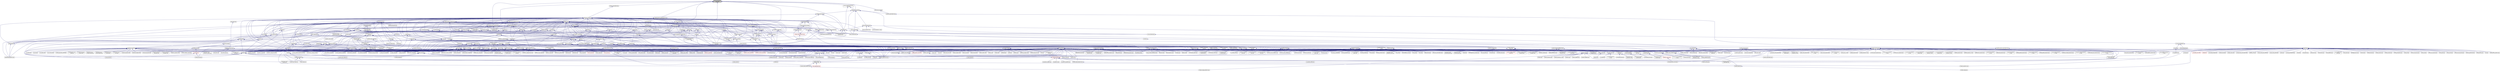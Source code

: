 digraph "executor_parameter_traits.hpp"
{
  edge [fontname="Helvetica",fontsize="10",labelfontname="Helvetica",labelfontsize="10"];
  node [fontname="Helvetica",fontsize="10",shape=record];
  Node28 [label="executor_parameter\l_traits.hpp",height=0.2,width=0.4,color="black", fillcolor="grey75", style="filled", fontcolor="black"];
  Node28 -> Node29 [dir="back",color="midnightblue",fontsize="10",style="solid",fontname="Helvetica"];
  Node29 [label="auto_chunk_size.hpp",height=0.2,width=0.4,color="black", fillcolor="white", style="filled",URL="$d2/dab/auto__chunk__size_8hpp.html"];
  Node29 -> Node30 [dir="back",color="midnightblue",fontsize="10",style="solid",fontname="Helvetica"];
  Node30 [label="executor_parameters.hpp",height=0.2,width=0.4,color="black", fillcolor="white", style="filled",URL="$dc/d66/executor__parameters_8hpp.html"];
  Node30 -> Node31 [dir="back",color="midnightblue",fontsize="10",style="solid",fontname="Helvetica"];
  Node31 [label="parallel_executor_parameters.hpp",height=0.2,width=0.4,color="black", fillcolor="white", style="filled",URL="$d7/db6/parallel__executor__parameters_8hpp.html"];
  Node31 -> Node32 [dir="back",color="midnightblue",fontsize="10",style="solid",fontname="Helvetica"];
  Node32 [label="cublas_matmul.cpp",height=0.2,width=0.4,color="black", fillcolor="white", style="filled",URL="$dd/d84/cublas__matmul_8cpp.html"];
  Node31 -> Node33 [dir="back",color="midnightblue",fontsize="10",style="solid",fontname="Helvetica"];
  Node33 [label="foreach_scaling.cpp",height=0.2,width=0.4,color="black", fillcolor="white", style="filled",URL="$d4/d94/foreach__scaling_8cpp.html"];
  Node31 -> Node34 [dir="back",color="midnightblue",fontsize="10",style="solid",fontname="Helvetica"];
  Node34 [label="stream.cpp",height=0.2,width=0.4,color="black", fillcolor="white", style="filled",URL="$da/d5f/stream_8cpp.html"];
  Node31 -> Node35 [dir="back",color="midnightblue",fontsize="10",style="solid",fontname="Helvetica"];
  Node35 [label="executor_parameters.cpp",height=0.2,width=0.4,color="black", fillcolor="white", style="filled",URL="$dc/d90/executor__parameters_8cpp.html"];
  Node31 -> Node36 [dir="back",color="midnightblue",fontsize="10",style="solid",fontname="Helvetica"];
  Node36 [label="executor_parameters\l_timer_hooks.cpp",height=0.2,width=0.4,color="black", fillcolor="white", style="filled",URL="$d4/d85/executor__parameters__timer__hooks_8cpp.html"];
  Node31 -> Node37 [dir="back",color="midnightblue",fontsize="10",style="solid",fontname="Helvetica"];
  Node37 [label="persistent_executor\l_parameters.cpp",height=0.2,width=0.4,color="black", fillcolor="white", style="filled",URL="$db/d9b/persistent__executor__parameters_8cpp.html"];
  Node31 -> Node38 [dir="back",color="midnightblue",fontsize="10",style="solid",fontname="Helvetica"];
  Node38 [label="task_block_executor.cpp",height=0.2,width=0.4,color="black", fillcolor="white", style="filled",URL="$d7/df6/task__block__executor_8cpp.html"];
  Node28 -> Node39 [dir="back",color="midnightblue",fontsize="10",style="solid",fontname="Helvetica"];
  Node39 [label="executor_parameters.hpp",height=0.2,width=0.4,color="black", fillcolor="white", style="filled",URL="$d3/dc2/executors_2executor__parameters_8hpp.html"];
  Node39 -> Node40 [dir="back",color="midnightblue",fontsize="10",style="solid",fontname="Helvetica"];
  Node40 [label="execution_policy.hpp",height=0.2,width=0.4,color="black", fillcolor="white", style="filled",URL="$d4/d36/execution__policy_8hpp.html"];
  Node40 -> Node41 [dir="back",color="midnightblue",fontsize="10",style="solid",fontname="Helvetica"];
  Node41 [label="block_allocator.hpp",height=0.2,width=0.4,color="black", fillcolor="white", style="filled",URL="$d9/d7a/block__allocator_8hpp.html"];
  Node41 -> Node42 [dir="back",color="midnightblue",fontsize="10",style="solid",fontname="Helvetica"];
  Node42 [label="host.hpp",height=0.2,width=0.4,color="black", fillcolor="white", style="filled",URL="$dd/d78/host_8hpp.html"];
  Node42 -> Node43 [dir="back",color="midnightblue",fontsize="10",style="solid",fontname="Helvetica"];
  Node43 [label="compute.hpp",height=0.2,width=0.4,color="black", fillcolor="white", style="filled",URL="$df/dd0/compute_8hpp.html"];
  Node43 -> Node32 [dir="back",color="midnightblue",fontsize="10",style="solid",fontname="Helvetica"];
  Node43 -> Node44 [dir="back",color="midnightblue",fontsize="10",style="solid",fontname="Helvetica"];
  Node44 [label="synchronize.cpp",height=0.2,width=0.4,color="black", fillcolor="white", style="filled",URL="$da/da2/synchronize_8cpp.html"];
  Node43 -> Node34 [dir="back",color="midnightblue",fontsize="10",style="solid",fontname="Helvetica"];
  Node43 -> Node45 [dir="back",color="midnightblue",fontsize="10",style="solid",fontname="Helvetica"];
  Node45 [label="for_each_value_proxy.cpp",height=0.2,width=0.4,color="black", fillcolor="white", style="filled",URL="$d1/d78/for__each__value__proxy_8cpp.html"];
  Node43 -> Node46 [dir="back",color="midnightblue",fontsize="10",style="solid",fontname="Helvetica"];
  Node46 [label="block_allocator.cpp",height=0.2,width=0.4,color="black", fillcolor="white", style="filled",URL="$dc/d4a/block__allocator_8cpp.html"];
  Node43 -> Node47 [dir="back",color="midnightblue",fontsize="10",style="solid",fontname="Helvetica"];
  Node47 [label="partitioned_vector\l_target.cpp",height=0.2,width=0.4,color="black", fillcolor="white", style="filled",URL="$d9/dd1/partitioned__vector__target_8cpp.html"];
  Node40 -> Node48 [dir="back",color="midnightblue",fontsize="10",style="solid",fontname="Helvetica"];
  Node48 [label="parallel_execution\l_policy.hpp",height=0.2,width=0.4,color="black", fillcolor="white", style="filled",URL="$d5/ddf/parallel__execution__policy_8hpp.html"];
  Node48 -> Node49 [dir="back",color="midnightblue",fontsize="10",style="solid",fontname="Helvetica"];
  Node49 [label="test_utils.hpp",height=0.2,width=0.4,color="black", fillcolor="white", style="filled",URL="$d2/d18/performance_2parallel__algorithms_2local_2test__utils_8hpp.html"];
  Node49 -> Node50 [dir="back",color="midnightblue",fontsize="10",style="solid",fontname="Helvetica"];
  Node50 [label="benchmark_merge.cpp",height=0.2,width=0.4,color="black", fillcolor="white", style="filled",URL="$dd/d49/benchmark__merge_8cpp.html"];
  Node49 -> Node51 [dir="back",color="midnightblue",fontsize="10",style="solid",fontname="Helvetica"];
  Node51 [label="benchmark_partition.cpp",height=0.2,width=0.4,color="black", fillcolor="white", style="filled",URL="$d9/d88/benchmark__partition_8cpp.html"];
  Node49 -> Node52 [dir="back",color="midnightblue",fontsize="10",style="solid",fontname="Helvetica"];
  Node52 [label="benchmark_partition\l_copy.cpp",height=0.2,width=0.4,color="black", fillcolor="white", style="filled",URL="$d3/d0e/benchmark__partition__copy_8cpp.html"];
  Node49 -> Node53 [dir="back",color="midnightblue",fontsize="10",style="solid",fontname="Helvetica"];
  Node53 [label="benchmark_unique_copy.cpp",height=0.2,width=0.4,color="black", fillcolor="white", style="filled",URL="$d9/d53/benchmark__unique__copy_8cpp.html"];
  Node48 -> Node54 [dir="back",color="midnightblue",fontsize="10",style="solid",fontname="Helvetica"];
  Node54 [label="test_utils.hpp",height=0.2,width=0.4,color="black", fillcolor="white", style="filled",URL="$d5/d53/unit_2parallel_2algorithms_2test__utils_8hpp.html"];
  Node54 -> Node55 [dir="back",color="midnightblue",fontsize="10",style="solid",fontname="Helvetica"];
  Node55 [label="adjacentdifference.cpp",height=0.2,width=0.4,color="black", fillcolor="white", style="filled",URL="$d5/df0/adjacentdifference_8cpp.html"];
  Node54 -> Node56 [dir="back",color="midnightblue",fontsize="10",style="solid",fontname="Helvetica"];
  Node56 [label="adjacentdifference\l_bad_alloc.cpp",height=0.2,width=0.4,color="black", fillcolor="white", style="filled",URL="$d8/d95/adjacentdifference__bad__alloc_8cpp.html"];
  Node54 -> Node57 [dir="back",color="midnightblue",fontsize="10",style="solid",fontname="Helvetica"];
  Node57 [label="adjacentdifference\l_exception.cpp",height=0.2,width=0.4,color="black", fillcolor="white", style="filled",URL="$d8/d0b/adjacentdifference__exception_8cpp.html"];
  Node54 -> Node58 [dir="back",color="midnightblue",fontsize="10",style="solid",fontname="Helvetica"];
  Node58 [label="adjacentfind.cpp",height=0.2,width=0.4,color="black", fillcolor="white", style="filled",URL="$d2/d99/adjacentfind_8cpp.html"];
  Node54 -> Node59 [dir="back",color="midnightblue",fontsize="10",style="solid",fontname="Helvetica"];
  Node59 [label="adjacentfind_bad_alloc.cpp",height=0.2,width=0.4,color="black", fillcolor="white", style="filled",URL="$d3/d2a/adjacentfind__bad__alloc_8cpp.html"];
  Node54 -> Node60 [dir="back",color="midnightblue",fontsize="10",style="solid",fontname="Helvetica"];
  Node60 [label="adjacentfind_binary.cpp",height=0.2,width=0.4,color="black", fillcolor="white", style="filled",URL="$d3/db1/adjacentfind__binary_8cpp.html"];
  Node54 -> Node61 [dir="back",color="midnightblue",fontsize="10",style="solid",fontname="Helvetica"];
  Node61 [label="adjacentfind_binary\l_bad_alloc.cpp",height=0.2,width=0.4,color="black", fillcolor="white", style="filled",URL="$d6/d81/adjacentfind__binary__bad__alloc_8cpp.html"];
  Node54 -> Node62 [dir="back",color="midnightblue",fontsize="10",style="solid",fontname="Helvetica"];
  Node62 [label="adjacentfind_binary\l_exception.cpp",height=0.2,width=0.4,color="black", fillcolor="white", style="filled",URL="$d8/da8/adjacentfind__binary__exception_8cpp.html"];
  Node54 -> Node63 [dir="back",color="midnightblue",fontsize="10",style="solid",fontname="Helvetica"];
  Node63 [label="adjacentfind_exception.cpp",height=0.2,width=0.4,color="black", fillcolor="white", style="filled",URL="$de/d40/adjacentfind__exception_8cpp.html"];
  Node54 -> Node64 [dir="back",color="midnightblue",fontsize="10",style="solid",fontname="Helvetica"];
  Node64 [label="all_of.cpp",height=0.2,width=0.4,color="black", fillcolor="white", style="filled",URL="$db/d88/all__of_8cpp.html"];
  Node54 -> Node65 [dir="back",color="midnightblue",fontsize="10",style="solid",fontname="Helvetica"];
  Node65 [label="any_of.cpp",height=0.2,width=0.4,color="black", fillcolor="white", style="filled",URL="$d8/d5d/any__of_8cpp.html"];
  Node54 -> Node66 [dir="back",color="midnightblue",fontsize="10",style="solid",fontname="Helvetica"];
  Node66 [label="copy.cpp",height=0.2,width=0.4,color="black", fillcolor="white", style="filled",URL="$d9/d54/copy_8cpp.html"];
  Node54 -> Node67 [dir="back",color="midnightblue",fontsize="10",style="solid",fontname="Helvetica"];
  Node67 [label="copyif_bad_alloc.cpp",height=0.2,width=0.4,color="black", fillcolor="white", style="filled",URL="$d0/ddd/copyif__bad__alloc_8cpp.html"];
  Node54 -> Node68 [dir="back",color="midnightblue",fontsize="10",style="solid",fontname="Helvetica"];
  Node68 [label="copyif_exception.cpp",height=0.2,width=0.4,color="black", fillcolor="white", style="filled",URL="$dc/d81/copyif__exception_8cpp.html"];
  Node54 -> Node69 [dir="back",color="midnightblue",fontsize="10",style="solid",fontname="Helvetica"];
  Node69 [label="copyif_forward.cpp",height=0.2,width=0.4,color="black", fillcolor="white", style="filled",URL="$d3/d04/copyif__forward_8cpp.html"];
  Node54 -> Node70 [dir="back",color="midnightblue",fontsize="10",style="solid",fontname="Helvetica"];
  Node70 [label="copyif_input.cpp",height=0.2,width=0.4,color="black", fillcolor="white", style="filled",URL="$d5/d41/copyif__input_8cpp.html"];
  Node54 -> Node71 [dir="back",color="midnightblue",fontsize="10",style="solid",fontname="Helvetica"];
  Node71 [label="copyif_random.cpp",height=0.2,width=0.4,color="black", fillcolor="white", style="filled",URL="$dc/d22/copyif__random_8cpp.html"];
  Node54 -> Node72 [dir="back",color="midnightblue",fontsize="10",style="solid",fontname="Helvetica"];
  Node72 [label="copyn.cpp",height=0.2,width=0.4,color="black", fillcolor="white", style="filled",URL="$d3/d44/copyn_8cpp.html"];
  Node54 -> Node73 [dir="back",color="midnightblue",fontsize="10",style="solid",fontname="Helvetica"];
  Node73 [label="count_tests.hpp",height=0.2,width=0.4,color="red", fillcolor="white", style="filled",URL="$de/d3a/count__tests_8hpp.html"];
  Node54 -> Node76 [dir="back",color="midnightblue",fontsize="10",style="solid",fontname="Helvetica"];
  Node76 [label="countif_tests.hpp",height=0.2,width=0.4,color="red", fillcolor="white", style="filled",URL="$d4/da4/countif__tests_8hpp.html"];
  Node54 -> Node79 [dir="back",color="midnightblue",fontsize="10",style="solid",fontname="Helvetica"];
  Node79 [label="destroy_tests.hpp",height=0.2,width=0.4,color="black", fillcolor="white", style="filled",URL="$db/d13/destroy__tests_8hpp.html"];
  Node79 -> Node80 [dir="back",color="midnightblue",fontsize="10",style="solid",fontname="Helvetica"];
  Node80 [label="destroy.cpp",height=0.2,width=0.4,color="black", fillcolor="white", style="filled",URL="$dd/d93/destroy_8cpp.html"];
  Node54 -> Node81 [dir="back",color="midnightblue",fontsize="10",style="solid",fontname="Helvetica"];
  Node81 [label="destroyn.cpp",height=0.2,width=0.4,color="black", fillcolor="white", style="filled",URL="$de/dbc/destroyn_8cpp.html"];
  Node54 -> Node82 [dir="back",color="midnightblue",fontsize="10",style="solid",fontname="Helvetica"];
  Node82 [label="equal.cpp",height=0.2,width=0.4,color="black", fillcolor="white", style="filled",URL="$df/d99/equal_8cpp.html"];
  Node54 -> Node83 [dir="back",color="midnightblue",fontsize="10",style="solid",fontname="Helvetica"];
  Node83 [label="equal_binary.cpp",height=0.2,width=0.4,color="black", fillcolor="white", style="filled",URL="$d2/ddd/equal__binary_8cpp.html"];
  Node54 -> Node84 [dir="back",color="midnightblue",fontsize="10",style="solid",fontname="Helvetica"];
  Node84 [label="exclusive_scan.cpp",height=0.2,width=0.4,color="black", fillcolor="white", style="filled",URL="$dc/dd7/exclusive__scan_8cpp.html"];
  Node54 -> Node85 [dir="back",color="midnightblue",fontsize="10",style="solid",fontname="Helvetica"];
  Node85 [label="exclusive_scan2.cpp",height=0.2,width=0.4,color="black", fillcolor="white", style="filled",URL="$dc/dc7/exclusive__scan2_8cpp.html"];
  Node54 -> Node86 [dir="back",color="midnightblue",fontsize="10",style="solid",fontname="Helvetica"];
  Node86 [label="exclusive_scan_bad\l_alloc.cpp",height=0.2,width=0.4,color="black", fillcolor="white", style="filled",URL="$d5/ded/exclusive__scan__bad__alloc_8cpp.html"];
  Node54 -> Node87 [dir="back",color="midnightblue",fontsize="10",style="solid",fontname="Helvetica"];
  Node87 [label="exclusive_scan_exception.cpp",height=0.2,width=0.4,color="black", fillcolor="white", style="filled",URL="$d1/d9b/exclusive__scan__exception_8cpp.html"];
  Node54 -> Node88 [dir="back",color="midnightblue",fontsize="10",style="solid",fontname="Helvetica"];
  Node88 [label="exclusive_scan_validate.cpp",height=0.2,width=0.4,color="black", fillcolor="white", style="filled",URL="$df/d8d/exclusive__scan__validate_8cpp.html"];
  Node54 -> Node89 [dir="back",color="midnightblue",fontsize="10",style="solid",fontname="Helvetica"];
  Node89 [label="fill.cpp",height=0.2,width=0.4,color="black", fillcolor="white", style="filled",URL="$db/df9/fill_8cpp.html"];
  Node54 -> Node90 [dir="back",color="midnightblue",fontsize="10",style="solid",fontname="Helvetica"];
  Node90 [label="filln.cpp",height=0.2,width=0.4,color="black", fillcolor="white", style="filled",URL="$d7/df6/filln_8cpp.html"];
  Node54 -> Node91 [dir="back",color="midnightblue",fontsize="10",style="solid",fontname="Helvetica"];
  Node91 [label="find.cpp",height=0.2,width=0.4,color="black", fillcolor="white", style="filled",URL="$d4/dfc/find_8cpp.html"];
  Node54 -> Node92 [dir="back",color="midnightblue",fontsize="10",style="solid",fontname="Helvetica"];
  Node92 [label="findend.cpp",height=0.2,width=0.4,color="black", fillcolor="white", style="filled",URL="$de/d27/findend_8cpp.html"];
  Node54 -> Node93 [dir="back",color="midnightblue",fontsize="10",style="solid",fontname="Helvetica"];
  Node93 [label="findfirstof.cpp",height=0.2,width=0.4,color="black", fillcolor="white", style="filled",URL="$da/d85/findfirstof_8cpp.html"];
  Node54 -> Node94 [dir="back",color="midnightblue",fontsize="10",style="solid",fontname="Helvetica"];
  Node94 [label="findfirstof_binary.cpp",height=0.2,width=0.4,color="black", fillcolor="white", style="filled",URL="$db/da2/findfirstof__binary_8cpp.html"];
  Node54 -> Node95 [dir="back",color="midnightblue",fontsize="10",style="solid",fontname="Helvetica"];
  Node95 [label="findif.cpp",height=0.2,width=0.4,color="black", fillcolor="white", style="filled",URL="$d4/d38/findif_8cpp.html"];
  Node54 -> Node96 [dir="back",color="midnightblue",fontsize="10",style="solid",fontname="Helvetica"];
  Node96 [label="findifnot.cpp",height=0.2,width=0.4,color="black", fillcolor="white", style="filled",URL="$dd/df5/findifnot_8cpp.html"];
  Node54 -> Node97 [dir="back",color="midnightblue",fontsize="10",style="solid",fontname="Helvetica"];
  Node97 [label="findifnot_bad_alloc.cpp",height=0.2,width=0.4,color="black", fillcolor="white", style="filled",URL="$df/de4/findifnot__bad__alloc_8cpp.html"];
  Node54 -> Node98 [dir="back",color="midnightblue",fontsize="10",style="solid",fontname="Helvetica"];
  Node98 [label="findifnot_exception.cpp",height=0.2,width=0.4,color="black", fillcolor="white", style="filled",URL="$dc/d17/findifnot__exception_8cpp.html"];
  Node54 -> Node99 [dir="back",color="midnightblue",fontsize="10",style="solid",fontname="Helvetica"];
  Node99 [label="for_loop.cpp",height=0.2,width=0.4,color="black", fillcolor="white", style="filled",URL="$de/d62/for__loop_8cpp.html"];
  Node54 -> Node100 [dir="back",color="midnightblue",fontsize="10",style="solid",fontname="Helvetica"];
  Node100 [label="for_loop_induction.cpp",height=0.2,width=0.4,color="black", fillcolor="white", style="filled",URL="$dc/d69/for__loop__induction_8cpp.html"];
  Node54 -> Node101 [dir="back",color="midnightblue",fontsize="10",style="solid",fontname="Helvetica"];
  Node101 [label="for_loop_induction\l_async.cpp",height=0.2,width=0.4,color="black", fillcolor="white", style="filled",URL="$d6/dc7/for__loop__induction__async_8cpp.html"];
  Node54 -> Node102 [dir="back",color="midnightblue",fontsize="10",style="solid",fontname="Helvetica"];
  Node102 [label="for_loop_n.cpp",height=0.2,width=0.4,color="black", fillcolor="white", style="filled",URL="$de/da4/for__loop__n_8cpp.html"];
  Node54 -> Node103 [dir="back",color="midnightblue",fontsize="10",style="solid",fontname="Helvetica"];
  Node103 [label="for_loop_n_strided.cpp",height=0.2,width=0.4,color="black", fillcolor="white", style="filled",URL="$d8/d8f/for__loop__n__strided_8cpp.html"];
  Node54 -> Node104 [dir="back",color="midnightblue",fontsize="10",style="solid",fontname="Helvetica"];
  Node104 [label="for_loop_reduction.cpp",height=0.2,width=0.4,color="black", fillcolor="white", style="filled",URL="$d9/dcb/for__loop__reduction_8cpp.html"];
  Node54 -> Node105 [dir="back",color="midnightblue",fontsize="10",style="solid",fontname="Helvetica"];
  Node105 [label="for_loop_reduction\l_async.cpp",height=0.2,width=0.4,color="black", fillcolor="white", style="filled",URL="$d8/dfb/for__loop__reduction__async_8cpp.html"];
  Node54 -> Node106 [dir="back",color="midnightblue",fontsize="10",style="solid",fontname="Helvetica"];
  Node106 [label="for_loop_strided.cpp",height=0.2,width=0.4,color="black", fillcolor="white", style="filled",URL="$d1/d10/for__loop__strided_8cpp.html"];
  Node54 -> Node107 [dir="back",color="midnightblue",fontsize="10",style="solid",fontname="Helvetica"];
  Node107 [label="foreach_tests.hpp",height=0.2,width=0.4,color="black", fillcolor="white", style="filled",URL="$d4/d2c/algorithms_2foreach__tests_8hpp.html"];
  Node107 -> Node108 [dir="back",color="midnightblue",fontsize="10",style="solid",fontname="Helvetica"];
  Node108 [label="foreach.cpp",height=0.2,width=0.4,color="black", fillcolor="white", style="filled",URL="$d1/d33/foreach_8cpp.html"];
  Node107 -> Node109 [dir="back",color="midnightblue",fontsize="10",style="solid",fontname="Helvetica"];
  Node109 [label="foreach_executors.cpp",height=0.2,width=0.4,color="black", fillcolor="white", style="filled",URL="$d3/d54/foreach__executors_8cpp.html"];
  Node107 -> Node110 [dir="back",color="midnightblue",fontsize="10",style="solid",fontname="Helvetica"];
  Node110 [label="foreach_executors_v1.cpp",height=0.2,width=0.4,color="black", fillcolor="white", style="filled",URL="$dd/dda/foreach__executors__v1_8cpp.html"];
  Node107 -> Node111 [dir="back",color="midnightblue",fontsize="10",style="solid",fontname="Helvetica"];
  Node111 [label="foreachn.cpp",height=0.2,width=0.4,color="black", fillcolor="white", style="filled",URL="$d3/d1b/foreachn_8cpp.html"];
  Node107 -> Node112 [dir="back",color="midnightblue",fontsize="10",style="solid",fontname="Helvetica"];
  Node112 [label="foreach_datapar.cpp",height=0.2,width=0.4,color="black", fillcolor="white", style="filled",URL="$da/dfb/foreach__datapar_8cpp.html"];
  Node107 -> Node113 [dir="back",color="midnightblue",fontsize="10",style="solid",fontname="Helvetica"];
  Node113 [label="foreachn_datapar.cpp",height=0.2,width=0.4,color="black", fillcolor="white", style="filled",URL="$d3/ddd/foreachn__datapar_8cpp.html"];
  Node107 -> Node35 [dir="back",color="midnightblue",fontsize="10",style="solid",fontname="Helvetica"];
  Node107 -> Node36 [dir="back",color="midnightblue",fontsize="10",style="solid",fontname="Helvetica"];
  Node107 -> Node37 [dir="back",color="midnightblue",fontsize="10",style="solid",fontname="Helvetica"];
  Node54 -> Node114 [dir="back",color="midnightblue",fontsize="10",style="solid",fontname="Helvetica"];
  Node114 [label="foreach_tests_prefetching.hpp",height=0.2,width=0.4,color="black", fillcolor="white", style="filled",URL="$de/d0e/foreach__tests__prefetching_8hpp.html"];
  Node114 -> Node115 [dir="back",color="midnightblue",fontsize="10",style="solid",fontname="Helvetica"];
  Node115 [label="foreach_prefetching.cpp",height=0.2,width=0.4,color="black", fillcolor="white", style="filled",URL="$d4/df0/foreach__prefetching_8cpp.html"];
  Node114 -> Node116 [dir="back",color="midnightblue",fontsize="10",style="solid",fontname="Helvetica"];
  Node116 [label="foreach_prefetching\l_executors_v1.cpp",height=0.2,width=0.4,color="black", fillcolor="white", style="filled",URL="$dd/d50/foreach__prefetching__executors__v1_8cpp.html"];
  Node54 -> Node117 [dir="back",color="midnightblue",fontsize="10",style="solid",fontname="Helvetica"];
  Node117 [label="foreach_tests_projection.hpp",height=0.2,width=0.4,color="black", fillcolor="white", style="filled",URL="$dd/d98/algorithms_2foreach__tests__projection_8hpp.html"];
  Node117 -> Node118 [dir="back",color="midnightblue",fontsize="10",style="solid",fontname="Helvetica"];
  Node118 [label="foreach_projection.cpp",height=0.2,width=0.4,color="black", fillcolor="white", style="filled",URL="$d3/d3e/foreach__projection_8cpp.html"];
  Node54 -> Node119 [dir="back",color="midnightblue",fontsize="10",style="solid",fontname="Helvetica"];
  Node119 [label="foreachn_bad_alloc.cpp",height=0.2,width=0.4,color="black", fillcolor="white", style="filled",URL="$dc/dad/foreachn__bad__alloc_8cpp.html"];
  Node54 -> Node120 [dir="back",color="midnightblue",fontsize="10",style="solid",fontname="Helvetica"];
  Node120 [label="foreachn_exception.cpp",height=0.2,width=0.4,color="black", fillcolor="white", style="filled",URL="$d7/d9a/foreachn__exception_8cpp.html"];
  Node54 -> Node121 [dir="back",color="midnightblue",fontsize="10",style="solid",fontname="Helvetica"];
  Node121 [label="foreachn_projection.cpp",height=0.2,width=0.4,color="black", fillcolor="white", style="filled",URL="$db/deb/foreachn__projection_8cpp.html"];
  Node54 -> Node122 [dir="back",color="midnightblue",fontsize="10",style="solid",fontname="Helvetica"];
  Node122 [label="foreachn_projection\l_bad_alloc.cpp",height=0.2,width=0.4,color="black", fillcolor="white", style="filled",URL="$dc/d8d/foreachn__projection__bad__alloc_8cpp.html"];
  Node54 -> Node123 [dir="back",color="midnightblue",fontsize="10",style="solid",fontname="Helvetica"];
  Node123 [label="foreachn_projection\l_exception.cpp",height=0.2,width=0.4,color="black", fillcolor="white", style="filled",URL="$db/df7/foreachn__projection__exception_8cpp.html"];
  Node54 -> Node124 [dir="back",color="midnightblue",fontsize="10",style="solid",fontname="Helvetica"];
  Node124 [label="generate.cpp",height=0.2,width=0.4,color="black", fillcolor="white", style="filled",URL="$d4/da7/generate_8cpp.html"];
  Node54 -> Node125 [dir="back",color="midnightblue",fontsize="10",style="solid",fontname="Helvetica"];
  Node125 [label="generaten.cpp",height=0.2,width=0.4,color="black", fillcolor="white", style="filled",URL="$d6/dd4/generaten_8cpp.html"];
  Node54 -> Node126 [dir="back",color="midnightblue",fontsize="10",style="solid",fontname="Helvetica"];
  Node126 [label="includes.cpp",height=0.2,width=0.4,color="black", fillcolor="white", style="filled",URL="$dc/d10/includes_8cpp.html"];
  Node54 -> Node127 [dir="back",color="midnightblue",fontsize="10",style="solid",fontname="Helvetica"];
  Node127 [label="inclusive_scan_tests.hpp",height=0.2,width=0.4,color="black", fillcolor="white", style="filled",URL="$d1/d1e/inclusive__scan__tests_8hpp.html"];
  Node127 -> Node128 [dir="back",color="midnightblue",fontsize="10",style="solid",fontname="Helvetica"];
  Node128 [label="inclusive_scan.cpp",height=0.2,width=0.4,color="black", fillcolor="white", style="filled",URL="$d4/d31/inclusive__scan_8cpp.html"];
  Node127 -> Node129 [dir="back",color="midnightblue",fontsize="10",style="solid",fontname="Helvetica"];
  Node129 [label="inclusive_scan_executors\l_v1.cpp",height=0.2,width=0.4,color="black", fillcolor="white", style="filled",URL="$da/dda/inclusive__scan__executors__v1_8cpp.html"];
  Node54 -> Node130 [dir="back",color="midnightblue",fontsize="10",style="solid",fontname="Helvetica"];
  Node130 [label="is_heap_tests.hpp",height=0.2,width=0.4,color="black", fillcolor="white", style="filled",URL="$d7/ddd/is__heap__tests_8hpp.html"];
  Node130 -> Node131 [dir="back",color="midnightblue",fontsize="10",style="solid",fontname="Helvetica"];
  Node131 [label="is_heap.cpp",height=0.2,width=0.4,color="black", fillcolor="white", style="filled",URL="$d1/d1e/is__heap_8cpp.html"];
  Node130 -> Node132 [dir="back",color="midnightblue",fontsize="10",style="solid",fontname="Helvetica"];
  Node132 [label="is_heap_until.cpp",height=0.2,width=0.4,color="black", fillcolor="white", style="filled",URL="$dd/d28/is__heap__until_8cpp.html"];
  Node54 -> Node131 [dir="back",color="midnightblue",fontsize="10",style="solid",fontname="Helvetica"];
  Node54 -> Node132 [dir="back",color="midnightblue",fontsize="10",style="solid",fontname="Helvetica"];
  Node54 -> Node133 [dir="back",color="midnightblue",fontsize="10",style="solid",fontname="Helvetica"];
  Node133 [label="is_partitioned.cpp",height=0.2,width=0.4,color="black", fillcolor="white", style="filled",URL="$df/d07/is__partitioned_8cpp.html"];
  Node54 -> Node134 [dir="back",color="midnightblue",fontsize="10",style="solid",fontname="Helvetica"];
  Node134 [label="is_sorted_tests.hpp",height=0.2,width=0.4,color="black", fillcolor="white", style="filled",URL="$d7/d7f/is__sorted__tests_8hpp.html"];
  Node134 -> Node135 [dir="back",color="midnightblue",fontsize="10",style="solid",fontname="Helvetica"];
  Node135 [label="is_sorted.cpp",height=0.2,width=0.4,color="black", fillcolor="white", style="filled",URL="$df/d8f/is__sorted_8cpp.html"];
  Node134 -> Node136 [dir="back",color="midnightblue",fontsize="10",style="solid",fontname="Helvetica"];
  Node136 [label="is_sorted_executors\l_v1.cpp",height=0.2,width=0.4,color="black", fillcolor="white", style="filled",URL="$d1/d98/is__sorted__executors__v1_8cpp.html"];
  Node54 -> Node137 [dir="back",color="midnightblue",fontsize="10",style="solid",fontname="Helvetica"];
  Node137 [label="is_sorted_until.cpp",height=0.2,width=0.4,color="black", fillcolor="white", style="filled",URL="$d0/d1b/is__sorted__until_8cpp.html"];
  Node54 -> Node138 [dir="back",color="midnightblue",fontsize="10",style="solid",fontname="Helvetica"];
  Node138 [label="lexicographical_compare.cpp",height=0.2,width=0.4,color="black", fillcolor="white", style="filled",URL="$dd/de6/lexicographical__compare_8cpp.html"];
  Node54 -> Node139 [dir="back",color="midnightblue",fontsize="10",style="solid",fontname="Helvetica"];
  Node139 [label="max_element.cpp",height=0.2,width=0.4,color="black", fillcolor="white", style="filled",URL="$d4/d10/max__element_8cpp.html"];
  Node54 -> Node140 [dir="back",color="midnightblue",fontsize="10",style="solid",fontname="Helvetica"];
  Node140 [label="merge_tests.hpp",height=0.2,width=0.4,color="black", fillcolor="white", style="filled",URL="$dc/d10/merge__tests_8hpp.html"];
  Node140 -> Node141 [dir="back",color="midnightblue",fontsize="10",style="solid",fontname="Helvetica"];
  Node141 [label="merge.cpp",height=0.2,width=0.4,color="black", fillcolor="white", style="filled",URL="$d1/da4/merge_8cpp.html"];
  Node54 -> Node141 [dir="back",color="midnightblue",fontsize="10",style="solid",fontname="Helvetica"];
  Node54 -> Node142 [dir="back",color="midnightblue",fontsize="10",style="solid",fontname="Helvetica"];
  Node142 [label="min_element.cpp",height=0.2,width=0.4,color="black", fillcolor="white", style="filled",URL="$d3/dab/min__element_8cpp.html"];
  Node54 -> Node143 [dir="back",color="midnightblue",fontsize="10",style="solid",fontname="Helvetica"];
  Node143 [label="minmax_element.cpp",height=0.2,width=0.4,color="black", fillcolor="white", style="filled",URL="$da/df0/minmax__element_8cpp.html"];
  Node54 -> Node144 [dir="back",color="midnightblue",fontsize="10",style="solid",fontname="Helvetica"];
  Node144 [label="mismatch.cpp",height=0.2,width=0.4,color="black", fillcolor="white", style="filled",URL="$da/d76/mismatch_8cpp.html"];
  Node54 -> Node145 [dir="back",color="midnightblue",fontsize="10",style="solid",fontname="Helvetica"];
  Node145 [label="mismatch_binary.cpp",height=0.2,width=0.4,color="black", fillcolor="white", style="filled",URL="$d0/d8b/mismatch__binary_8cpp.html"];
  Node54 -> Node146 [dir="back",color="midnightblue",fontsize="10",style="solid",fontname="Helvetica"];
  Node146 [label="move.cpp",height=0.2,width=0.4,color="black", fillcolor="white", style="filled",URL="$d5/d5f/move_8cpp.html"];
  Node54 -> Node147 [dir="back",color="midnightblue",fontsize="10",style="solid",fontname="Helvetica"];
  Node147 [label="none_of.cpp",height=0.2,width=0.4,color="black", fillcolor="white", style="filled",URL="$de/d32/none__of_8cpp.html"];
  Node54 -> Node148 [dir="back",color="midnightblue",fontsize="10",style="solid",fontname="Helvetica"];
  Node148 [label="partition_tests.hpp",height=0.2,width=0.4,color="black", fillcolor="white", style="filled",URL="$df/dd8/partition__tests_8hpp.html"];
  Node148 -> Node149 [dir="back",color="midnightblue",fontsize="10",style="solid",fontname="Helvetica"];
  Node149 [label="partition.cpp",height=0.2,width=0.4,color="black", fillcolor="white", style="filled",URL="$d6/daf/tests_2unit_2parallel_2algorithms_2partition_8cpp.html"];
  Node54 -> Node149 [dir="back",color="midnightblue",fontsize="10",style="solid",fontname="Helvetica"];
  Node54 -> Node150 [dir="back",color="midnightblue",fontsize="10",style="solid",fontname="Helvetica"];
  Node150 [label="partition_copy_tests.hpp",height=0.2,width=0.4,color="black", fillcolor="white", style="filled",URL="$d9/dfa/partition__copy__tests_8hpp.html"];
  Node150 -> Node151 [dir="back",color="midnightblue",fontsize="10",style="solid",fontname="Helvetica"];
  Node151 [label="partition_copy.cpp",height=0.2,width=0.4,color="black", fillcolor="white", style="filled",URL="$d8/d61/partition__copy_8cpp.html"];
  Node54 -> Node151 [dir="back",color="midnightblue",fontsize="10",style="solid",fontname="Helvetica"];
  Node54 -> Node152 [dir="back",color="midnightblue",fontsize="10",style="solid",fontname="Helvetica"];
  Node152 [label="reduce_.cpp",height=0.2,width=0.4,color="black", fillcolor="white", style="filled",URL="$d5/d03/reduce___8cpp.html"];
  Node54 -> Node153 [dir="back",color="midnightblue",fontsize="10",style="solid",fontname="Helvetica"];
  Node153 [label="sort_tests.hpp",height=0.2,width=0.4,color="red", fillcolor="white", style="filled",URL="$d8/d97/sort__tests_8hpp.html"];
  Node153 -> Node154 [dir="back",color="midnightblue",fontsize="10",style="solid",fontname="Helvetica"];
  Node154 [label="reduce_by_key.cpp",height=0.2,width=0.4,color="black", fillcolor="white", style="filled",URL="$dd/dde/reduce__by__key_8cpp.html"];
  Node153 -> Node156 [dir="back",color="midnightblue",fontsize="10",style="solid",fontname="Helvetica"];
  Node156 [label="sort_by_key.cpp",height=0.2,width=0.4,color="black", fillcolor="white", style="filled",URL="$df/daa/sort__by__key_8cpp.html"];
  Node54 -> Node158 [dir="back",color="midnightblue",fontsize="10",style="solid",fontname="Helvetica"];
  Node158 [label="remove_copy.cpp",height=0.2,width=0.4,color="black", fillcolor="white", style="filled",URL="$de/db8/remove__copy_8cpp.html"];
  Node54 -> Node159 [dir="back",color="midnightblue",fontsize="10",style="solid",fontname="Helvetica"];
  Node159 [label="remove_copy_if.cpp",height=0.2,width=0.4,color="black", fillcolor="white", style="filled",URL="$d1/d0f/remove__copy__if_8cpp.html"];
  Node54 -> Node160 [dir="back",color="midnightblue",fontsize="10",style="solid",fontname="Helvetica"];
  Node160 [label="replace.cpp",height=0.2,width=0.4,color="black", fillcolor="white", style="filled",URL="$d6/d96/replace_8cpp.html"];
  Node54 -> Node161 [dir="back",color="midnightblue",fontsize="10",style="solid",fontname="Helvetica"];
  Node161 [label="replace_copy.cpp",height=0.2,width=0.4,color="black", fillcolor="white", style="filled",URL="$da/d69/replace__copy_8cpp.html"];
  Node54 -> Node162 [dir="back",color="midnightblue",fontsize="10",style="solid",fontname="Helvetica"];
  Node162 [label="replace_copy_if.cpp",height=0.2,width=0.4,color="black", fillcolor="white", style="filled",URL="$d4/d1c/replace__copy__if_8cpp.html"];
  Node54 -> Node163 [dir="back",color="midnightblue",fontsize="10",style="solid",fontname="Helvetica"];
  Node163 [label="replace_if.cpp",height=0.2,width=0.4,color="black", fillcolor="white", style="filled",URL="$de/ded/replace__if_8cpp.html"];
  Node54 -> Node164 [dir="back",color="midnightblue",fontsize="10",style="solid",fontname="Helvetica"];
  Node164 [label="reverse.cpp",height=0.2,width=0.4,color="black", fillcolor="white", style="filled",URL="$d8/dc4/reverse_8cpp.html"];
  Node54 -> Node165 [dir="back",color="midnightblue",fontsize="10",style="solid",fontname="Helvetica"];
  Node165 [label="reverse_copy.cpp",height=0.2,width=0.4,color="black", fillcolor="white", style="filled",URL="$dd/d14/reverse__copy_8cpp.html"];
  Node54 -> Node166 [dir="back",color="midnightblue",fontsize="10",style="solid",fontname="Helvetica"];
  Node166 [label="rotate.cpp",height=0.2,width=0.4,color="black", fillcolor="white", style="filled",URL="$d7/d5d/rotate_8cpp.html"];
  Node54 -> Node167 [dir="back",color="midnightblue",fontsize="10",style="solid",fontname="Helvetica"];
  Node167 [label="rotate_copy.cpp",height=0.2,width=0.4,color="black", fillcolor="white", style="filled",URL="$da/d77/rotate__copy_8cpp.html"];
  Node54 -> Node168 [dir="back",color="midnightblue",fontsize="10",style="solid",fontname="Helvetica"];
  Node168 [label="search.cpp",height=0.2,width=0.4,color="black", fillcolor="white", style="filled",URL="$d9/def/search_8cpp.html"];
  Node54 -> Node169 [dir="back",color="midnightblue",fontsize="10",style="solid",fontname="Helvetica"];
  Node169 [label="searchn.cpp",height=0.2,width=0.4,color="black", fillcolor="white", style="filled",URL="$dc/dc5/searchn_8cpp.html"];
  Node54 -> Node170 [dir="back",color="midnightblue",fontsize="10",style="solid",fontname="Helvetica"];
  Node170 [label="set_difference.cpp",height=0.2,width=0.4,color="black", fillcolor="white", style="filled",URL="$d5/d98/set__difference_8cpp.html"];
  Node54 -> Node171 [dir="back",color="midnightblue",fontsize="10",style="solid",fontname="Helvetica"];
  Node171 [label="set_intersection.cpp",height=0.2,width=0.4,color="black", fillcolor="white", style="filled",URL="$dd/d83/set__intersection_8cpp.html"];
  Node54 -> Node172 [dir="back",color="midnightblue",fontsize="10",style="solid",fontname="Helvetica"];
  Node172 [label="set_symmetric_difference.cpp",height=0.2,width=0.4,color="black", fillcolor="white", style="filled",URL="$d4/d0c/set__symmetric__difference_8cpp.html"];
  Node54 -> Node173 [dir="back",color="midnightblue",fontsize="10",style="solid",fontname="Helvetica"];
  Node173 [label="set_union.cpp",height=0.2,width=0.4,color="black", fillcolor="white", style="filled",URL="$d7/d76/set__union_8cpp.html"];
  Node54 -> Node174 [dir="back",color="midnightblue",fontsize="10",style="solid",fontname="Helvetica"];
  Node174 [label="stable_partition_tests.hpp",height=0.2,width=0.4,color="red", fillcolor="white", style="filled",URL="$d0/d99/stable__partition__tests_8hpp.html"];
  Node54 -> Node176 [dir="back",color="midnightblue",fontsize="10",style="solid",fontname="Helvetica"];
  Node176 [label="swapranges.cpp",height=0.2,width=0.4,color="black", fillcolor="white", style="filled",URL="$df/d4e/swapranges_8cpp.html"];
  Node54 -> Node177 [dir="back",color="midnightblue",fontsize="10",style="solid",fontname="Helvetica"];
  Node177 [label="transform_tests.hpp",height=0.2,width=0.4,color="red", fillcolor="white", style="filled",URL="$de/db6/transform__tests_8hpp.html"];
  Node54 -> Node180 [dir="back",color="midnightblue",fontsize="10",style="solid",fontname="Helvetica"];
  Node180 [label="transform_binary_tests.hpp",height=0.2,width=0.4,color="red", fillcolor="white", style="filled",URL="$dd/d5d/transform__binary__tests_8hpp.html"];
  Node54 -> Node183 [dir="back",color="midnightblue",fontsize="10",style="solid",fontname="Helvetica"];
  Node183 [label="transform_binary2_tests.hpp",height=0.2,width=0.4,color="red", fillcolor="white", style="filled",URL="$d7/dcc/transform__binary2__tests_8hpp.html"];
  Node54 -> Node186 [dir="back",color="midnightblue",fontsize="10",style="solid",fontname="Helvetica"];
  Node186 [label="transform_exclusive\l_scan.cpp",height=0.2,width=0.4,color="black", fillcolor="white", style="filled",URL="$d0/d9c/transform__exclusive__scan_8cpp.html"];
  Node54 -> Node187 [dir="back",color="midnightblue",fontsize="10",style="solid",fontname="Helvetica"];
  Node187 [label="transform_inclusive\l_scan.cpp",height=0.2,width=0.4,color="black", fillcolor="white", style="filled",URL="$d0/d83/transform__inclusive__scan_8cpp.html"];
  Node54 -> Node188 [dir="back",color="midnightblue",fontsize="10",style="solid",fontname="Helvetica"];
  Node188 [label="transform_reduce.cpp",height=0.2,width=0.4,color="black", fillcolor="white", style="filled",URL="$dc/db9/transform__reduce_8cpp.html"];
  Node54 -> Node189 [dir="back",color="midnightblue",fontsize="10",style="solid",fontname="Helvetica"];
  Node189 [label="transform_reduce_binary\l_tests.hpp",height=0.2,width=0.4,color="red", fillcolor="white", style="filled",URL="$da/d3e/transform__reduce__binary__tests_8hpp.html"];
  Node54 -> Node192 [dir="back",color="midnightblue",fontsize="10",style="solid",fontname="Helvetica"];
  Node192 [label="transform_reduce_binary\l_bad_alloc.cpp",height=0.2,width=0.4,color="black", fillcolor="white", style="filled",URL="$d6/d34/transform__reduce__binary__bad__alloc_8cpp.html"];
  Node54 -> Node193 [dir="back",color="midnightblue",fontsize="10",style="solid",fontname="Helvetica"];
  Node193 [label="transform_reduce_binary\l_exception.cpp",height=0.2,width=0.4,color="black", fillcolor="white", style="filled",URL="$d0/d01/transform__reduce__binary__exception_8cpp.html"];
  Node54 -> Node194 [dir="back",color="midnightblue",fontsize="10",style="solid",fontname="Helvetica"];
  Node194 [label="uninitialized_copy\l_tests.hpp",height=0.2,width=0.4,color="black", fillcolor="white", style="filled",URL="$d4/dae/uninitialized__copy__tests_8hpp.html"];
  Node194 -> Node195 [dir="back",color="midnightblue",fontsize="10",style="solid",fontname="Helvetica"];
  Node195 [label="uninitialized_copy.cpp",height=0.2,width=0.4,color="black", fillcolor="white", style="filled",URL="$d7/d92/uninitialized__copy_8cpp.html"];
  Node194 -> Node196 [dir="back",color="midnightblue",fontsize="10",style="solid",fontname="Helvetica"];
  Node196 [label="uninitialized_copy\l_executors_v1.cpp",height=0.2,width=0.4,color="black", fillcolor="white", style="filled",URL="$da/d28/uninitialized__copy__executors__v1_8cpp.html"];
  Node54 -> Node197 [dir="back",color="midnightblue",fontsize="10",style="solid",fontname="Helvetica"];
  Node197 [label="uninitialized_copyn.cpp",height=0.2,width=0.4,color="black", fillcolor="white", style="filled",URL="$d8/d4f/uninitialized__copyn_8cpp.html"];
  Node54 -> Node198 [dir="back",color="midnightblue",fontsize="10",style="solid",fontname="Helvetica"];
  Node198 [label="uninitialized_default\l_construct_tests.hpp",height=0.2,width=0.4,color="black", fillcolor="white", style="filled",URL="$de/def/uninitialized__default__construct__tests_8hpp.html"];
  Node198 -> Node199 [dir="back",color="midnightblue",fontsize="10",style="solid",fontname="Helvetica"];
  Node199 [label="uninitialized_default\l_construct.cpp",height=0.2,width=0.4,color="black", fillcolor="white", style="filled",URL="$d0/d35/uninitialized__default__construct_8cpp.html"];
  Node54 -> Node200 [dir="back",color="midnightblue",fontsize="10",style="solid",fontname="Helvetica"];
  Node200 [label="uninitialized_default\l_constructn.cpp",height=0.2,width=0.4,color="black", fillcolor="white", style="filled",URL="$d4/dfe/uninitialized__default__constructn_8cpp.html"];
  Node54 -> Node201 [dir="back",color="midnightblue",fontsize="10",style="solid",fontname="Helvetica"];
  Node201 [label="uninitialized_fill.cpp",height=0.2,width=0.4,color="black", fillcolor="white", style="filled",URL="$d7/da6/uninitialized__fill_8cpp.html"];
  Node54 -> Node202 [dir="back",color="midnightblue",fontsize="10",style="solid",fontname="Helvetica"];
  Node202 [label="uninitialized_filln.cpp",height=0.2,width=0.4,color="black", fillcolor="white", style="filled",URL="$d8/de9/uninitialized__filln_8cpp.html"];
  Node54 -> Node203 [dir="back",color="midnightblue",fontsize="10",style="solid",fontname="Helvetica"];
  Node203 [label="uninitialized_move\l_tests.hpp",height=0.2,width=0.4,color="black", fillcolor="white", style="filled",URL="$d4/daa/uninitialized__move__tests_8hpp.html"];
  Node203 -> Node204 [dir="back",color="midnightblue",fontsize="10",style="solid",fontname="Helvetica"];
  Node204 [label="uninitialized_move.cpp",height=0.2,width=0.4,color="black", fillcolor="white", style="filled",URL="$d9/da0/uninitialized__move_8cpp.html"];
  Node54 -> Node205 [dir="back",color="midnightblue",fontsize="10",style="solid",fontname="Helvetica"];
  Node205 [label="uninitialized_moven.cpp",height=0.2,width=0.4,color="black", fillcolor="white", style="filled",URL="$d8/daa/uninitialized__moven_8cpp.html"];
  Node54 -> Node206 [dir="back",color="midnightblue",fontsize="10",style="solid",fontname="Helvetica"];
  Node206 [label="uninitialized_value\l_construct_tests.hpp",height=0.2,width=0.4,color="black", fillcolor="white", style="filled",URL="$dc/d40/uninitialized__value__construct__tests_8hpp.html"];
  Node206 -> Node207 [dir="back",color="midnightblue",fontsize="10",style="solid",fontname="Helvetica"];
  Node207 [label="uninitialized_value\l_construct.cpp",height=0.2,width=0.4,color="black", fillcolor="white", style="filled",URL="$de/d0f/uninitialized__value__construct_8cpp.html"];
  Node54 -> Node208 [dir="back",color="midnightblue",fontsize="10",style="solid",fontname="Helvetica"];
  Node208 [label="uninitialized_value\l_constructn.cpp",height=0.2,width=0.4,color="black", fillcolor="white", style="filled",URL="$d2/d2b/uninitialized__value__constructn_8cpp.html"];
  Node54 -> Node209 [dir="back",color="midnightblue",fontsize="10",style="solid",fontname="Helvetica"];
  Node209 [label="unique_copy_tests.hpp",height=0.2,width=0.4,color="black", fillcolor="white", style="filled",URL="$d8/dff/unique__copy__tests_8hpp.html"];
  Node209 -> Node210 [dir="back",color="midnightblue",fontsize="10",style="solid",fontname="Helvetica"];
  Node210 [label="unique_copy.cpp",height=0.2,width=0.4,color="black", fillcolor="white", style="filled",URL="$de/dbb/unique__copy_8cpp.html"];
  Node54 -> Node210 [dir="back",color="midnightblue",fontsize="10",style="solid",fontname="Helvetica"];
  Node54 -> Node211 [dir="back",color="midnightblue",fontsize="10",style="solid",fontname="Helvetica"];
  Node211 [label="foreach_datapar_zipiter.cpp",height=0.2,width=0.4,color="black", fillcolor="white", style="filled",URL="$d3/de7/foreach__datapar__zipiter_8cpp.html"];
  Node48 -> Node212 [dir="back",color="midnightblue",fontsize="10",style="solid",fontname="Helvetica"];
  Node212 [label="test_utils.hpp",height=0.2,width=0.4,color="black", fillcolor="white", style="filled",URL="$db/d5c/unit_2parallel_2container__algorithms_2test__utils_8hpp.html"];
  Node212 -> Node213 [dir="back",color="midnightblue",fontsize="10",style="solid",fontname="Helvetica"];
  Node213 [label="copy_range.cpp",height=0.2,width=0.4,color="black", fillcolor="white", style="filled",URL="$d8/d92/copy__range_8cpp.html"];
  Node212 -> Node214 [dir="back",color="midnightblue",fontsize="10",style="solid",fontname="Helvetica"];
  Node214 [label="copyif_range.cpp",height=0.2,width=0.4,color="black", fillcolor="white", style="filled",URL="$dc/dff/copyif__range_8cpp.html"];
  Node212 -> Node215 [dir="back",color="midnightblue",fontsize="10",style="solid",fontname="Helvetica"];
  Node215 [label="foreach_tests.hpp",height=0.2,width=0.4,color="black", fillcolor="white", style="filled",URL="$d1/da3/container__algorithms_2foreach__tests_8hpp.html"];
  Node215 -> Node216 [dir="back",color="midnightblue",fontsize="10",style="solid",fontname="Helvetica"];
  Node216 [label="foreach_range.cpp",height=0.2,width=0.4,color="black", fillcolor="white", style="filled",URL="$d1/d8e/foreach__range_8cpp.html"];
  Node212 -> Node217 [dir="back",color="midnightblue",fontsize="10",style="solid",fontname="Helvetica"];
  Node217 [label="foreach_tests_projection.hpp",height=0.2,width=0.4,color="black", fillcolor="white", style="filled",URL="$d4/d89/container__algorithms_2foreach__tests__projection_8hpp.html"];
  Node217 -> Node218 [dir="back",color="midnightblue",fontsize="10",style="solid",fontname="Helvetica"];
  Node218 [label="foreach_range_projection.cpp",height=0.2,width=0.4,color="black", fillcolor="white", style="filled",URL="$d6/d56/foreach__range__projection_8cpp.html"];
  Node212 -> Node219 [dir="back",color="midnightblue",fontsize="10",style="solid",fontname="Helvetica"];
  Node219 [label="generate_range.cpp",height=0.2,width=0.4,color="black", fillcolor="white", style="filled",URL="$d3/d4f/generate__range_8cpp.html"];
  Node212 -> Node220 [dir="back",color="midnightblue",fontsize="10",style="solid",fontname="Helvetica"];
  Node220 [label="is_heap_range.cpp",height=0.2,width=0.4,color="black", fillcolor="white", style="filled",URL="$d3/df7/is__heap__range_8cpp.html"];
  Node212 -> Node221 [dir="back",color="midnightblue",fontsize="10",style="solid",fontname="Helvetica"];
  Node221 [label="is_heap_until_range.cpp",height=0.2,width=0.4,color="black", fillcolor="white", style="filled",URL="$d8/d9a/is__heap__until__range_8cpp.html"];
  Node212 -> Node222 [dir="back",color="midnightblue",fontsize="10",style="solid",fontname="Helvetica"];
  Node222 [label="max_element_range.cpp",height=0.2,width=0.4,color="black", fillcolor="white", style="filled",URL="$d2/de4/max__element__range_8cpp.html"];
  Node212 -> Node223 [dir="back",color="midnightblue",fontsize="10",style="solid",fontname="Helvetica"];
  Node223 [label="merge_range.cpp",height=0.2,width=0.4,color="black", fillcolor="white", style="filled",URL="$db/d38/merge__range_8cpp.html"];
  Node212 -> Node224 [dir="back",color="midnightblue",fontsize="10",style="solid",fontname="Helvetica"];
  Node224 [label="min_element_range.cpp",height=0.2,width=0.4,color="black", fillcolor="white", style="filled",URL="$da/d24/min__element__range_8cpp.html"];
  Node212 -> Node225 [dir="back",color="midnightblue",fontsize="10",style="solid",fontname="Helvetica"];
  Node225 [label="minmax_element_range.cpp",height=0.2,width=0.4,color="black", fillcolor="white", style="filled",URL="$d4/d1d/minmax__element__range_8cpp.html"];
  Node212 -> Node226 [dir="back",color="midnightblue",fontsize="10",style="solid",fontname="Helvetica"];
  Node226 [label="partition_copy_range.cpp",height=0.2,width=0.4,color="black", fillcolor="white", style="filled",URL="$d6/df9/partition__copy__range_8cpp.html"];
  Node212 -> Node227 [dir="back",color="midnightblue",fontsize="10",style="solid",fontname="Helvetica"];
  Node227 [label="partition_range.cpp",height=0.2,width=0.4,color="black", fillcolor="white", style="filled",URL="$da/d9a/partition__range_8cpp.html"];
  Node212 -> Node228 [dir="back",color="midnightblue",fontsize="10",style="solid",fontname="Helvetica"];
  Node228 [label="remove_copy_if_range.cpp",height=0.2,width=0.4,color="black", fillcolor="white", style="filled",URL="$df/d42/remove__copy__if__range_8cpp.html"];
  Node212 -> Node229 [dir="back",color="midnightblue",fontsize="10",style="solid",fontname="Helvetica"];
  Node229 [label="remove_copy_range.cpp",height=0.2,width=0.4,color="black", fillcolor="white", style="filled",URL="$dd/d90/remove__copy__range_8cpp.html"];
  Node212 -> Node230 [dir="back",color="midnightblue",fontsize="10",style="solid",fontname="Helvetica"];
  Node230 [label="replace_copy_if_range.cpp",height=0.2,width=0.4,color="black", fillcolor="white", style="filled",URL="$dc/d56/replace__copy__if__range_8cpp.html"];
  Node212 -> Node231 [dir="back",color="midnightblue",fontsize="10",style="solid",fontname="Helvetica"];
  Node231 [label="replace_copy_range.cpp",height=0.2,width=0.4,color="black", fillcolor="white", style="filled",URL="$d9/def/replace__copy__range_8cpp.html"];
  Node212 -> Node232 [dir="back",color="midnightblue",fontsize="10",style="solid",fontname="Helvetica"];
  Node232 [label="replace_if_range.cpp",height=0.2,width=0.4,color="black", fillcolor="white", style="filled",URL="$df/d8d/replace__if__range_8cpp.html"];
  Node212 -> Node233 [dir="back",color="midnightblue",fontsize="10",style="solid",fontname="Helvetica"];
  Node233 [label="replace_range.cpp",height=0.2,width=0.4,color="black", fillcolor="white", style="filled",URL="$d8/de4/replace__range_8cpp.html"];
  Node212 -> Node234 [dir="back",color="midnightblue",fontsize="10",style="solid",fontname="Helvetica"];
  Node234 [label="reverse_copy_range.cpp",height=0.2,width=0.4,color="black", fillcolor="white", style="filled",URL="$dc/d43/reverse__copy__range_8cpp.html"];
  Node212 -> Node235 [dir="back",color="midnightblue",fontsize="10",style="solid",fontname="Helvetica"];
  Node235 [label="reverse_range.cpp",height=0.2,width=0.4,color="black", fillcolor="white", style="filled",URL="$df/de9/reverse__range_8cpp.html"];
  Node212 -> Node236 [dir="back",color="midnightblue",fontsize="10",style="solid",fontname="Helvetica"];
  Node236 [label="rotate_copy_range.cpp",height=0.2,width=0.4,color="black", fillcolor="white", style="filled",URL="$df/d8b/rotate__copy__range_8cpp.html"];
  Node212 -> Node237 [dir="back",color="midnightblue",fontsize="10",style="solid",fontname="Helvetica"];
  Node237 [label="rotate_range.cpp",height=0.2,width=0.4,color="black", fillcolor="white", style="filled",URL="$d5/d40/rotate__range_8cpp.html"];
  Node212 -> Node238 [dir="back",color="midnightblue",fontsize="10",style="solid",fontname="Helvetica"];
  Node238 [label="sort_range_tests.hpp",height=0.2,width=0.4,color="red", fillcolor="white", style="filled",URL="$df/d52/sort__range__tests_8hpp.html"];
  Node212 -> Node240 [dir="back",color="midnightblue",fontsize="10",style="solid",fontname="Helvetica"];
  Node240 [label="transform_range.cpp",height=0.2,width=0.4,color="black", fillcolor="white", style="filled",URL="$de/dba/transform__range_8cpp.html"];
  Node212 -> Node241 [dir="back",color="midnightblue",fontsize="10",style="solid",fontname="Helvetica"];
  Node241 [label="transform_range_binary.cpp",height=0.2,width=0.4,color="black", fillcolor="white", style="filled",URL="$df/d17/transform__range__binary_8cpp.html"];
  Node212 -> Node242 [dir="back",color="midnightblue",fontsize="10",style="solid",fontname="Helvetica"];
  Node242 [label="transform_range_binary2.cpp",height=0.2,width=0.4,color="black", fillcolor="white", style="filled",URL="$df/d62/transform__range__binary2_8cpp.html"];
  Node212 -> Node243 [dir="back",color="midnightblue",fontsize="10",style="solid",fontname="Helvetica"];
  Node243 [label="unique_copy_range.cpp",height=0.2,width=0.4,color="black", fillcolor="white", style="filled",URL="$db/d2d/unique__copy__range_8cpp.html"];
  Node40 -> Node244 [dir="back",color="midnightblue",fontsize="10",style="solid",fontname="Helvetica"];
  Node244 [label="spmd_block.hpp",height=0.2,width=0.4,color="black", fillcolor="white", style="filled",URL="$d7/d72/lcos_2local_2spmd__block_8hpp.html"];
  Node244 -> Node245 [dir="back",color="midnightblue",fontsize="10",style="solid",fontname="Helvetica"];
  Node245 [label="spmd_block.hpp",height=0.2,width=0.4,color="black", fillcolor="white", style="filled",URL="$d0/d37/parallel_2spmd__block_8hpp.html"];
  Node245 -> Node246 [dir="back",color="midnightblue",fontsize="10",style="solid",fontname="Helvetica"];
  Node246 [label="spmd_block.cpp",height=0.2,width=0.4,color="black", fillcolor="white", style="filled",URL="$d7/dbf/spmd__block_8cpp.html"];
  Node40 -> Node247 [dir="back",color="midnightblue",fontsize="10",style="solid",fontname="Helvetica"];
  Node247 [label="spmd_block.hpp",height=0.2,width=0.4,color="black", fillcolor="white", style="filled",URL="$d3/d34/lcos_2spmd__block_8hpp.html"];
  Node247 -> Node248 [dir="back",color="midnightblue",fontsize="10",style="solid",fontname="Helvetica"];
  Node248 [label="coarray.hpp",height=0.2,width=0.4,color="black", fillcolor="white", style="filled",URL="$d0/da7/coarray_8hpp.html"];
  Node248 -> Node249 [dir="back",color="midnightblue",fontsize="10",style="solid",fontname="Helvetica"];
  Node249 [label="coarray.cpp",height=0.2,width=0.4,color="black", fillcolor="white", style="filled",URL="$d8/d2c/coarray_8cpp.html"];
  Node248 -> Node250 [dir="back",color="midnightblue",fontsize="10",style="solid",fontname="Helvetica"];
  Node250 [label="coarray_all_reduce.cpp",height=0.2,width=0.4,color="black", fillcolor="white", style="filled",URL="$da/ddb/coarray__all__reduce_8cpp.html"];
  Node247 -> Node251 [dir="back",color="midnightblue",fontsize="10",style="solid",fontname="Helvetica"];
  Node251 [label="view_element.hpp",height=0.2,width=0.4,color="black", fillcolor="white", style="filled",URL="$de/d49/view__element_8hpp.html"];
  Node251 -> Node252 [dir="back",color="midnightblue",fontsize="10",style="solid",fontname="Helvetica"];
  Node252 [label="partitioned_vector\l_local_view_iterator.hpp",height=0.2,width=0.4,color="black", fillcolor="white", style="filled",URL="$d2/dd5/partitioned__vector__local__view__iterator_8hpp.html"];
  Node252 -> Node253 [dir="back",color="midnightblue",fontsize="10",style="solid",fontname="Helvetica"];
  Node253 [label="partitioned_vector\l_local_view.hpp",height=0.2,width=0.4,color="black", fillcolor="white", style="filled",URL="$d3/de6/partitioned__vector__local__view_8hpp.html"];
  Node253 -> Node254 [dir="back",color="midnightblue",fontsize="10",style="solid",fontname="Helvetica"];
  Node254 [label="partitioned_vector\l_view.hpp",height=0.2,width=0.4,color="black", fillcolor="white", style="filled",URL="$d9/db2/include_2partitioned__vector__view_8hpp.html"];
  Node254 -> Node255 [dir="back",color="midnightblue",fontsize="10",style="solid",fontname="Helvetica"];
  Node255 [label="partitioned_vector\l_subview.cpp",height=0.2,width=0.4,color="black", fillcolor="white", style="filled",URL="$dc/d09/partitioned__vector__subview_8cpp.html"];
  Node254 -> Node256 [dir="back",color="midnightblue",fontsize="10",style="solid",fontname="Helvetica"];
  Node256 [label="partitioned_vector\l_view.cpp",height=0.2,width=0.4,color="black", fillcolor="white", style="filled",URL="$d9/dcf/partitioned__vector__view_8cpp.html"];
  Node254 -> Node257 [dir="back",color="midnightblue",fontsize="10",style="solid",fontname="Helvetica"];
  Node257 [label="partitioned_vector\l_view_iterator.cpp",height=0.2,width=0.4,color="black", fillcolor="white", style="filled",URL="$d6/d94/partitioned__vector__view__iterator_8cpp.html"];
  Node253 -> Node255 [dir="back",color="midnightblue",fontsize="10",style="solid",fontname="Helvetica"];
  Node253 -> Node256 [dir="back",color="midnightblue",fontsize="10",style="solid",fontname="Helvetica"];
  Node251 -> Node258 [dir="back",color="midnightblue",fontsize="10",style="solid",fontname="Helvetica"];
  Node258 [label="partitioned_vector\l_view_iterator.hpp",height=0.2,width=0.4,color="black", fillcolor="white", style="filled",URL="$df/d4b/partitioned__vector__view__iterator_8hpp.html"];
  Node258 -> Node259 [dir="back",color="midnightblue",fontsize="10",style="solid",fontname="Helvetica"];
  Node259 [label="partitioned_vector\l_view.hpp",height=0.2,width=0.4,color="black", fillcolor="white", style="filled",URL="$da/dc2/components_2containers_2partitioned__vector_2partitioned__vector__view_8hpp.html"];
  Node259 -> Node248 [dir="back",color="midnightblue",fontsize="10",style="solid",fontname="Helvetica"];
  Node259 -> Node253 [dir="back",color="midnightblue",fontsize="10",style="solid",fontname="Helvetica"];
  Node259 -> Node254 [dir="back",color="midnightblue",fontsize="10",style="solid",fontname="Helvetica"];
  Node259 -> Node255 [dir="back",color="midnightblue",fontsize="10",style="solid",fontname="Helvetica"];
  Node259 -> Node256 [dir="back",color="midnightblue",fontsize="10",style="solid",fontname="Helvetica"];
  Node247 -> Node259 [dir="back",color="midnightblue",fontsize="10",style="solid",fontname="Helvetica"];
  Node247 -> Node249 [dir="back",color="midnightblue",fontsize="10",style="solid",fontname="Helvetica"];
  Node247 -> Node250 [dir="back",color="midnightblue",fontsize="10",style="solid",fontname="Helvetica"];
  Node247 -> Node255 [dir="back",color="midnightblue",fontsize="10",style="solid",fontname="Helvetica"];
  Node247 -> Node256 [dir="back",color="midnightblue",fontsize="10",style="solid",fontname="Helvetica"];
  Node247 -> Node257 [dir="back",color="midnightblue",fontsize="10",style="solid",fontname="Helvetica"];
  Node247 -> Node260 [dir="back",color="midnightblue",fontsize="10",style="solid",fontname="Helvetica"];
  Node260 [label="global_spmd_block.cpp",height=0.2,width=0.4,color="black", fillcolor="white", style="filled",URL="$da/d4f/global__spmd__block_8cpp.html"];
  Node40 -> Node261 [dir="back",color="midnightblue",fontsize="10",style="solid",fontname="Helvetica"];
  Node261 [label="adjacent_difference.hpp",height=0.2,width=0.4,color="black", fillcolor="white", style="filled",URL="$d1/d17/adjacent__difference_8hpp.html"];
  Node261 -> Node262 [dir="back",color="midnightblue",fontsize="10",style="solid",fontname="Helvetica"];
  Node262 [label="parallel_adjacent_difference.hpp",height=0.2,width=0.4,color="black", fillcolor="white", style="filled",URL="$d0/d0e/parallel__adjacent__difference_8hpp.html"];
  Node262 -> Node55 [dir="back",color="midnightblue",fontsize="10",style="solid",fontname="Helvetica"];
  Node262 -> Node56 [dir="back",color="midnightblue",fontsize="10",style="solid",fontname="Helvetica"];
  Node262 -> Node57 [dir="back",color="midnightblue",fontsize="10",style="solid",fontname="Helvetica"];
  Node261 -> Node263 [dir="back",color="midnightblue",fontsize="10",style="solid",fontname="Helvetica"];
  Node263 [label="numeric.hpp",height=0.2,width=0.4,color="black", fillcolor="white", style="filled",URL="$de/dd5/numeric_8hpp.html"];
  Node263 -> Node264 [dir="back",color="midnightblue",fontsize="10",style="solid",fontname="Helvetica"];
  Node264 [label="parallel_numeric.hpp",height=0.2,width=0.4,color="red", fillcolor="white", style="filled",URL="$d9/db1/parallel__numeric_8hpp.html"];
  Node264 -> Node269 [dir="back",color="midnightblue",fontsize="10",style="solid",fontname="Helvetica"];
  Node269 [label="transpose_block_numa.cpp",height=0.2,width=0.4,color="black", fillcolor="white", style="filled",URL="$dd/d3b/transpose__block__numa_8cpp.html"];
  Node40 -> Node273 [dir="back",color="midnightblue",fontsize="10",style="solid",fontname="Helvetica"];
  Node273 [label="adjacent_find.hpp",height=0.2,width=0.4,color="black", fillcolor="white", style="filled",URL="$d6/d68/adjacent__find_8hpp.html"];
  Node273 -> Node274 [dir="back",color="midnightblue",fontsize="10",style="solid",fontname="Helvetica"];
  Node274 [label="parallel_adjacent_find.hpp",height=0.2,width=0.4,color="black", fillcolor="white", style="filled",URL="$df/d90/parallel__adjacent__find_8hpp.html"];
  Node274 -> Node58 [dir="back",color="midnightblue",fontsize="10",style="solid",fontname="Helvetica"];
  Node274 -> Node59 [dir="back",color="midnightblue",fontsize="10",style="solid",fontname="Helvetica"];
  Node274 -> Node60 [dir="back",color="midnightblue",fontsize="10",style="solid",fontname="Helvetica"];
  Node274 -> Node61 [dir="back",color="midnightblue",fontsize="10",style="solid",fontname="Helvetica"];
  Node274 -> Node62 [dir="back",color="midnightblue",fontsize="10",style="solid",fontname="Helvetica"];
  Node274 -> Node63 [dir="back",color="midnightblue",fontsize="10",style="solid",fontname="Helvetica"];
  Node273 -> Node275 [dir="back",color="midnightblue",fontsize="10",style="solid",fontname="Helvetica"];
  Node275 [label="algorithm.hpp",height=0.2,width=0.4,color="black", fillcolor="white", style="filled",URL="$de/d55/algorithm_8hpp.html"];
  Node275 -> Node276 [dir="back",color="midnightblue",fontsize="10",style="solid",fontname="Helvetica"];
  Node276 [label="parallel_algorithm.hpp",height=0.2,width=0.4,color="red", fillcolor="white", style="filled",URL="$d9/db1/parallel__algorithm_8hpp.html"];
  Node276 -> Node277 [dir="back",color="midnightblue",fontsize="10",style="solid",fontname="Helvetica"];
  Node277 [label="1d_stencil_4.cpp",height=0.2,width=0.4,color="black", fillcolor="white", style="filled",URL="$d1/d7d/1d__stencil__4_8cpp.html"];
  Node276 -> Node278 [dir="back",color="midnightblue",fontsize="10",style="solid",fontname="Helvetica"];
  Node278 [label="1d_stencil_4_parallel.cpp",height=0.2,width=0.4,color="black", fillcolor="white", style="filled",URL="$d6/d05/1d__stencil__4__parallel_8cpp.html"];
  Node276 -> Node279 [dir="back",color="midnightblue",fontsize="10",style="solid",fontname="Helvetica"];
  Node279 [label="1d_stencil_4_repart.cpp",height=0.2,width=0.4,color="black", fillcolor="white", style="filled",URL="$d0/d6b/1d__stencil__4__repart_8cpp.html"];
  Node276 -> Node269 [dir="back",color="midnightblue",fontsize="10",style="solid",fontname="Helvetica"];
  Node276 -> Node33 [dir="back",color="midnightblue",fontsize="10",style="solid",fontname="Helvetica"];
  Node276 -> Node282 [dir="back",color="midnightblue",fontsize="10",style="solid",fontname="Helvetica"];
  Node282 [label="partitioned_vector\l_foreach.cpp",height=0.2,width=0.4,color="black", fillcolor="white", style="filled",URL="$df/d5f/partitioned__vector__foreach_8cpp.html"];
  Node276 -> Node283 [dir="back",color="midnightblue",fontsize="10",style="solid",fontname="Helvetica"];
  Node283 [label="is_executor_1691.cpp",height=0.2,width=0.4,color="black", fillcolor="white", style="filled",URL="$d2/d1e/is__executor__1691_8cpp.html"];
  Node276 -> Node117 [dir="back",color="midnightblue",fontsize="10",style="solid",fontname="Helvetica"];
  Node276 -> Node37 [dir="back",color="midnightblue",fontsize="10",style="solid",fontname="Helvetica"];
  Node275 -> Node285 [dir="back",color="midnightblue",fontsize="10",style="solid",fontname="Helvetica"];
  Node285 [label="parallel_container\l_algorithm.hpp",height=0.2,width=0.4,color="black", fillcolor="white", style="filled",URL="$d4/d28/parallel__container__algorithm_8hpp.html"];
  Node285 -> Node215 [dir="back",color="midnightblue",fontsize="10",style="solid",fontname="Helvetica"];
  Node285 -> Node217 [dir="back",color="midnightblue",fontsize="10",style="solid",fontname="Helvetica"];
  Node285 -> Node238 [dir="back",color="midnightblue",fontsize="10",style="solid",fontname="Helvetica"];
  Node275 -> Node286 [dir="back",color="midnightblue",fontsize="10",style="solid",fontname="Helvetica"];
  Node286 [label="container_algorithms.hpp",height=0.2,width=0.4,color="black", fillcolor="white", style="filled",URL="$de/da1/container__algorithms_8hpp.html"];
  Node286 -> Node285 [dir="back",color="midnightblue",fontsize="10",style="solid",fontname="Helvetica"];
  Node275 -> Node287 [dir="back",color="midnightblue",fontsize="10",style="solid",fontname="Helvetica"];
  Node287 [label="segmented_algorithm.hpp",height=0.2,width=0.4,color="black", fillcolor="white", style="filled",URL="$d2/d57/segmented__algorithm_8hpp.html"];
  Node275 -> Node94 [dir="back",color="midnightblue",fontsize="10",style="solid",fontname="Helvetica"];
  Node275 -> Node154 [dir="back",color="midnightblue",fontsize="10",style="solid",fontname="Helvetica"];
  Node275 -> Node156 [dir="back",color="midnightblue",fontsize="10",style="solid",fontname="Helvetica"];
  Node40 -> Node288 [dir="back",color="midnightblue",fontsize="10",style="solid",fontname="Helvetica"];
  Node288 [label="all_any_none.hpp",height=0.2,width=0.4,color="black", fillcolor="white", style="filled",URL="$d8/ddd/all__any__none_8hpp.html"];
  Node288 -> Node289 [dir="back",color="midnightblue",fontsize="10",style="solid",fontname="Helvetica"];
  Node289 [label="parallel_all_any_none\l_of.hpp",height=0.2,width=0.4,color="black", fillcolor="white", style="filled",URL="$df/ddf/parallel__all__any__none__of_8hpp.html"];
  Node289 -> Node64 [dir="back",color="midnightblue",fontsize="10",style="solid",fontname="Helvetica"];
  Node289 -> Node65 [dir="back",color="midnightblue",fontsize="10",style="solid",fontname="Helvetica"];
  Node289 -> Node147 [dir="back",color="midnightblue",fontsize="10",style="solid",fontname="Helvetica"];
  Node288 -> Node275 [dir="back",color="midnightblue",fontsize="10",style="solid",fontname="Helvetica"];
  Node40 -> Node290 [dir="back",color="midnightblue",fontsize="10",style="solid",fontname="Helvetica"];
  Node290 [label="copy.hpp",height=0.2,width=0.4,color="black", fillcolor="white", style="filled",URL="$d3/d90/algorithms_2copy_8hpp.html"];
  Node290 -> Node291 [dir="back",color="midnightblue",fontsize="10",style="solid",fontname="Helvetica"];
  Node291 [label="parallel_copy.hpp",height=0.2,width=0.4,color="black", fillcolor="white", style="filled",URL="$d8/d06/parallel__copy_8hpp.html"];
  Node291 -> Node32 [dir="back",color="midnightblue",fontsize="10",style="solid",fontname="Helvetica"];
  Node291 -> Node34 [dir="back",color="midnightblue",fontsize="10",style="solid",fontname="Helvetica"];
  Node291 -> Node51 [dir="back",color="midnightblue",fontsize="10",style="solid",fontname="Helvetica"];
  Node291 -> Node292 [dir="back",color="midnightblue",fontsize="10",style="solid",fontname="Helvetica"];
  Node292 [label="scan_shortlength.cpp",height=0.2,width=0.4,color="black", fillcolor="white", style="filled",URL="$de/d75/scan__shortlength_8cpp.html"];
  Node291 -> Node66 [dir="back",color="midnightblue",fontsize="10",style="solid",fontname="Helvetica"];
  Node291 -> Node67 [dir="back",color="midnightblue",fontsize="10",style="solid",fontname="Helvetica"];
  Node291 -> Node68 [dir="back",color="midnightblue",fontsize="10",style="solid",fontname="Helvetica"];
  Node291 -> Node69 [dir="back",color="midnightblue",fontsize="10",style="solid",fontname="Helvetica"];
  Node291 -> Node70 [dir="back",color="midnightblue",fontsize="10",style="solid",fontname="Helvetica"];
  Node291 -> Node71 [dir="back",color="midnightblue",fontsize="10",style="solid",fontname="Helvetica"];
  Node291 -> Node72 [dir="back",color="midnightblue",fontsize="10",style="solid",fontname="Helvetica"];
  Node291 -> Node213 [dir="back",color="midnightblue",fontsize="10",style="solid",fontname="Helvetica"];
  Node291 -> Node214 [dir="back",color="midnightblue",fontsize="10",style="solid",fontname="Helvetica"];
  Node291 -> Node293 [dir="back",color="midnightblue",fontsize="10",style="solid",fontname="Helvetica"];
  Node293 [label="partitioned_vector\l_copy.cpp",height=0.2,width=0.4,color="black", fillcolor="white", style="filled",URL="$d9/d91/partitioned__vector__copy_8cpp.html"];
  Node290 -> Node275 [dir="back",color="midnightblue",fontsize="10",style="solid",fontname="Helvetica"];
  Node290 -> Node294 [dir="back",color="midnightblue",fontsize="10",style="solid",fontname="Helvetica"];
  Node294 [label="reduce_by_key.hpp",height=0.2,width=0.4,color="black", fillcolor="white", style="filled",URL="$d9/d4a/reduce__by__key_8hpp.html"];
  Node294 -> Node295 [dir="back",color="midnightblue",fontsize="10",style="solid",fontname="Helvetica"];
  Node295 [label="parallel_reduce.hpp",height=0.2,width=0.4,color="black", fillcolor="white", style="filled",URL="$d4/d04/parallel__reduce_8hpp.html"];
  Node295 -> Node152 [dir="back",color="midnightblue",fontsize="10",style="solid",fontname="Helvetica"];
  Node295 -> Node296 [dir="back",color="midnightblue",fontsize="10",style="solid",fontname="Helvetica"];
  Node296 [label="partitioned_vector\l_reduce.cpp",height=0.2,width=0.4,color="black", fillcolor="white", style="filled",URL="$d0/d35/partitioned__vector__reduce_8cpp.html"];
  Node294 -> Node154 [dir="back",color="midnightblue",fontsize="10",style="solid",fontname="Helvetica"];
  Node290 -> Node297 [dir="back",color="midnightblue",fontsize="10",style="solid",fontname="Helvetica"];
  Node297 [label="remove_copy.hpp",height=0.2,width=0.4,color="black", fillcolor="white", style="filled",URL="$d6/db8/algorithms_2remove__copy_8hpp.html"];
  Node297 -> Node298 [dir="back",color="midnightblue",fontsize="10",style="solid",fontname="Helvetica"];
  Node298 [label="parallel_remove_copy.hpp",height=0.2,width=0.4,color="black", fillcolor="white", style="filled",URL="$d3/d53/parallel__remove__copy_8hpp.html"];
  Node298 -> Node292 [dir="back",color="midnightblue",fontsize="10",style="solid",fontname="Helvetica"];
  Node298 -> Node158 [dir="back",color="midnightblue",fontsize="10",style="solid",fontname="Helvetica"];
  Node298 -> Node159 [dir="back",color="midnightblue",fontsize="10",style="solid",fontname="Helvetica"];
  Node298 -> Node228 [dir="back",color="midnightblue",fontsize="10",style="solid",fontname="Helvetica"];
  Node298 -> Node229 [dir="back",color="midnightblue",fontsize="10",style="solid",fontname="Helvetica"];
  Node297 -> Node275 [dir="back",color="midnightblue",fontsize="10",style="solid",fontname="Helvetica"];
  Node297 -> Node299 [dir="back",color="midnightblue",fontsize="10",style="solid",fontname="Helvetica"];
  Node299 [label="remove_copy.hpp",height=0.2,width=0.4,color="black", fillcolor="white", style="filled",URL="$d5/d0b/container__algorithms_2remove__copy_8hpp.html"];
  Node299 -> Node298 [dir="back",color="midnightblue",fontsize="10",style="solid",fontname="Helvetica"];
  Node299 -> Node286 [dir="back",color="midnightblue",fontsize="10",style="solid",fontname="Helvetica"];
  Node290 -> Node300 [dir="back",color="midnightblue",fontsize="10",style="solid",fontname="Helvetica"];
  Node300 [label="reverse.hpp",height=0.2,width=0.4,color="black", fillcolor="white", style="filled",URL="$d2/df8/algorithms_2reverse_8hpp.html"];
  Node300 -> Node301 [dir="back",color="midnightblue",fontsize="10",style="solid",fontname="Helvetica"];
  Node301 [label="parallel_reverse.hpp",height=0.2,width=0.4,color="black", fillcolor="white", style="filled",URL="$d0/d25/parallel__reverse_8hpp.html"];
  Node301 -> Node164 [dir="back",color="midnightblue",fontsize="10",style="solid",fontname="Helvetica"];
  Node301 -> Node165 [dir="back",color="midnightblue",fontsize="10",style="solid",fontname="Helvetica"];
  Node301 -> Node234 [dir="back",color="midnightblue",fontsize="10",style="solid",fontname="Helvetica"];
  Node301 -> Node235 [dir="back",color="midnightblue",fontsize="10",style="solid",fontname="Helvetica"];
  Node300 -> Node275 [dir="back",color="midnightblue",fontsize="10",style="solid",fontname="Helvetica"];
  Node300 -> Node302 [dir="back",color="midnightblue",fontsize="10",style="solid",fontname="Helvetica"];
  Node302 [label="rotate.hpp",height=0.2,width=0.4,color="black", fillcolor="white", style="filled",URL="$da/df0/algorithms_2rotate_8hpp.html"];
  Node302 -> Node303 [dir="back",color="midnightblue",fontsize="10",style="solid",fontname="Helvetica"];
  Node303 [label="parallel_rotate.hpp",height=0.2,width=0.4,color="black", fillcolor="white", style="filled",URL="$db/dcd/parallel__rotate_8hpp.html"];
  Node303 -> Node166 [dir="back",color="midnightblue",fontsize="10",style="solid",fontname="Helvetica"];
  Node303 -> Node167 [dir="back",color="midnightblue",fontsize="10",style="solid",fontname="Helvetica"];
  Node303 -> Node236 [dir="back",color="midnightblue",fontsize="10",style="solid",fontname="Helvetica"];
  Node303 -> Node237 [dir="back",color="midnightblue",fontsize="10",style="solid",fontname="Helvetica"];
  Node302 -> Node275 [dir="back",color="midnightblue",fontsize="10",style="solid",fontname="Helvetica"];
  Node302 -> Node304 [dir="back",color="midnightblue",fontsize="10",style="solid",fontname="Helvetica"];
  Node304 [label="rotate.hpp",height=0.2,width=0.4,color="black", fillcolor="white", style="filled",URL="$da/d1b/container__algorithms_2rotate_8hpp.html"];
  Node304 -> Node303 [dir="back",color="midnightblue",fontsize="10",style="solid",fontname="Helvetica"];
  Node304 -> Node286 [dir="back",color="midnightblue",fontsize="10",style="solid",fontname="Helvetica"];
  Node300 -> Node305 [dir="back",color="midnightblue",fontsize="10",style="solid",fontname="Helvetica"];
  Node305 [label="reverse.hpp",height=0.2,width=0.4,color="black", fillcolor="white", style="filled",URL="$db/dd1/container__algorithms_2reverse_8hpp.html"];
  Node305 -> Node301 [dir="back",color="midnightblue",fontsize="10",style="solid",fontname="Helvetica"];
  Node305 -> Node286 [dir="back",color="midnightblue",fontsize="10",style="solid",fontname="Helvetica"];
  Node290 -> Node302 [dir="back",color="midnightblue",fontsize="10",style="solid",fontname="Helvetica"];
  Node290 -> Node306 [dir="back",color="midnightblue",fontsize="10",style="solid",fontname="Helvetica"];
  Node306 [label="set_difference.hpp",height=0.2,width=0.4,color="black", fillcolor="white", style="filled",URL="$d9/d20/set__difference_8hpp.html"];
  Node306 -> Node307 [dir="back",color="midnightblue",fontsize="10",style="solid",fontname="Helvetica"];
  Node307 [label="parallel_set_operations.hpp",height=0.2,width=0.4,color="black", fillcolor="white", style="filled",URL="$d6/d3c/parallel__set__operations_8hpp.html"];
  Node307 -> Node126 [dir="back",color="midnightblue",fontsize="10",style="solid",fontname="Helvetica"];
  Node307 -> Node170 [dir="back",color="midnightblue",fontsize="10",style="solid",fontname="Helvetica"];
  Node307 -> Node171 [dir="back",color="midnightblue",fontsize="10",style="solid",fontname="Helvetica"];
  Node307 -> Node172 [dir="back",color="midnightblue",fontsize="10",style="solid",fontname="Helvetica"];
  Node307 -> Node173 [dir="back",color="midnightblue",fontsize="10",style="solid",fontname="Helvetica"];
  Node306 -> Node275 [dir="back",color="midnightblue",fontsize="10",style="solid",fontname="Helvetica"];
  Node290 -> Node308 [dir="back",color="midnightblue",fontsize="10",style="solid",fontname="Helvetica"];
  Node308 [label="set_intersection.hpp",height=0.2,width=0.4,color="black", fillcolor="white", style="filled",URL="$d1/dd5/set__intersection_8hpp.html"];
  Node308 -> Node307 [dir="back",color="midnightblue",fontsize="10",style="solid",fontname="Helvetica"];
  Node308 -> Node275 [dir="back",color="midnightblue",fontsize="10",style="solid",fontname="Helvetica"];
  Node290 -> Node309 [dir="back",color="midnightblue",fontsize="10",style="solid",fontname="Helvetica"];
  Node309 [label="set_symmetric_difference.hpp",height=0.2,width=0.4,color="black", fillcolor="white", style="filled",URL="$de/da4/set__symmetric__difference_8hpp.html"];
  Node309 -> Node307 [dir="back",color="midnightblue",fontsize="10",style="solid",fontname="Helvetica"];
  Node309 -> Node275 [dir="back",color="midnightblue",fontsize="10",style="solid",fontname="Helvetica"];
  Node290 -> Node310 [dir="back",color="midnightblue",fontsize="10",style="solid",fontname="Helvetica"];
  Node310 [label="set_union.hpp",height=0.2,width=0.4,color="black", fillcolor="white", style="filled",URL="$d9/d1a/set__union_8hpp.html"];
  Node310 -> Node307 [dir="back",color="midnightblue",fontsize="10",style="solid",fontname="Helvetica"];
  Node310 -> Node275 [dir="back",color="midnightblue",fontsize="10",style="solid",fontname="Helvetica"];
  Node290 -> Node311 [dir="back",color="midnightblue",fontsize="10",style="solid",fontname="Helvetica"];
  Node311 [label="copy.hpp",height=0.2,width=0.4,color="black", fillcolor="white", style="filled",URL="$dc/de5/container__algorithms_2copy_8hpp.html"];
  Node311 -> Node291 [dir="back",color="midnightblue",fontsize="10",style="solid",fontname="Helvetica"];
  Node311 -> Node286 [dir="back",color="midnightblue",fontsize="10",style="solid",fontname="Helvetica"];
  Node40 -> Node312 [dir="back",color="midnightblue",fontsize="10",style="solid",fontname="Helvetica"];
  Node312 [label="count.hpp",height=0.2,width=0.4,color="black", fillcolor="white", style="filled",URL="$d7/d8f/algorithms_2count_8hpp.html"];
  Node312 -> Node313 [dir="back",color="midnightblue",fontsize="10",style="solid",fontname="Helvetica"];
  Node313 [label="parallel_count.hpp",height=0.2,width=0.4,color="black", fillcolor="white", style="filled",URL="$de/d0a/parallel__count_8hpp.html"];
  Node313 -> Node73 [dir="back",color="midnightblue",fontsize="10",style="solid",fontname="Helvetica"];
  Node313 -> Node76 [dir="back",color="midnightblue",fontsize="10",style="solid",fontname="Helvetica"];
  Node313 -> Node314 [dir="back",color="midnightblue",fontsize="10",style="solid",fontname="Helvetica"];
  Node314 [label="partitioned_vector\l_for_each.cpp",height=0.2,width=0.4,color="black", fillcolor="white", style="filled",URL="$de/dc8/partitioned__vector__for__each_8cpp.html"];
  Node313 -> Node315 [dir="back",color="midnightblue",fontsize="10",style="solid",fontname="Helvetica"];
  Node315 [label="partitioned_vector\l_transform.cpp",height=0.2,width=0.4,color="black", fillcolor="white", style="filled",URL="$d5/dda/partitioned__vector__transform_8cpp.html"];
  Node313 -> Node316 [dir="back",color="midnightblue",fontsize="10",style="solid",fontname="Helvetica"];
  Node316 [label="partitioned_vector\l_transform_binary.cpp",height=0.2,width=0.4,color="black", fillcolor="white", style="filled",URL="$d8/d95/partitioned__vector__transform__binary_8cpp.html"];
  Node312 -> Node275 [dir="back",color="midnightblue",fontsize="10",style="solid",fontname="Helvetica"];
  Node312 -> Node317 [dir="back",color="midnightblue",fontsize="10",style="solid",fontname="Helvetica"];
  Node317 [label="count.hpp",height=0.2,width=0.4,color="black", fillcolor="white", style="filled",URL="$d9/dd7/segmented__algorithms_2count_8hpp.html"];
  Node317 -> Node313 [dir="back",color="midnightblue",fontsize="10",style="solid",fontname="Helvetica"];
  Node317 -> Node287 [dir="back",color="midnightblue",fontsize="10",style="solid",fontname="Helvetica"];
  Node40 -> Node318 [dir="back",color="midnightblue",fontsize="10",style="solid",fontname="Helvetica"];
  Node318 [label="destroy.hpp",height=0.2,width=0.4,color="black", fillcolor="white", style="filled",URL="$df/dd5/destroy_8hpp.html"];
  Node318 -> Node319 [dir="back",color="midnightblue",fontsize="10",style="solid",fontname="Helvetica"];
  Node319 [label="parallel_destroy.hpp",height=0.2,width=0.4,color="black", fillcolor="white", style="filled",URL="$d9/d93/parallel__destroy_8hpp.html"];
  Node319 -> Node79 [dir="back",color="midnightblue",fontsize="10",style="solid",fontname="Helvetica"];
  Node319 -> Node81 [dir="back",color="midnightblue",fontsize="10",style="solid",fontname="Helvetica"];
  Node318 -> Node320 [dir="back",color="midnightblue",fontsize="10",style="solid",fontname="Helvetica"];
  Node320 [label="memory.hpp",height=0.2,width=0.4,color="black", fillcolor="white", style="filled",URL="$d6/d13/parallel_2memory_8hpp.html"];
  Node320 -> Node321 [dir="back",color="midnightblue",fontsize="10",style="solid",fontname="Helvetica"];
  Node321 [label="parallel_memory.hpp",height=0.2,width=0.4,color="black", fillcolor="white", style="filled",URL="$db/dd1/parallel__memory_8hpp.html"];
  Node40 -> Node322 [dir="back",color="midnightblue",fontsize="10",style="solid",fontname="Helvetica"];
  Node322 [label="dispatch.hpp",height=0.2,width=0.4,color="black", fillcolor="white", style="filled",URL="$dd/dd9/algorithms_2detail_2dispatch_8hpp.html"];
  Node322 -> Node261 [dir="back",color="midnightblue",fontsize="10",style="solid",fontname="Helvetica"];
  Node322 -> Node273 [dir="back",color="midnightblue",fontsize="10",style="solid",fontname="Helvetica"];
  Node322 -> Node288 [dir="back",color="midnightblue",fontsize="10",style="solid",fontname="Helvetica"];
  Node322 -> Node290 [dir="back",color="midnightblue",fontsize="10",style="solid",fontname="Helvetica"];
  Node322 -> Node312 [dir="back",color="midnightblue",fontsize="10",style="solid",fontname="Helvetica"];
  Node322 -> Node318 [dir="back",color="midnightblue",fontsize="10",style="solid",fontname="Helvetica"];
  Node322 -> Node323 [dir="back",color="midnightblue",fontsize="10",style="solid",fontname="Helvetica"];
  Node323 [label="equal.hpp",height=0.2,width=0.4,color="black", fillcolor="white", style="filled",URL="$dc/d0a/equal_8hpp.html"];
  Node323 -> Node324 [dir="back",color="midnightblue",fontsize="10",style="solid",fontname="Helvetica"];
  Node324 [label="parallel_equal.hpp",height=0.2,width=0.4,color="black", fillcolor="white", style="filled",URL="$d2/d35/parallel__equal_8hpp.html"];
  Node324 -> Node82 [dir="back",color="midnightblue",fontsize="10",style="solid",fontname="Helvetica"];
  Node324 -> Node83 [dir="back",color="midnightblue",fontsize="10",style="solid",fontname="Helvetica"];
  Node323 -> Node275 [dir="back",color="midnightblue",fontsize="10",style="solid",fontname="Helvetica"];
  Node322 -> Node325 [dir="back",color="midnightblue",fontsize="10",style="solid",fontname="Helvetica"];
  Node325 [label="exclusive_scan.hpp",height=0.2,width=0.4,color="black", fillcolor="white", style="filled",URL="$d8/d31/algorithms_2exclusive__scan_8hpp.html"];
  Node325 -> Node326 [dir="back",color="midnightblue",fontsize="10",style="solid",fontname="Helvetica"];
  Node326 [label="parallel_scan.hpp",height=0.2,width=0.4,color="black", fillcolor="white", style="filled",URL="$d6/d0a/parallel__scan_8hpp.html"];
  Node326 -> Node327 [dir="back",color="midnightblue",fontsize="10",style="solid",fontname="Helvetica"];
  Node327 [label="scan_different_inits.cpp",height=0.2,width=0.4,color="black", fillcolor="white", style="filled",URL="$d6/d4b/scan__different__inits_8cpp.html"];
  Node326 -> Node328 [dir="back",color="midnightblue",fontsize="10",style="solid",fontname="Helvetica"];
  Node328 [label="scan_non_commutative.cpp",height=0.2,width=0.4,color="black", fillcolor="white", style="filled",URL="$d8/de4/scan__non__commutative_8cpp.html"];
  Node326 -> Node84 [dir="back",color="midnightblue",fontsize="10",style="solid",fontname="Helvetica"];
  Node326 -> Node85 [dir="back",color="midnightblue",fontsize="10",style="solid",fontname="Helvetica"];
  Node326 -> Node86 [dir="back",color="midnightblue",fontsize="10",style="solid",fontname="Helvetica"];
  Node326 -> Node87 [dir="back",color="midnightblue",fontsize="10",style="solid",fontname="Helvetica"];
  Node326 -> Node88 [dir="back",color="midnightblue",fontsize="10",style="solid",fontname="Helvetica"];
  Node326 -> Node127 [dir="back",color="midnightblue",fontsize="10",style="solid",fontname="Helvetica"];
  Node326 -> Node329 [dir="back",color="midnightblue",fontsize="10",style="solid",fontname="Helvetica"];
  Node329 [label="partitioned_vector\l_exclusive_scan.cpp",height=0.2,width=0.4,color="black", fillcolor="white", style="filled",URL="$d2/dda/partitioned__vector__exclusive__scan_8cpp.html"];
  Node326 -> Node330 [dir="back",color="midnightblue",fontsize="10",style="solid",fontname="Helvetica"];
  Node330 [label="partitioned_vector\l_find.cpp",height=0.2,width=0.4,color="black", fillcolor="white", style="filled",URL="$d7/d04/partitioned__vector__find_8cpp.html"];
  Node326 -> Node331 [dir="back",color="midnightblue",fontsize="10",style="solid",fontname="Helvetica"];
  Node331 [label="partitioned_vector\l_inclusive_scan.cpp",height=0.2,width=0.4,color="black", fillcolor="white", style="filled",URL="$d0/dd9/partitioned__vector__inclusive__scan_8cpp.html"];
  Node325 -> Node263 [dir="back",color="midnightblue",fontsize="10",style="solid",fontname="Helvetica"];
  Node325 -> Node332 [dir="back",color="midnightblue",fontsize="10",style="solid",fontname="Helvetica"];
  Node332 [label="exclusive_scan.hpp",height=0.2,width=0.4,color="black", fillcolor="white", style="filled",URL="$d0/d53/segmented__algorithms_2exclusive__scan_8hpp.html"];
  Node332 -> Node326 [dir="back",color="midnightblue",fontsize="10",style="solid",fontname="Helvetica"];
  Node332 -> Node333 [dir="back",color="midnightblue",fontsize="10",style="solid",fontname="Helvetica"];
  Node333 [label="transform_exclusive\l_scan.hpp",height=0.2,width=0.4,color="black", fillcolor="white", style="filled",URL="$d2/dda/segmented__algorithms_2transform__exclusive__scan_8hpp.html"];
  Node333 -> Node334 [dir="back",color="midnightblue",fontsize="10",style="solid",fontname="Helvetica"];
  Node334 [label="parallel_transform\l_scan.hpp",height=0.2,width=0.4,color="black", fillcolor="white", style="filled",URL="$da/de2/parallel__transform__scan_8hpp.html"];
  Node334 -> Node327 [dir="back",color="midnightblue",fontsize="10",style="solid",fontname="Helvetica"];
  Node334 -> Node186 [dir="back",color="midnightblue",fontsize="10",style="solid",fontname="Helvetica"];
  Node334 -> Node187 [dir="back",color="midnightblue",fontsize="10",style="solid",fontname="Helvetica"];
  Node334 -> Node335 [dir="back",color="midnightblue",fontsize="10",style="solid",fontname="Helvetica"];
  Node335 [label="partitioned_vector\l_transform_scan.cpp",height=0.2,width=0.4,color="black", fillcolor="white", style="filled",URL="$d5/d12/partitioned__vector__transform__scan_8cpp.html"];
  Node322 -> Node336 [dir="back",color="midnightblue",fontsize="10",style="solid",fontname="Helvetica"];
  Node336 [label="fill.hpp",height=0.2,width=0.4,color="black", fillcolor="white", style="filled",URL="$d2/d63/algorithms_2fill_8hpp.html"];
  Node336 -> Node337 [dir="back",color="midnightblue",fontsize="10",style="solid",fontname="Helvetica"];
  Node337 [label="parallel_fill.hpp",height=0.2,width=0.4,color="black", fillcolor="white", style="filled",URL="$d9/d4c/parallel__fill_8hpp.html"];
  Node337 -> Node34 [dir="back",color="midnightblue",fontsize="10",style="solid",fontname="Helvetica"];
  Node337 -> Node89 [dir="back",color="midnightblue",fontsize="10",style="solid",fontname="Helvetica"];
  Node337 -> Node90 [dir="back",color="midnightblue",fontsize="10",style="solid",fontname="Helvetica"];
  Node337 -> Node338 [dir="back",color="midnightblue",fontsize="10",style="solid",fontname="Helvetica"];
  Node338 [label="partitioned_vector\l_fill.cpp",height=0.2,width=0.4,color="black", fillcolor="white", style="filled",URL="$de/d66/partitioned__vector__fill_8cpp.html"];
  Node337 -> Node339 [dir="back",color="midnightblue",fontsize="10",style="solid",fontname="Helvetica"];
  Node339 [label="serialization_partitioned\l_vector.cpp",height=0.2,width=0.4,color="black", fillcolor="white", style="filled",URL="$dd/dc9/serialization__partitioned__vector_8cpp.html"];
  Node336 -> Node275 [dir="back",color="midnightblue",fontsize="10",style="solid",fontname="Helvetica"];
  Node322 -> Node340 [dir="back",color="midnightblue",fontsize="10",style="solid",fontname="Helvetica"];
  Node340 [label="find.hpp",height=0.2,width=0.4,color="black", fillcolor="white", style="filled",URL="$d5/dc1/algorithms_2find_8hpp.html"];
  Node340 -> Node341 [dir="back",color="midnightblue",fontsize="10",style="solid",fontname="Helvetica"];
  Node341 [label="parallel_find.hpp",height=0.2,width=0.4,color="black", fillcolor="white", style="filled",URL="$d3/da7/parallel__find_8hpp.html"];
  Node341 -> Node342 [dir="back",color="midnightblue",fontsize="10",style="solid",fontname="Helvetica"];
  Node342 [label="minimal_findend.cpp",height=0.2,width=0.4,color="black", fillcolor="white", style="filled",URL="$da/d34/minimal__findend_8cpp.html"];
  Node341 -> Node91 [dir="back",color="midnightblue",fontsize="10",style="solid",fontname="Helvetica"];
  Node341 -> Node92 [dir="back",color="midnightblue",fontsize="10",style="solid",fontname="Helvetica"];
  Node341 -> Node93 [dir="back",color="midnightblue",fontsize="10",style="solid",fontname="Helvetica"];
  Node341 -> Node94 [dir="back",color="midnightblue",fontsize="10",style="solid",fontname="Helvetica"];
  Node341 -> Node95 [dir="back",color="midnightblue",fontsize="10",style="solid",fontname="Helvetica"];
  Node341 -> Node96 [dir="back",color="midnightblue",fontsize="10",style="solid",fontname="Helvetica"];
  Node341 -> Node97 [dir="back",color="midnightblue",fontsize="10",style="solid",fontname="Helvetica"];
  Node341 -> Node98 [dir="back",color="midnightblue",fontsize="10",style="solid",fontname="Helvetica"];
  Node341 -> Node330 [dir="back",color="midnightblue",fontsize="10",style="solid",fontname="Helvetica"];
  Node340 -> Node275 [dir="back",color="midnightblue",fontsize="10",style="solid",fontname="Helvetica"];
  Node340 -> Node343 [dir="back",color="midnightblue",fontsize="10",style="solid",fontname="Helvetica"];
  Node343 [label="find.hpp",height=0.2,width=0.4,color="black", fillcolor="white", style="filled",URL="$d4/d1f/segmented__algorithms_2find_8hpp.html"];
  Node343 -> Node341 [dir="back",color="midnightblue",fontsize="10",style="solid",fontname="Helvetica"];
  Node322 -> Node344 [dir="back",color="midnightblue",fontsize="10",style="solid",fontname="Helvetica"];
  Node344 [label="for_each.hpp",height=0.2,width=0.4,color="black", fillcolor="white", style="filled",URL="$d8/d62/algorithms_2for__each_8hpp.html"];
  Node344 -> Node41 [dir="back",color="midnightblue",fontsize="10",style="solid",fontname="Helvetica"];
  Node344 -> Node345 [dir="back",color="midnightblue",fontsize="10",style="solid",fontname="Helvetica"];
  Node345 [label="parallel_for_each.hpp",height=0.2,width=0.4,color="black", fillcolor="white", style="filled",URL="$db/df6/parallel__for__each_8hpp.html"];
  Node345 -> Node32 [dir="back",color="midnightblue",fontsize="10",style="solid",fontname="Helvetica"];
  Node345 -> Node346 [dir="back",color="midnightblue",fontsize="10",style="solid",fontname="Helvetica"];
  Node346 [label="partitioned_vector\l_spmd_foreach.cpp",height=0.2,width=0.4,color="black", fillcolor="white", style="filled",URL="$db/d7c/partitioned__vector__spmd__foreach_8cpp.html"];
  Node345 -> Node282 [dir="back",color="midnightblue",fontsize="10",style="solid",fontname="Helvetica"];
  Node345 -> Node347 [dir="back",color="midnightblue",fontsize="10",style="solid",fontname="Helvetica"];
  Node347 [label="osu_bibw.cpp",height=0.2,width=0.4,color="black", fillcolor="white", style="filled",URL="$d2/d04/osu__bibw_8cpp.html"];
  Node345 -> Node348 [dir="back",color="midnightblue",fontsize="10",style="solid",fontname="Helvetica"];
  Node348 [label="osu_bw.cpp",height=0.2,width=0.4,color="black", fillcolor="white", style="filled",URL="$d4/d20/osu__bw_8cpp.html"];
  Node345 -> Node349 [dir="back",color="midnightblue",fontsize="10",style="solid",fontname="Helvetica"];
  Node349 [label="osu_latency.cpp",height=0.2,width=0.4,color="black", fillcolor="white", style="filled",URL="$df/d58/osu__latency_8cpp.html"];
  Node345 -> Node350 [dir="back",color="midnightblue",fontsize="10",style="solid",fontname="Helvetica"];
  Node350 [label="osu_multi_lat.cpp",height=0.2,width=0.4,color="black", fillcolor="white", style="filled",URL="$d7/d91/osu__multi__lat_8cpp.html"];
  Node345 -> Node45 [dir="back",color="midnightblue",fontsize="10",style="solid",fontname="Helvetica"];
  Node345 -> Node351 [dir="back",color="midnightblue",fontsize="10",style="solid",fontname="Helvetica"];
  Node351 [label="lambda_arguments_2403.cpp",height=0.2,width=0.4,color="black", fillcolor="white", style="filled",URL="$d9/d6a/lambda__arguments__2403_8cpp.html"];
  Node345 -> Node352 [dir="back",color="midnightblue",fontsize="10",style="solid",fontname="Helvetica"];
  Node352 [label="lambda_return_type\l_2402.cpp",height=0.2,width=0.4,color="black", fillcolor="white", style="filled",URL="$dc/d13/lambda__return__type__2402_8cpp.html"];
  Node345 -> Node353 [dir="back",color="midnightblue",fontsize="10",style="solid",fontname="Helvetica"];
  Node353 [label="for_each_annotated\l_function.cpp",height=0.2,width=0.4,color="black", fillcolor="white", style="filled",URL="$d5/dbf/for__each__annotated__function_8cpp.html"];
  Node345 -> Node107 [dir="back",color="midnightblue",fontsize="10",style="solid",fontname="Helvetica"];
  Node345 -> Node114 [dir="back",color="midnightblue",fontsize="10",style="solid",fontname="Helvetica"];
  Node345 -> Node119 [dir="back",color="midnightblue",fontsize="10",style="solid",fontname="Helvetica"];
  Node345 -> Node120 [dir="back",color="midnightblue",fontsize="10",style="solid",fontname="Helvetica"];
  Node345 -> Node121 [dir="back",color="midnightblue",fontsize="10",style="solid",fontname="Helvetica"];
  Node345 -> Node122 [dir="back",color="midnightblue",fontsize="10",style="solid",fontname="Helvetica"];
  Node345 -> Node123 [dir="back",color="midnightblue",fontsize="10",style="solid",fontname="Helvetica"];
  Node345 -> Node211 [dir="back",color="midnightblue",fontsize="10",style="solid",fontname="Helvetica"];
  Node345 -> Node314 [dir="back",color="midnightblue",fontsize="10",style="solid",fontname="Helvetica"];
  Node345 -> Node354 [dir="back",color="midnightblue",fontsize="10",style="solid",fontname="Helvetica"];
  Node354 [label="partitioned_vector\l_handle_values.cpp",height=0.2,width=0.4,color="black", fillcolor="white", style="filled",URL="$dc/dcb/partitioned__vector__handle__values_8cpp.html"];
  Node345 -> Node355 [dir="back",color="midnightblue",fontsize="10",style="solid",fontname="Helvetica"];
  Node355 [label="partitioned_vector\l_move.cpp",height=0.2,width=0.4,color="black", fillcolor="white", style="filled",URL="$d8/d25/partitioned__vector__move_8cpp.html"];
  Node345 -> Node356 [dir="back",color="midnightblue",fontsize="10",style="solid",fontname="Helvetica"];
  Node356 [label="partitioned_vector\l_transform_reduce.cpp",height=0.2,width=0.4,color="black", fillcolor="white", style="filled",URL="$d7/dab/partitioned__vector__transform__reduce_8cpp.html"];
  Node344 -> Node275 [dir="back",color="midnightblue",fontsize="10",style="solid",fontname="Helvetica"];
  Node344 -> Node336 [dir="back",color="midnightblue",fontsize="10",style="solid",fontname="Helvetica"];
  Node344 -> Node357 [dir="back",color="midnightblue",fontsize="10",style="solid",fontname="Helvetica"];
  Node357 [label="generate.hpp",height=0.2,width=0.4,color="black", fillcolor="white", style="filled",URL="$d5/da9/algorithms_2generate_8hpp.html"];
  Node357 -> Node358 [dir="back",color="midnightblue",fontsize="10",style="solid",fontname="Helvetica"];
  Node358 [label="parallel_generate.hpp",height=0.2,width=0.4,color="black", fillcolor="white", style="filled",URL="$da/da1/parallel__generate_8hpp.html"];
  Node358 -> Node346 [dir="back",color="midnightblue",fontsize="10",style="solid",fontname="Helvetica"];
  Node358 -> Node359 [dir="back",color="midnightblue",fontsize="10",style="solid",fontname="Helvetica"];
  Node359 [label="minmax_element_performance.cpp",height=0.2,width=0.4,color="black", fillcolor="white", style="filled",URL="$d9/d93/minmax__element__performance_8cpp.html"];
  Node358 -> Node360 [dir="back",color="midnightblue",fontsize="10",style="solid",fontname="Helvetica"];
  Node360 [label="benchmark_is_heap.cpp",height=0.2,width=0.4,color="black", fillcolor="white", style="filled",URL="$da/d4f/benchmark__is__heap_8cpp.html"];
  Node358 -> Node361 [dir="back",color="midnightblue",fontsize="10",style="solid",fontname="Helvetica"];
  Node361 [label="benchmark_is_heap_until.cpp",height=0.2,width=0.4,color="black", fillcolor="white", style="filled",URL="$dc/df5/benchmark__is__heap__until_8cpp.html"];
  Node358 -> Node50 [dir="back",color="midnightblue",fontsize="10",style="solid",fontname="Helvetica"];
  Node358 -> Node51 [dir="back",color="midnightblue",fontsize="10",style="solid",fontname="Helvetica"];
  Node358 -> Node52 [dir="back",color="midnightblue",fontsize="10",style="solid",fontname="Helvetica"];
  Node358 -> Node53 [dir="back",color="midnightblue",fontsize="10",style="solid",fontname="Helvetica"];
  Node358 -> Node362 [dir="back",color="midnightblue",fontsize="10",style="solid",fontname="Helvetica"];
  Node362 [label="partitioned_vector\l_2201.cpp",height=0.2,width=0.4,color="black", fillcolor="white", style="filled",URL="$dc/d39/partitioned__vector__2201_8cpp.html"];
  Node358 -> Node124 [dir="back",color="midnightblue",fontsize="10",style="solid",fontname="Helvetica"];
  Node358 -> Node125 [dir="back",color="midnightblue",fontsize="10",style="solid",fontname="Helvetica"];
  Node358 -> Node219 [dir="back",color="midnightblue",fontsize="10",style="solid",fontname="Helvetica"];
  Node357 -> Node275 [dir="back",color="midnightblue",fontsize="10",style="solid",fontname="Helvetica"];
  Node357 -> Node363 [dir="back",color="midnightblue",fontsize="10",style="solid",fontname="Helvetica"];
  Node363 [label="generate.hpp",height=0.2,width=0.4,color="black", fillcolor="white", style="filled",URL="$d4/d84/container__algorithms_2generate_8hpp.html"];
  Node363 -> Node358 [dir="back",color="midnightblue",fontsize="10",style="solid",fontname="Helvetica"];
  Node363 -> Node286 [dir="back",color="midnightblue",fontsize="10",style="solid",fontname="Helvetica"];
  Node357 -> Node364 [dir="back",color="midnightblue",fontsize="10",style="solid",fontname="Helvetica"];
  Node364 [label="generate.hpp",height=0.2,width=0.4,color="black", fillcolor="white", style="filled",URL="$d2/d5d/segmented__algorithms_2generate_8hpp.html"];
  Node364 -> Node358 [dir="back",color="midnightblue",fontsize="10",style="solid",fontname="Helvetica"];
  Node364 -> Node287 [dir="back",color="midnightblue",fontsize="10",style="solid",fontname="Helvetica"];
  Node357 -> Node154 [dir="back",color="midnightblue",fontsize="10",style="solid",fontname="Helvetica"];
  Node357 -> Node156 [dir="back",color="midnightblue",fontsize="10",style="solid",fontname="Helvetica"];
  Node344 -> Node365 [dir="back",color="midnightblue",fontsize="10",style="solid",fontname="Helvetica"];
  Node365 [label="lexicographical_compare.hpp",height=0.2,width=0.4,color="black", fillcolor="white", style="filled",URL="$d5/ddd/lexicographical__compare_8hpp.html"];
  Node365 -> Node366 [dir="back",color="midnightblue",fontsize="10",style="solid",fontname="Helvetica"];
  Node366 [label="parallel_lexicographical\l_compare.hpp",height=0.2,width=0.4,color="black", fillcolor="white", style="filled",URL="$d8/d1e/parallel__lexicographical__compare_8hpp.html"];
  Node366 -> Node138 [dir="back",color="midnightblue",fontsize="10",style="solid",fontname="Helvetica"];
  Node365 -> Node275 [dir="back",color="midnightblue",fontsize="10",style="solid",fontname="Helvetica"];
  Node344 -> Node294 [dir="back",color="midnightblue",fontsize="10",style="solid",fontname="Helvetica"];
  Node344 -> Node367 [dir="back",color="midnightblue",fontsize="10",style="solid",fontname="Helvetica"];
  Node367 [label="replace.hpp",height=0.2,width=0.4,color="black", fillcolor="white", style="filled",URL="$d6/db6/algorithms_2replace_8hpp.html"];
  Node367 -> Node368 [dir="back",color="midnightblue",fontsize="10",style="solid",fontname="Helvetica"];
  Node368 [label="parallel_replace.hpp",height=0.2,width=0.4,color="black", fillcolor="white", style="filled",URL="$d0/d89/parallel__replace_8hpp.html"];
  Node368 -> Node160 [dir="back",color="midnightblue",fontsize="10",style="solid",fontname="Helvetica"];
  Node368 -> Node161 [dir="back",color="midnightblue",fontsize="10",style="solid",fontname="Helvetica"];
  Node368 -> Node162 [dir="back",color="midnightblue",fontsize="10",style="solid",fontname="Helvetica"];
  Node368 -> Node163 [dir="back",color="midnightblue",fontsize="10",style="solid",fontname="Helvetica"];
  Node368 -> Node230 [dir="back",color="midnightblue",fontsize="10",style="solid",fontname="Helvetica"];
  Node368 -> Node231 [dir="back",color="midnightblue",fontsize="10",style="solid",fontname="Helvetica"];
  Node368 -> Node232 [dir="back",color="midnightblue",fontsize="10",style="solid",fontname="Helvetica"];
  Node368 -> Node233 [dir="back",color="midnightblue",fontsize="10",style="solid",fontname="Helvetica"];
  Node367 -> Node275 [dir="back",color="midnightblue",fontsize="10",style="solid",fontname="Helvetica"];
  Node367 -> Node369 [dir="back",color="midnightblue",fontsize="10",style="solid",fontname="Helvetica"];
  Node369 [label="replace.hpp",height=0.2,width=0.4,color="black", fillcolor="white", style="filled",URL="$d7/d55/container__algorithms_2replace_8hpp.html"];
  Node369 -> Node368 [dir="back",color="midnightblue",fontsize="10",style="solid",fontname="Helvetica"];
  Node369 -> Node286 [dir="back",color="midnightblue",fontsize="10",style="solid",fontname="Helvetica"];
  Node344 -> Node300 [dir="back",color="midnightblue",fontsize="10",style="solid",fontname="Helvetica"];
  Node344 -> Node370 [dir="back",color="midnightblue",fontsize="10",style="solid",fontname="Helvetica"];
  Node370 [label="search.hpp",height=0.2,width=0.4,color="black", fillcolor="white", style="filled",URL="$d7/d6f/search_8hpp.html"];
  Node370 -> Node371 [dir="back",color="midnightblue",fontsize="10",style="solid",fontname="Helvetica"];
  Node371 [label="parallel_search.hpp",height=0.2,width=0.4,color="black", fillcolor="white", style="filled",URL="$d0/dc7/parallel__search_8hpp.html"];
  Node371 -> Node372 [dir="back",color="midnightblue",fontsize="10",style="solid",fontname="Helvetica"];
  Node372 [label="search_zerolength.cpp",height=0.2,width=0.4,color="black", fillcolor="white", style="filled",URL="$d0/d9f/search__zerolength_8cpp.html"];
  Node371 -> Node168 [dir="back",color="midnightblue",fontsize="10",style="solid",fontname="Helvetica"];
  Node371 -> Node169 [dir="back",color="midnightblue",fontsize="10",style="solid",fontname="Helvetica"];
  Node370 -> Node275 [dir="back",color="midnightblue",fontsize="10",style="solid",fontname="Helvetica"];
  Node344 -> Node373 [dir="back",color="midnightblue",fontsize="10",style="solid",fontname="Helvetica"];
  Node373 [label="swap_ranges.hpp",height=0.2,width=0.4,color="black", fillcolor="white", style="filled",URL="$df/d24/swap__ranges_8hpp.html"];
  Node373 -> Node374 [dir="back",color="midnightblue",fontsize="10",style="solid",fontname="Helvetica"];
  Node374 [label="parallel_swap_ranges.hpp",height=0.2,width=0.4,color="black", fillcolor="white", style="filled",URL="$dc/db1/parallel__swap__ranges_8hpp.html"];
  Node374 -> Node176 [dir="back",color="midnightblue",fontsize="10",style="solid",fontname="Helvetica"];
  Node373 -> Node275 [dir="back",color="midnightblue",fontsize="10",style="solid",fontname="Helvetica"];
  Node344 -> Node375 [dir="back",color="midnightblue",fontsize="10",style="solid",fontname="Helvetica"];
  Node375 [label="for_each.hpp",height=0.2,width=0.4,color="black", fillcolor="white", style="filled",URL="$d8/d9a/container__algorithms_2for__each_8hpp.html"];
  Node375 -> Node345 [dir="back",color="midnightblue",fontsize="10",style="solid",fontname="Helvetica"];
  Node375 -> Node286 [dir="back",color="midnightblue",fontsize="10",style="solid",fontname="Helvetica"];
  Node344 -> Node376 [dir="back",color="midnightblue",fontsize="10",style="solid",fontname="Helvetica"];
  Node376 [label="for_each.hpp",height=0.2,width=0.4,color="black", fillcolor="white", style="filled",URL="$de/daa/segmented__algorithms_2for__each_8hpp.html"];
  Node376 -> Node345 [dir="back",color="midnightblue",fontsize="10",style="solid",fontname="Helvetica"];
  Node376 -> Node287 [dir="back",color="midnightblue",fontsize="10",style="solid",fontname="Helvetica"];
  Node376 -> Node377 [dir="back",color="midnightblue",fontsize="10",style="solid",fontname="Helvetica"];
  Node377 [label="fill.hpp",height=0.2,width=0.4,color="black", fillcolor="white", style="filled",URL="$de/d82/segmented__algorithms_2fill_8hpp.html"];
  Node377 -> Node337 [dir="back",color="midnightblue",fontsize="10",style="solid",fontname="Helvetica"];
  Node344 -> Node378 [dir="back",color="midnightblue",fontsize="10",style="solid",fontname="Helvetica"];
  Node378 [label="numa_allocator.hpp",height=0.2,width=0.4,color="black", fillcolor="white", style="filled",URL="$d7/df0/numa__allocator_8hpp.html"];
  Node378 -> Node269 [dir="back",color="midnightblue",fontsize="10",style="solid",fontname="Helvetica"];
  Node322 -> Node379 [dir="back",color="midnightblue",fontsize="10",style="solid",fontname="Helvetica"];
  Node379 [label="for_loop.hpp",height=0.2,width=0.4,color="black", fillcolor="white", style="filled",URL="$de/dee/for__loop_8hpp.html"];
  Node379 -> Node380 [dir="back",color="midnightblue",fontsize="10",style="solid",fontname="Helvetica"];
  Node380 [label="oversubscribing_resource\l_partitioner.cpp",height=0.2,width=0.4,color="black", fillcolor="white", style="filled",URL="$dd/dee/oversubscribing__resource__partitioner_8cpp.html"];
  Node379 -> Node381 [dir="back",color="midnightblue",fontsize="10",style="solid",fontname="Helvetica"];
  Node381 [label="simple_resource_partitioner.cpp",height=0.2,width=0.4,color="black", fillcolor="white", style="filled",URL="$d5/df9/simple__resource__partitioner_8cpp.html"];
  Node379 -> Node382 [dir="back",color="midnightblue",fontsize="10",style="solid",fontname="Helvetica"];
  Node382 [label="parallel_for_loop.hpp",height=0.2,width=0.4,color="black", fillcolor="white", style="filled",URL="$d4/d71/parallel__for__loop_8hpp.html"];
  Node382 -> Node32 [dir="back",color="midnightblue",fontsize="10",style="solid",fontname="Helvetica"];
  Node382 -> Node383 [dir="back",color="midnightblue",fontsize="10",style="solid",fontname="Helvetica"];
  Node383 [label="for_loop_2281.cpp",height=0.2,width=0.4,color="black", fillcolor="white", style="filled",URL="$de/d36/for__loop__2281_8cpp.html"];
  Node382 -> Node99 [dir="back",color="midnightblue",fontsize="10",style="solid",fontname="Helvetica"];
  Node382 -> Node100 [dir="back",color="midnightblue",fontsize="10",style="solid",fontname="Helvetica"];
  Node382 -> Node101 [dir="back",color="midnightblue",fontsize="10",style="solid",fontname="Helvetica"];
  Node382 -> Node102 [dir="back",color="midnightblue",fontsize="10",style="solid",fontname="Helvetica"];
  Node382 -> Node103 [dir="back",color="midnightblue",fontsize="10",style="solid",fontname="Helvetica"];
  Node382 -> Node104 [dir="back",color="midnightblue",fontsize="10",style="solid",fontname="Helvetica"];
  Node382 -> Node105 [dir="back",color="midnightblue",fontsize="10",style="solid",fontname="Helvetica"];
  Node382 -> Node106 [dir="back",color="midnightblue",fontsize="10",style="solid",fontname="Helvetica"];
  Node379 -> Node275 [dir="back",color="midnightblue",fontsize="10",style="solid",fontname="Helvetica"];
  Node322 -> Node357 [dir="back",color="midnightblue",fontsize="10",style="solid",fontname="Helvetica"];
  Node322 -> Node384 [dir="back",color="midnightblue",fontsize="10",style="solid",fontname="Helvetica"];
  Node384 [label="includes.hpp",height=0.2,width=0.4,color="black", fillcolor="white", style="filled",URL="$d5/d6e/includes_8hpp.html"];
  Node384 -> Node307 [dir="back",color="midnightblue",fontsize="10",style="solid",fontname="Helvetica"];
  Node384 -> Node275 [dir="back",color="midnightblue",fontsize="10",style="solid",fontname="Helvetica"];
  Node322 -> Node385 [dir="back",color="midnightblue",fontsize="10",style="solid",fontname="Helvetica"];
  Node385 [label="inclusive_scan.hpp",height=0.2,width=0.4,color="black", fillcolor="white", style="filled",URL="$da/dbf/algorithms_2inclusive__scan_8hpp.html"];
  Node385 -> Node326 [dir="back",color="midnightblue",fontsize="10",style="solid",fontname="Helvetica"];
  Node385 -> Node325 [dir="back",color="midnightblue",fontsize="10",style="solid",fontname="Helvetica"];
  Node385 -> Node294 [dir="back",color="midnightblue",fontsize="10",style="solid",fontname="Helvetica"];
  Node385 -> Node386 [dir="back",color="midnightblue",fontsize="10",style="solid",fontname="Helvetica"];
  Node386 [label="transform_inclusive\l_scan.hpp",height=0.2,width=0.4,color="black", fillcolor="white", style="filled",URL="$d2/dc9/algorithms_2transform__inclusive__scan_8hpp.html"];
  Node386 -> Node334 [dir="back",color="midnightblue",fontsize="10",style="solid",fontname="Helvetica"];
  Node386 -> Node387 [dir="back",color="midnightblue",fontsize="10",style="solid",fontname="Helvetica"];
  Node387 [label="transform_exclusive\l_scan.hpp",height=0.2,width=0.4,color="black", fillcolor="white", style="filled",URL="$d6/d4e/algorithms_2transform__exclusive__scan_8hpp.html"];
  Node387 -> Node334 [dir="back",color="midnightblue",fontsize="10",style="solid",fontname="Helvetica"];
  Node387 -> Node263 [dir="back",color="midnightblue",fontsize="10",style="solid",fontname="Helvetica"];
  Node387 -> Node333 [dir="back",color="midnightblue",fontsize="10",style="solid",fontname="Helvetica"];
  Node386 -> Node263 [dir="back",color="midnightblue",fontsize="10",style="solid",fontname="Helvetica"];
  Node386 -> Node388 [dir="back",color="midnightblue",fontsize="10",style="solid",fontname="Helvetica"];
  Node388 [label="transform_inclusive\l_scan.hpp",height=0.2,width=0.4,color="black", fillcolor="white", style="filled",URL="$d7/d20/segmented__algorithms_2transform__inclusive__scan_8hpp.html"];
  Node388 -> Node334 [dir="back",color="midnightblue",fontsize="10",style="solid",fontname="Helvetica"];
  Node385 -> Node263 [dir="back",color="midnightblue",fontsize="10",style="solid",fontname="Helvetica"];
  Node385 -> Node389 [dir="back",color="midnightblue",fontsize="10",style="solid",fontname="Helvetica"];
  Node389 [label="inclusive_scan.hpp",height=0.2,width=0.4,color="black", fillcolor="white", style="filled",URL="$d8/de5/segmented__algorithms_2inclusive__scan_8hpp.html"];
  Node389 -> Node326 [dir="back",color="midnightblue",fontsize="10",style="solid",fontname="Helvetica"];
  Node389 -> Node388 [dir="back",color="midnightblue",fontsize="10",style="solid",fontname="Helvetica"];
  Node322 -> Node390 [dir="back",color="midnightblue",fontsize="10",style="solid",fontname="Helvetica"];
  Node390 [label="is_heap.hpp",height=0.2,width=0.4,color="black", fillcolor="white", style="filled",URL="$df/d5d/algorithms_2is__heap_8hpp.html"];
  Node390 -> Node391 [dir="back",color="midnightblue",fontsize="10",style="solid",fontname="Helvetica"];
  Node391 [label="parallel_is_heap.hpp",height=0.2,width=0.4,color="black", fillcolor="white", style="filled",URL="$da/df8/parallel__is__heap_8hpp.html"];
  Node391 -> Node360 [dir="back",color="midnightblue",fontsize="10",style="solid",fontname="Helvetica"];
  Node391 -> Node361 [dir="back",color="midnightblue",fontsize="10",style="solid",fontname="Helvetica"];
  Node391 -> Node130 [dir="back",color="midnightblue",fontsize="10",style="solid",fontname="Helvetica"];
  Node391 -> Node220 [dir="back",color="midnightblue",fontsize="10",style="solid",fontname="Helvetica"];
  Node391 -> Node221 [dir="back",color="midnightblue",fontsize="10",style="solid",fontname="Helvetica"];
  Node390 -> Node392 [dir="back",color="midnightblue",fontsize="10",style="solid",fontname="Helvetica"];
  Node392 [label="is_heap.hpp",height=0.2,width=0.4,color="black", fillcolor="white", style="filled",URL="$d1/d17/container__algorithms_2is__heap_8hpp.html"];
  Node392 -> Node391 [dir="back",color="midnightblue",fontsize="10",style="solid",fontname="Helvetica"];
  Node392 -> Node286 [dir="back",color="midnightblue",fontsize="10",style="solid",fontname="Helvetica"];
  Node322 -> Node393 [dir="back",color="midnightblue",fontsize="10",style="solid",fontname="Helvetica"];
  Node393 [label="is_partitioned.hpp",height=0.2,width=0.4,color="black", fillcolor="white", style="filled",URL="$d8/dcf/is__partitioned_8hpp.html"];
  Node393 -> Node394 [dir="back",color="midnightblue",fontsize="10",style="solid",fontname="Helvetica"];
  Node394 [label="parallel_is_partitioned.hpp",height=0.2,width=0.4,color="black", fillcolor="white", style="filled",URL="$db/d48/parallel__is__partitioned_8hpp.html"];
  Node394 -> Node133 [dir="back",color="midnightblue",fontsize="10",style="solid",fontname="Helvetica"];
  Node393 -> Node275 [dir="back",color="midnightblue",fontsize="10",style="solid",fontname="Helvetica"];
  Node322 -> Node395 [dir="back",color="midnightblue",fontsize="10",style="solid",fontname="Helvetica"];
  Node395 [label="is_sorted.hpp",height=0.2,width=0.4,color="black", fillcolor="white", style="filled",URL="$d7/d12/is__sorted_8hpp.html"];
  Node395 -> Node396 [dir="back",color="midnightblue",fontsize="10",style="solid",fontname="Helvetica"];
  Node396 [label="parallel_is_sorted.hpp",height=0.2,width=0.4,color="black", fillcolor="white", style="filled",URL="$d6/da5/parallel__is__sorted_8hpp.html"];
  Node396 -> Node134 [dir="back",color="midnightblue",fontsize="10",style="solid",fontname="Helvetica"];
  Node396 -> Node137 [dir="back",color="midnightblue",fontsize="10",style="solid",fontname="Helvetica"];
  Node395 -> Node275 [dir="back",color="midnightblue",fontsize="10",style="solid",fontname="Helvetica"];
  Node322 -> Node365 [dir="back",color="midnightblue",fontsize="10",style="solid",fontname="Helvetica"];
  Node322 -> Node397 [dir="back",color="midnightblue",fontsize="10",style="solid",fontname="Helvetica"];
  Node397 [label="merge.hpp",height=0.2,width=0.4,color="black", fillcolor="white", style="filled",URL="$d6/dc7/algorithms_2merge_8hpp.html"];
  Node397 -> Node398 [dir="back",color="midnightblue",fontsize="10",style="solid",fontname="Helvetica"];
  Node398 [label="parallel_merge.hpp",height=0.2,width=0.4,color="black", fillcolor="white", style="filled",URL="$da/d52/parallel__merge_8hpp.html"];
  Node398 -> Node50 [dir="back",color="midnightblue",fontsize="10",style="solid",fontname="Helvetica"];
  Node398 -> Node140 [dir="back",color="midnightblue",fontsize="10",style="solid",fontname="Helvetica"];
  Node398 -> Node223 [dir="back",color="midnightblue",fontsize="10",style="solid",fontname="Helvetica"];
  Node397 -> Node399 [dir="back",color="midnightblue",fontsize="10",style="solid",fontname="Helvetica"];
  Node399 [label="merge.hpp",height=0.2,width=0.4,color="black", fillcolor="white", style="filled",URL="$d1/d93/container__algorithms_2merge_8hpp.html"];
  Node399 -> Node398 [dir="back",color="midnightblue",fontsize="10",style="solid",fontname="Helvetica"];
  Node322 -> Node400 [dir="back",color="midnightblue",fontsize="10",style="solid",fontname="Helvetica"];
  Node400 [label="minmax.hpp",height=0.2,width=0.4,color="black", fillcolor="white", style="filled",URL="$d0/d81/algorithms_2minmax_8hpp.html"];
  Node400 -> Node401 [dir="back",color="midnightblue",fontsize="10",style="solid",fontname="Helvetica"];
  Node401 [label="parallel_minmax.hpp",height=0.2,width=0.4,color="black", fillcolor="white", style="filled",URL="$d4/dc8/parallel__minmax_8hpp.html"];
  Node401 -> Node359 [dir="back",color="midnightblue",fontsize="10",style="solid",fontname="Helvetica"];
  Node401 -> Node139 [dir="back",color="midnightblue",fontsize="10",style="solid",fontname="Helvetica"];
  Node401 -> Node142 [dir="back",color="midnightblue",fontsize="10",style="solid",fontname="Helvetica"];
  Node401 -> Node143 [dir="back",color="midnightblue",fontsize="10",style="solid",fontname="Helvetica"];
  Node401 -> Node222 [dir="back",color="midnightblue",fontsize="10",style="solid",fontname="Helvetica"];
  Node401 -> Node224 [dir="back",color="midnightblue",fontsize="10",style="solid",fontname="Helvetica"];
  Node401 -> Node225 [dir="back",color="midnightblue",fontsize="10",style="solid",fontname="Helvetica"];
  Node400 -> Node275 [dir="back",color="midnightblue",fontsize="10",style="solid",fontname="Helvetica"];
  Node400 -> Node402 [dir="back",color="midnightblue",fontsize="10",style="solid",fontname="Helvetica"];
  Node402 [label="minmax.hpp",height=0.2,width=0.4,color="black", fillcolor="white", style="filled",URL="$d6/de7/container__algorithms_2minmax_8hpp.html"];
  Node402 -> Node401 [dir="back",color="midnightblue",fontsize="10",style="solid",fontname="Helvetica"];
  Node402 -> Node286 [dir="back",color="midnightblue",fontsize="10",style="solid",fontname="Helvetica"];
  Node400 -> Node403 [dir="back",color="midnightblue",fontsize="10",style="solid",fontname="Helvetica"];
  Node403 [label="minmax.hpp",height=0.2,width=0.4,color="black", fillcolor="white", style="filled",URL="$db/d7e/segmented__algorithms_2minmax_8hpp.html"];
  Node403 -> Node401 [dir="back",color="midnightblue",fontsize="10",style="solid",fontname="Helvetica"];
  Node403 -> Node287 [dir="back",color="midnightblue",fontsize="10",style="solid",fontname="Helvetica"];
  Node322 -> Node404 [dir="back",color="midnightblue",fontsize="10",style="solid",fontname="Helvetica"];
  Node404 [label="mismatch.hpp",height=0.2,width=0.4,color="black", fillcolor="white", style="filled",URL="$d8/d5c/mismatch_8hpp.html"];
  Node404 -> Node405 [dir="back",color="midnightblue",fontsize="10",style="solid",fontname="Helvetica"];
  Node405 [label="parallel_mismatch.hpp",height=0.2,width=0.4,color="black", fillcolor="white", style="filled",URL="$d0/d4b/parallel__mismatch_8hpp.html"];
  Node405 -> Node144 [dir="back",color="midnightblue",fontsize="10",style="solid",fontname="Helvetica"];
  Node405 -> Node145 [dir="back",color="midnightblue",fontsize="10",style="solid",fontname="Helvetica"];
  Node404 -> Node275 [dir="back",color="midnightblue",fontsize="10",style="solid",fontname="Helvetica"];
  Node404 -> Node365 [dir="back",color="midnightblue",fontsize="10",style="solid",fontname="Helvetica"];
  Node322 -> Node406 [dir="back",color="midnightblue",fontsize="10",style="solid",fontname="Helvetica"];
  Node406 [label="move.hpp",height=0.2,width=0.4,color="black", fillcolor="white", style="filled",URL="$d4/d71/move_8hpp.html"];
  Node406 -> Node407 [dir="back",color="midnightblue",fontsize="10",style="solid",fontname="Helvetica"];
  Node407 [label="parallel_move.hpp",height=0.2,width=0.4,color="black", fillcolor="white", style="filled",URL="$d0/d4f/parallel__move_8hpp.html"];
  Node407 -> Node146 [dir="back",color="midnightblue",fontsize="10",style="solid",fontname="Helvetica"];
  Node407 -> Node355 [dir="back",color="midnightblue",fontsize="10",style="solid",fontname="Helvetica"];
  Node406 -> Node275 [dir="back",color="midnightblue",fontsize="10",style="solid",fontname="Helvetica"];
  Node322 -> Node408 [dir="back",color="midnightblue",fontsize="10",style="solid",fontname="Helvetica"];
  Node408 [label="partition.hpp",height=0.2,width=0.4,color="black", fillcolor="white", style="filled",URL="$db/d01/hpx_2parallel_2algorithms_2partition_8hpp.html"];
  Node408 -> Node409 [dir="back",color="midnightblue",fontsize="10",style="solid",fontname="Helvetica"];
  Node409 [label="parallel_partition.hpp",height=0.2,width=0.4,color="black", fillcolor="white", style="filled",URL="$d5/d82/parallel__partition_8hpp.html"];
  Node409 -> Node51 [dir="back",color="midnightblue",fontsize="10",style="solid",fontname="Helvetica"];
  Node409 -> Node52 [dir="back",color="midnightblue",fontsize="10",style="solid",fontname="Helvetica"];
  Node409 -> Node148 [dir="back",color="midnightblue",fontsize="10",style="solid",fontname="Helvetica"];
  Node409 -> Node150 [dir="back",color="midnightblue",fontsize="10",style="solid",fontname="Helvetica"];
  Node409 -> Node174 [dir="back",color="midnightblue",fontsize="10",style="solid",fontname="Helvetica"];
  Node409 -> Node226 [dir="back",color="midnightblue",fontsize="10",style="solid",fontname="Helvetica"];
  Node409 -> Node227 [dir="back",color="midnightblue",fontsize="10",style="solid",fontname="Helvetica"];
  Node408 -> Node410 [dir="back",color="midnightblue",fontsize="10",style="solid",fontname="Helvetica"];
  Node410 [label="partition.hpp",height=0.2,width=0.4,color="black", fillcolor="white", style="filled",URL="$d2/d20/hpx_2parallel_2container__algorithms_2partition_8hpp.html"];
  Node410 -> Node409 [dir="back",color="midnightblue",fontsize="10",style="solid",fontname="Helvetica"];
  Node410 -> Node286 [dir="back",color="midnightblue",fontsize="10",style="solid",fontname="Helvetica"];
  Node322 -> Node411 [dir="back",color="midnightblue",fontsize="10",style="solid",fontname="Helvetica"];
  Node411 [label="reduce.hpp",height=0.2,width=0.4,color="black", fillcolor="white", style="filled",URL="$d1/da8/parallel_2algorithms_2reduce_8hpp.html"];
  Node411 -> Node295 [dir="back",color="midnightblue",fontsize="10",style="solid",fontname="Helvetica"];
  Node411 -> Node263 [dir="back",color="midnightblue",fontsize="10",style="solid",fontname="Helvetica"];
  Node411 -> Node412 [dir="back",color="midnightblue",fontsize="10",style="solid",fontname="Helvetica"];
  Node412 [label="reduce.hpp",height=0.2,width=0.4,color="black", fillcolor="white", style="filled",URL="$d8/d1a/parallel_2segmented__algorithms_2reduce_8hpp.html"];
  Node412 -> Node295 [dir="back",color="midnightblue",fontsize="10",style="solid",fontname="Helvetica"];
  Node322 -> Node297 [dir="back",color="midnightblue",fontsize="10",style="solid",fontname="Helvetica"];
  Node322 -> Node367 [dir="back",color="midnightblue",fontsize="10",style="solid",fontname="Helvetica"];
  Node322 -> Node300 [dir="back",color="midnightblue",fontsize="10",style="solid",fontname="Helvetica"];
  Node322 -> Node302 [dir="back",color="midnightblue",fontsize="10",style="solid",fontname="Helvetica"];
  Node322 -> Node370 [dir="back",color="midnightblue",fontsize="10",style="solid",fontname="Helvetica"];
  Node322 -> Node306 [dir="back",color="midnightblue",fontsize="10",style="solid",fontname="Helvetica"];
  Node322 -> Node308 [dir="back",color="midnightblue",fontsize="10",style="solid",fontname="Helvetica"];
  Node322 -> Node309 [dir="back",color="midnightblue",fontsize="10",style="solid",fontname="Helvetica"];
  Node322 -> Node310 [dir="back",color="midnightblue",fontsize="10",style="solid",fontname="Helvetica"];
  Node322 -> Node413 [dir="back",color="midnightblue",fontsize="10",style="solid",fontname="Helvetica"];
  Node413 [label="sort.hpp",height=0.2,width=0.4,color="black", fillcolor="white", style="filled",URL="$d3/d10/algorithms_2sort_8hpp.html"];
  Node413 -> Node414 [dir="back",color="midnightblue",fontsize="10",style="solid",fontname="Helvetica"];
  Node414 [label="parallel_sort.hpp",height=0.2,width=0.4,color="black", fillcolor="white", style="filled",URL="$d4/ddf/parallel__sort_8hpp.html"];
  Node414 -> Node415 [dir="back",color="midnightblue",fontsize="10",style="solid",fontname="Helvetica"];
  Node415 [label="sort_by_key_demo.cpp",height=0.2,width=0.4,color="black", fillcolor="white", style="filled",URL="$da/d20/sort__by__key__demo_8cpp.html"];
  Node414 -> Node153 [dir="back",color="midnightblue",fontsize="10",style="solid",fontname="Helvetica"];
  Node413 -> Node275 [dir="back",color="midnightblue",fontsize="10",style="solid",fontname="Helvetica"];
  Node413 -> Node294 [dir="back",color="midnightblue",fontsize="10",style="solid",fontname="Helvetica"];
  Node413 -> Node416 [dir="back",color="midnightblue",fontsize="10",style="solid",fontname="Helvetica"];
  Node416 [label="sort_by_key.hpp",height=0.2,width=0.4,color="black", fillcolor="white", style="filled",URL="$d2/da1/sort__by__key_8hpp.html"];
  Node416 -> Node414 [dir="back",color="midnightblue",fontsize="10",style="solid",fontname="Helvetica"];
  Node416 -> Node156 [dir="back",color="midnightblue",fontsize="10",style="solid",fontname="Helvetica"];
  Node413 -> Node417 [dir="back",color="midnightblue",fontsize="10",style="solid",fontname="Helvetica"];
  Node417 [label="sort.hpp",height=0.2,width=0.4,color="black", fillcolor="white", style="filled",URL="$d0/db2/container__algorithms_2sort_8hpp.html"];
  Node417 -> Node414 [dir="back",color="midnightblue",fontsize="10",style="solid",fontname="Helvetica"];
  Node417 -> Node286 [dir="back",color="midnightblue",fontsize="10",style="solid",fontname="Helvetica"];
  Node322 -> Node373 [dir="back",color="midnightblue",fontsize="10",style="solid",fontname="Helvetica"];
  Node322 -> Node418 [dir="back",color="midnightblue",fontsize="10",style="solid",fontname="Helvetica"];
  Node418 [label="transform.hpp",height=0.2,width=0.4,color="black", fillcolor="white", style="filled",URL="$d4/d47/algorithms_2transform_8hpp.html"];
  Node418 -> Node419 [dir="back",color="midnightblue",fontsize="10",style="solid",fontname="Helvetica"];
  Node419 [label="parallel_transform.hpp",height=0.2,width=0.4,color="black", fillcolor="white", style="filled",URL="$da/ddc/parallel__transform_8hpp.html"];
  Node419 -> Node34 [dir="back",color="midnightblue",fontsize="10",style="solid",fontname="Helvetica"];
  Node419 -> Node177 [dir="back",color="midnightblue",fontsize="10",style="solid",fontname="Helvetica"];
  Node419 -> Node180 [dir="back",color="midnightblue",fontsize="10",style="solid",fontname="Helvetica"];
  Node419 -> Node183 [dir="back",color="midnightblue",fontsize="10",style="solid",fontname="Helvetica"];
  Node419 -> Node242 [dir="back",color="midnightblue",fontsize="10",style="solid",fontname="Helvetica"];
  Node419 -> Node315 [dir="back",color="midnightblue",fontsize="10",style="solid",fontname="Helvetica"];
  Node419 -> Node316 [dir="back",color="midnightblue",fontsize="10",style="solid",fontname="Helvetica"];
  Node418 -> Node420 [dir="back",color="midnightblue",fontsize="10",style="solid",fontname="Helvetica"];
  Node420 [label="transform.hpp",height=0.2,width=0.4,color="black", fillcolor="white", style="filled",URL="$da/dcb/container__algorithms_2transform_8hpp.html"];
  Node420 -> Node419 [dir="back",color="midnightblue",fontsize="10",style="solid",fontname="Helvetica"];
  Node420 -> Node286 [dir="back",color="midnightblue",fontsize="10",style="solid",fontname="Helvetica"];
  Node420 -> Node240 [dir="back",color="midnightblue",fontsize="10",style="solid",fontname="Helvetica"];
  Node420 -> Node241 [dir="back",color="midnightblue",fontsize="10",style="solid",fontname="Helvetica"];
  Node418 -> Node421 [dir="back",color="midnightblue",fontsize="10",style="solid",fontname="Helvetica"];
  Node421 [label="transform.hpp",height=0.2,width=0.4,color="black", fillcolor="white", style="filled",URL="$d8/d80/segmented__algorithms_2transform_8hpp.html"];
  Node421 -> Node419 [dir="back",color="midnightblue",fontsize="10",style="solid",fontname="Helvetica"];
  Node322 -> Node387 [dir="back",color="midnightblue",fontsize="10",style="solid",fontname="Helvetica"];
  Node322 -> Node386 [dir="back",color="midnightblue",fontsize="10",style="solid",fontname="Helvetica"];
  Node322 -> Node422 [dir="back",color="midnightblue",fontsize="10",style="solid",fontname="Helvetica"];
  Node422 [label="transform_reduce.hpp",height=0.2,width=0.4,color="black", fillcolor="white", style="filled",URL="$d1/da3/algorithms_2transform__reduce_8hpp.html"];
  Node422 -> Node423 [dir="back",color="midnightblue",fontsize="10",style="solid",fontname="Helvetica"];
  Node423 [label="parallel_transform\l_reduce.hpp",height=0.2,width=0.4,color="black", fillcolor="white", style="filled",URL="$d9/d59/parallel__transform__reduce_8hpp.html"];
  Node423 -> Node424 [dir="back",color="midnightblue",fontsize="10",style="solid",fontname="Helvetica"];
  Node424 [label="transform_reduce_binary\l_scaling.cpp",height=0.2,width=0.4,color="black", fillcolor="white", style="filled",URL="$d1/dae/transform__reduce__binary__scaling_8cpp.html"];
  Node423 -> Node188 [dir="back",color="midnightblue",fontsize="10",style="solid",fontname="Helvetica"];
  Node423 -> Node189 [dir="back",color="midnightblue",fontsize="10",style="solid",fontname="Helvetica"];
  Node423 -> Node192 [dir="back",color="midnightblue",fontsize="10",style="solid",fontname="Helvetica"];
  Node423 -> Node193 [dir="back",color="midnightblue",fontsize="10",style="solid",fontname="Helvetica"];
  Node423 -> Node356 [dir="back",color="midnightblue",fontsize="10",style="solid",fontname="Helvetica"];
  Node422 -> Node263 [dir="back",color="midnightblue",fontsize="10",style="solid",fontname="Helvetica"];
  Node422 -> Node425 [dir="back",color="midnightblue",fontsize="10",style="solid",fontname="Helvetica"];
  Node425 [label="transform_reduce.hpp",height=0.2,width=0.4,color="black", fillcolor="white", style="filled",URL="$d5/da7/segmented__algorithms_2transform__reduce_8hpp.html"];
  Node425 -> Node423 [dir="back",color="midnightblue",fontsize="10",style="solid",fontname="Helvetica"];
  Node425 -> Node287 [dir="back",color="midnightblue",fontsize="10",style="solid",fontname="Helvetica"];
  Node322 -> Node426 [dir="back",color="midnightblue",fontsize="10",style="solid",fontname="Helvetica"];
  Node426 [label="transform_reduce_binary.hpp",height=0.2,width=0.4,color="black", fillcolor="white", style="filled",URL="$d9/d0f/transform__reduce__binary_8hpp.html"];
  Node426 -> Node423 [dir="back",color="midnightblue",fontsize="10",style="solid",fontname="Helvetica"];
  Node426 -> Node263 [dir="back",color="midnightblue",fontsize="10",style="solid",fontname="Helvetica"];
  Node322 -> Node427 [dir="back",color="midnightblue",fontsize="10",style="solid",fontname="Helvetica"];
  Node427 [label="uninitialized_copy.hpp",height=0.2,width=0.4,color="black", fillcolor="white", style="filled",URL="$dd/d85/uninitialized__copy_8hpp.html"];
  Node427 -> Node428 [dir="back",color="midnightblue",fontsize="10",style="solid",fontname="Helvetica"];
  Node428 [label="parallel_uninitialized\l_copy.hpp",height=0.2,width=0.4,color="black", fillcolor="white", style="filled",URL="$d8/d23/parallel__uninitialized__copy_8hpp.html"];
  Node428 -> Node194 [dir="back",color="midnightblue",fontsize="10",style="solid",fontname="Helvetica"];
  Node428 -> Node197 [dir="back",color="midnightblue",fontsize="10",style="solid",fontname="Helvetica"];
  Node427 -> Node320 [dir="back",color="midnightblue",fontsize="10",style="solid",fontname="Helvetica"];
  Node322 -> Node429 [dir="back",color="midnightblue",fontsize="10",style="solid",fontname="Helvetica"];
  Node429 [label="uninitialized_default\l_construct.hpp",height=0.2,width=0.4,color="black", fillcolor="white", style="filled",URL="$db/d72/uninitialized__default__construct_8hpp.html"];
  Node429 -> Node430 [dir="back",color="midnightblue",fontsize="10",style="solid",fontname="Helvetica"];
  Node430 [label="parallel_uninitialized\l_default_construct.hpp",height=0.2,width=0.4,color="black", fillcolor="white", style="filled",URL="$d2/dc6/parallel__uninitialized__default__construct_8hpp.html"];
  Node430 -> Node198 [dir="back",color="midnightblue",fontsize="10",style="solid",fontname="Helvetica"];
  Node430 -> Node200 [dir="back",color="midnightblue",fontsize="10",style="solid",fontname="Helvetica"];
  Node429 -> Node320 [dir="back",color="midnightblue",fontsize="10",style="solid",fontname="Helvetica"];
  Node322 -> Node431 [dir="back",color="midnightblue",fontsize="10",style="solid",fontname="Helvetica"];
  Node431 [label="uninitialized_fill.hpp",height=0.2,width=0.4,color="black", fillcolor="white", style="filled",URL="$dc/d5a/uninitialized__fill_8hpp.html"];
  Node431 -> Node432 [dir="back",color="midnightblue",fontsize="10",style="solid",fontname="Helvetica"];
  Node432 [label="parallel_uninitialized\l_fill.hpp",height=0.2,width=0.4,color="black", fillcolor="white", style="filled",URL="$d1/d9d/parallel__uninitialized__fill_8hpp.html"];
  Node432 -> Node201 [dir="back",color="midnightblue",fontsize="10",style="solid",fontname="Helvetica"];
  Node432 -> Node202 [dir="back",color="midnightblue",fontsize="10",style="solid",fontname="Helvetica"];
  Node431 -> Node320 [dir="back",color="midnightblue",fontsize="10",style="solid",fontname="Helvetica"];
  Node322 -> Node433 [dir="back",color="midnightblue",fontsize="10",style="solid",fontname="Helvetica"];
  Node433 [label="uninitialized_move.hpp",height=0.2,width=0.4,color="black", fillcolor="white", style="filled",URL="$d5/d93/uninitialized__move_8hpp.html"];
  Node433 -> Node434 [dir="back",color="midnightblue",fontsize="10",style="solid",fontname="Helvetica"];
  Node434 [label="parallel_uninitialized\l_move.hpp",height=0.2,width=0.4,color="black", fillcolor="white", style="filled",URL="$dd/d29/parallel__uninitialized__move_8hpp.html"];
  Node434 -> Node203 [dir="back",color="midnightblue",fontsize="10",style="solid",fontname="Helvetica"];
  Node434 -> Node205 [dir="back",color="midnightblue",fontsize="10",style="solid",fontname="Helvetica"];
  Node433 -> Node320 [dir="back",color="midnightblue",fontsize="10",style="solid",fontname="Helvetica"];
  Node322 -> Node435 [dir="back",color="midnightblue",fontsize="10",style="solid",fontname="Helvetica"];
  Node435 [label="uninitialized_value\l_construct.hpp",height=0.2,width=0.4,color="black", fillcolor="white", style="filled",URL="$d5/dcf/uninitialized__value__construct_8hpp.html"];
  Node435 -> Node436 [dir="back",color="midnightblue",fontsize="10",style="solid",fontname="Helvetica"];
  Node436 [label="parallel_uninitialized\l_value_construct.hpp",height=0.2,width=0.4,color="black", fillcolor="white", style="filled",URL="$de/d43/parallel__uninitialized__value__construct_8hpp.html"];
  Node436 -> Node206 [dir="back",color="midnightblue",fontsize="10",style="solid",fontname="Helvetica"];
  Node436 -> Node208 [dir="back",color="midnightblue",fontsize="10",style="solid",fontname="Helvetica"];
  Node435 -> Node320 [dir="back",color="midnightblue",fontsize="10",style="solid",fontname="Helvetica"];
  Node322 -> Node437 [dir="back",color="midnightblue",fontsize="10",style="solid",fontname="Helvetica"];
  Node437 [label="unique.hpp",height=0.2,width=0.4,color="black", fillcolor="white", style="filled",URL="$d8/d56/algorithms_2unique_8hpp.html"];
  Node437 -> Node438 [dir="back",color="midnightblue",fontsize="10",style="solid",fontname="Helvetica"];
  Node438 [label="parallel_unique.hpp",height=0.2,width=0.4,color="black", fillcolor="white", style="filled",URL="$d5/d3a/parallel__unique_8hpp.html"];
  Node438 -> Node53 [dir="back",color="midnightblue",fontsize="10",style="solid",fontname="Helvetica"];
  Node438 -> Node209 [dir="back",color="midnightblue",fontsize="10",style="solid",fontname="Helvetica"];
  Node438 -> Node243 [dir="back",color="midnightblue",fontsize="10",style="solid",fontname="Helvetica"];
  Node437 -> Node439 [dir="back",color="midnightblue",fontsize="10",style="solid",fontname="Helvetica"];
  Node439 [label="unique.hpp",height=0.2,width=0.4,color="black", fillcolor="white", style="filled",URL="$dd/da8/container__algorithms_2unique_8hpp.html"];
  Node439 -> Node438 [dir="back",color="midnightblue",fontsize="10",style="solid",fontname="Helvetica"];
  Node322 -> Node317 [dir="back",color="midnightblue",fontsize="10",style="solid",fontname="Helvetica"];
  Node322 -> Node440 [dir="back",color="midnightblue",fontsize="10",style="solid",fontname="Helvetica"];
  Node440 [label="dispatch.hpp",height=0.2,width=0.4,color="black", fillcolor="white", style="filled",URL="$d6/dc5/segmented__algorithms_2detail_2dispatch_8hpp.html"];
  Node440 -> Node317 [dir="back",color="midnightblue",fontsize="10",style="solid",fontname="Helvetica"];
  Node440 -> Node441 [dir="back",color="midnightblue",fontsize="10",style="solid",fontname="Helvetica"];
  Node441 [label="reduce.hpp",height=0.2,width=0.4,color="black", fillcolor="white", style="filled",URL="$d9/d26/parallel_2segmented__algorithms_2detail_2reduce_8hpp.html"];
  Node441 -> Node412 [dir="back",color="midnightblue",fontsize="10",style="solid",fontname="Helvetica"];
  Node441 -> Node425 [dir="back",color="midnightblue",fontsize="10",style="solid",fontname="Helvetica"];
  Node440 -> Node442 [dir="back",color="midnightblue",fontsize="10",style="solid",fontname="Helvetica"];
  Node442 [label="scan.hpp",height=0.2,width=0.4,color="black", fillcolor="white", style="filled",URL="$de/dc0/scan_8hpp.html"];
  Node442 -> Node332 [dir="back",color="midnightblue",fontsize="10",style="solid",fontname="Helvetica"];
  Node442 -> Node389 [dir="back",color="midnightblue",fontsize="10",style="solid",fontname="Helvetica"];
  Node442 -> Node333 [dir="back",color="midnightblue",fontsize="10",style="solid",fontname="Helvetica"];
  Node442 -> Node388 [dir="back",color="midnightblue",fontsize="10",style="solid",fontname="Helvetica"];
  Node440 -> Node443 [dir="back",color="midnightblue",fontsize="10",style="solid",fontname="Helvetica"];
  Node443 [label="transfer.hpp",height=0.2,width=0.4,color="black", fillcolor="white", style="filled",URL="$da/d37/parallel_2segmented__algorithms_2detail_2transfer_8hpp.html"];
  Node443 -> Node444 [dir="back",color="midnightblue",fontsize="10",style="solid",fontname="Helvetica"];
  Node444 [label="transfer.hpp",height=0.2,width=0.4,color="black", fillcolor="white", style="filled",URL="$d2/d1f/parallel_2algorithms_2detail_2transfer_8hpp.html"];
  Node444 -> Node290 [dir="back",color="midnightblue",fontsize="10",style="solid",fontname="Helvetica"];
  Node444 -> Node397 [dir="back",color="midnightblue",fontsize="10",style="solid",fontname="Helvetica"];
  Node444 -> Node406 [dir="back",color="midnightblue",fontsize="10",style="solid",fontname="Helvetica"];
  Node444 -> Node437 [dir="back",color="midnightblue",fontsize="10",style="solid",fontname="Helvetica"];
  Node440 -> Node332 [dir="back",color="midnightblue",fontsize="10",style="solid",fontname="Helvetica"];
  Node440 -> Node343 [dir="back",color="midnightblue",fontsize="10",style="solid",fontname="Helvetica"];
  Node440 -> Node376 [dir="back",color="midnightblue",fontsize="10",style="solid",fontname="Helvetica"];
  Node440 -> Node364 [dir="back",color="midnightblue",fontsize="10",style="solid",fontname="Helvetica"];
  Node440 -> Node389 [dir="back",color="midnightblue",fontsize="10",style="solid",fontname="Helvetica"];
  Node440 -> Node403 [dir="back",color="midnightblue",fontsize="10",style="solid",fontname="Helvetica"];
  Node440 -> Node412 [dir="back",color="midnightblue",fontsize="10",style="solid",fontname="Helvetica"];
  Node440 -> Node421 [dir="back",color="midnightblue",fontsize="10",style="solid",fontname="Helvetica"];
  Node440 -> Node333 [dir="back",color="midnightblue",fontsize="10",style="solid",fontname="Helvetica"];
  Node440 -> Node388 [dir="back",color="midnightblue",fontsize="10",style="solid",fontname="Helvetica"];
  Node440 -> Node425 [dir="back",color="midnightblue",fontsize="10",style="solid",fontname="Helvetica"];
  Node322 -> Node441 [dir="back",color="midnightblue",fontsize="10",style="solid",fontname="Helvetica"];
  Node322 -> Node442 [dir="back",color="midnightblue",fontsize="10",style="solid",fontname="Helvetica"];
  Node322 -> Node443 [dir="back",color="midnightblue",fontsize="10",style="solid",fontname="Helvetica"];
  Node322 -> Node332 [dir="back",color="midnightblue",fontsize="10",style="solid",fontname="Helvetica"];
  Node322 -> Node377 [dir="back",color="midnightblue",fontsize="10",style="solid",fontname="Helvetica"];
  Node322 -> Node343 [dir="back",color="midnightblue",fontsize="10",style="solid",fontname="Helvetica"];
  Node322 -> Node376 [dir="back",color="midnightblue",fontsize="10",style="solid",fontname="Helvetica"];
  Node322 -> Node364 [dir="back",color="midnightblue",fontsize="10",style="solid",fontname="Helvetica"];
  Node322 -> Node389 [dir="back",color="midnightblue",fontsize="10",style="solid",fontname="Helvetica"];
  Node322 -> Node403 [dir="back",color="midnightblue",fontsize="10",style="solid",fontname="Helvetica"];
  Node322 -> Node412 [dir="back",color="midnightblue",fontsize="10",style="solid",fontname="Helvetica"];
  Node322 -> Node421 [dir="back",color="midnightblue",fontsize="10",style="solid",fontname="Helvetica"];
  Node322 -> Node333 [dir="back",color="midnightblue",fontsize="10",style="solid",fontname="Helvetica"];
  Node322 -> Node388 [dir="back",color="midnightblue",fontsize="10",style="solid",fontname="Helvetica"];
  Node322 -> Node425 [dir="back",color="midnightblue",fontsize="10",style="solid",fontname="Helvetica"];
  Node40 -> Node445 [dir="back",color="midnightblue",fontsize="10",style="solid",fontname="Helvetica"];
  Node445 [label="set_operation.hpp",height=0.2,width=0.4,color="black", fillcolor="white", style="filled",URL="$dc/d52/set__operation_8hpp.html"];
  Node445 -> Node306 [dir="back",color="midnightblue",fontsize="10",style="solid",fontname="Helvetica"];
  Node445 -> Node308 [dir="back",color="midnightblue",fontsize="10",style="solid",fontname="Helvetica"];
  Node445 -> Node309 [dir="back",color="midnightblue",fontsize="10",style="solid",fontname="Helvetica"];
  Node445 -> Node310 [dir="back",color="midnightblue",fontsize="10",style="solid",fontname="Helvetica"];
  Node40 -> Node323 [dir="back",color="midnightblue",fontsize="10",style="solid",fontname="Helvetica"];
  Node40 -> Node325 [dir="back",color="midnightblue",fontsize="10",style="solid",fontname="Helvetica"];
  Node40 -> Node336 [dir="back",color="midnightblue",fontsize="10",style="solid",fontname="Helvetica"];
  Node40 -> Node340 [dir="back",color="midnightblue",fontsize="10",style="solid",fontname="Helvetica"];
  Node40 -> Node344 [dir="back",color="midnightblue",fontsize="10",style="solid",fontname="Helvetica"];
  Node40 -> Node379 [dir="back",color="midnightblue",fontsize="10",style="solid",fontname="Helvetica"];
  Node40 -> Node357 [dir="back",color="midnightblue",fontsize="10",style="solid",fontname="Helvetica"];
  Node40 -> Node384 [dir="back",color="midnightblue",fontsize="10",style="solid",fontname="Helvetica"];
  Node40 -> Node385 [dir="back",color="midnightblue",fontsize="10",style="solid",fontname="Helvetica"];
  Node40 -> Node390 [dir="back",color="midnightblue",fontsize="10",style="solid",fontname="Helvetica"];
  Node40 -> Node393 [dir="back",color="midnightblue",fontsize="10",style="solid",fontname="Helvetica"];
  Node40 -> Node395 [dir="back",color="midnightblue",fontsize="10",style="solid",fontname="Helvetica"];
  Node40 -> Node365 [dir="back",color="midnightblue",fontsize="10",style="solid",fontname="Helvetica"];
  Node40 -> Node397 [dir="back",color="midnightblue",fontsize="10",style="solid",fontname="Helvetica"];
  Node40 -> Node400 [dir="back",color="midnightblue",fontsize="10",style="solid",fontname="Helvetica"];
  Node40 -> Node404 [dir="back",color="midnightblue",fontsize="10",style="solid",fontname="Helvetica"];
  Node40 -> Node406 [dir="back",color="midnightblue",fontsize="10",style="solid",fontname="Helvetica"];
  Node40 -> Node408 [dir="back",color="midnightblue",fontsize="10",style="solid",fontname="Helvetica"];
  Node40 -> Node411 [dir="back",color="midnightblue",fontsize="10",style="solid",fontname="Helvetica"];
  Node40 -> Node297 [dir="back",color="midnightblue",fontsize="10",style="solid",fontname="Helvetica"];
  Node40 -> Node367 [dir="back",color="midnightblue",fontsize="10",style="solid",fontname="Helvetica"];
  Node40 -> Node300 [dir="back",color="midnightblue",fontsize="10",style="solid",fontname="Helvetica"];
  Node40 -> Node302 [dir="back",color="midnightblue",fontsize="10",style="solid",fontname="Helvetica"];
  Node40 -> Node370 [dir="back",color="midnightblue",fontsize="10",style="solid",fontname="Helvetica"];
  Node40 -> Node306 [dir="back",color="midnightblue",fontsize="10",style="solid",fontname="Helvetica"];
  Node40 -> Node308 [dir="back",color="midnightblue",fontsize="10",style="solid",fontname="Helvetica"];
  Node40 -> Node309 [dir="back",color="midnightblue",fontsize="10",style="solid",fontname="Helvetica"];
  Node40 -> Node310 [dir="back",color="midnightblue",fontsize="10",style="solid",fontname="Helvetica"];
  Node40 -> Node413 [dir="back",color="midnightblue",fontsize="10",style="solid",fontname="Helvetica"];
  Node40 -> Node373 [dir="back",color="midnightblue",fontsize="10",style="solid",fontname="Helvetica"];
  Node40 -> Node418 [dir="back",color="midnightblue",fontsize="10",style="solid",fontname="Helvetica"];
  Node40 -> Node387 [dir="back",color="midnightblue",fontsize="10",style="solid",fontname="Helvetica"];
  Node40 -> Node386 [dir="back",color="midnightblue",fontsize="10",style="solid",fontname="Helvetica"];
  Node40 -> Node422 [dir="back",color="midnightblue",fontsize="10",style="solid",fontname="Helvetica"];
  Node40 -> Node426 [dir="back",color="midnightblue",fontsize="10",style="solid",fontname="Helvetica"];
  Node40 -> Node427 [dir="back",color="midnightblue",fontsize="10",style="solid",fontname="Helvetica"];
  Node40 -> Node429 [dir="back",color="midnightblue",fontsize="10",style="solid",fontname="Helvetica"];
  Node40 -> Node431 [dir="back",color="midnightblue",fontsize="10",style="solid",fontname="Helvetica"];
  Node40 -> Node433 [dir="back",color="midnightblue",fontsize="10",style="solid",fontname="Helvetica"];
  Node40 -> Node435 [dir="back",color="midnightblue",fontsize="10",style="solid",fontname="Helvetica"];
  Node40 -> Node437 [dir="back",color="midnightblue",fontsize="10",style="solid",fontname="Helvetica"];
  Node40 -> Node446 [dir="back",color="midnightblue",fontsize="10",style="solid",fontname="Helvetica"];
  Node446 [label="timed_executors.hpp",height=0.2,width=0.4,color="black", fillcolor="white", style="filled",URL="$da/d91/timed__executors_8hpp.html"];
  Node446 -> Node447 [dir="back",color="midnightblue",fontsize="10",style="solid",fontname="Helvetica"];
  Node447 [label="timed_execution.hpp",height=0.2,width=0.4,color="black", fillcolor="white", style="filled",URL="$da/dc1/timed__execution_8hpp.html"];
  Node447 -> Node448 [dir="back",color="midnightblue",fontsize="10",style="solid",fontname="Helvetica"];
  Node448 [label="execution.hpp",height=0.2,width=0.4,color="black", fillcolor="white", style="filled",URL="$d7/d7f/execution_8hpp.html"];
  Node448 -> Node449 [dir="back",color="midnightblue",fontsize="10",style="solid",fontname="Helvetica"];
  Node449 [label="parallel_execution.hpp",height=0.2,width=0.4,color="black", fillcolor="white", style="filled",URL="$dd/d31/parallel__execution_8hpp.html"];
  Node449 -> Node450 [dir="back",color="midnightblue",fontsize="10",style="solid",fontname="Helvetica"];
  Node450 [label="customize_async.cpp",height=0.2,width=0.4,color="black", fillcolor="white", style="filled",URL="$d0/d82/customize__async_8cpp.html"];
  Node449 -> Node451 [dir="back",color="midnightblue",fontsize="10",style="solid",fontname="Helvetica"];
  Node451 [label="bulk_async.cpp",height=0.2,width=0.4,color="black", fillcolor="white", style="filled",URL="$d2/d56/bulk__async_8cpp.html"];
  Node449 -> Node452 [dir="back",color="midnightblue",fontsize="10",style="solid",fontname="Helvetica"];
  Node452 [label="resource_manager.cpp",height=0.2,width=0.4,color="black", fillcolor="white", style="filled",URL="$d8/d2f/tests_2unit_2threads_2resource__manager_8cpp.html"];
  Node448 -> Node453 [dir="back",color="midnightblue",fontsize="10",style="solid",fontname="Helvetica"];
  Node453 [label="barrier_hang.cpp",height=0.2,width=0.4,color="black", fillcolor="white", style="filled",URL="$dd/d8b/barrier__hang_8cpp.html"];
  Node447 -> Node454 [dir="back",color="midnightblue",fontsize="10",style="solid",fontname="Helvetica"];
  Node454 [label="thread_timed_execution.hpp",height=0.2,width=0.4,color="red", fillcolor="white", style="filled",URL="$dd/dd0/thread__timed__execution_8hpp.html"];
  Node454 -> Node448 [dir="back",color="midnightblue",fontsize="10",style="solid",fontname="Helvetica"];
  Node454 -> Node446 [dir="back",color="midnightblue",fontsize="10",style="solid",fontname="Helvetica"];
  Node447 -> Node446 [dir="back",color="midnightblue",fontsize="10",style="solid",fontname="Helvetica"];
  Node446 -> Node507 [dir="back",color="midnightblue",fontsize="10",style="solid",fontname="Helvetica"];
  Node507 [label="timed_execution_fwd.hpp",height=0.2,width=0.4,color="black", fillcolor="white", style="filled",URL="$df/d4e/timed__execution__fwd_8hpp.html"];
  Node507 -> Node447 [dir="back",color="midnightblue",fontsize="10",style="solid",fontname="Helvetica"];
  Node446 -> Node456 [dir="back",color="midnightblue",fontsize="10",style="solid",fontname="Helvetica"];
  Node456 [label="executors.hpp",height=0.2,width=0.4,color="black", fillcolor="white", style="filled",URL="$d6/d4e/parallel_2executors_8hpp.html"];
  Node456 -> Node380 [dir="back",color="midnightblue",fontsize="10",style="solid",fontname="Helvetica"];
  Node456 -> Node381 [dir="back",color="midnightblue",fontsize="10",style="solid",fontname="Helvetica"];
  Node456 -> Node457 [dir="back",color="midnightblue",fontsize="10",style="solid",fontname="Helvetica"];
  Node457 [label="parallel_executors.hpp",height=0.2,width=0.4,color="black", fillcolor="white", style="filled",URL="$d5/d19/parallel__executors_8hpp.html"];
  Node457 -> Node32 [dir="back",color="midnightblue",fontsize="10",style="solid",fontname="Helvetica"];
  Node457 -> Node458 [dir="back",color="midnightblue",fontsize="10",style="solid",fontname="Helvetica"];
  Node458 [label="component_with_executor.cpp",height=0.2,width=0.4,color="black", fillcolor="white", style="filled",URL="$d4/d20/component__with__executor_8cpp.html"];
  Node457 -> Node269 [dir="back",color="midnightblue",fontsize="10",style="solid",fontname="Helvetica"];
  Node457 -> Node34 [dir="back",color="midnightblue",fontsize="10",style="solid",fontname="Helvetica"];
  Node457 -> Node283 [dir="back",color="midnightblue",fontsize="10",style="solid",fontname="Helvetica"];
  Node457 -> Node459 [dir="back",color="midnightblue",fontsize="10",style="solid",fontname="Helvetica"];
  Node459 [label="distribution_policy\l_executor.cpp",height=0.2,width=0.4,color="black", fillcolor="white", style="filled",URL="$da/d92/distribution__policy__executor_8cpp.html"];
  Node457 -> Node460 [dir="back",color="midnightblue",fontsize="10",style="solid",fontname="Helvetica"];
  Node460 [label="distribution_policy\l_executor_v1.cpp",height=0.2,width=0.4,color="black", fillcolor="white", style="filled",URL="$dd/d43/distribution__policy__executor__v1_8cpp.html"];
  Node457 -> Node461 [dir="back",color="midnightblue",fontsize="10",style="solid",fontname="Helvetica"];
  Node461 [label="apply_local_executor.cpp",height=0.2,width=0.4,color="black", fillcolor="white", style="filled",URL="$db/d84/apply__local__executor_8cpp.html"];
  Node457 -> Node462 [dir="back",color="midnightblue",fontsize="10",style="solid",fontname="Helvetica"];
  Node462 [label="apply_local_executor\l_v1.cpp",height=0.2,width=0.4,color="black", fillcolor="white", style="filled",URL="$dd/d53/apply__local__executor__v1_8cpp.html"];
  Node457 -> Node463 [dir="back",color="midnightblue",fontsize="10",style="solid",fontname="Helvetica"];
  Node463 [label="async_local_executor.cpp",height=0.2,width=0.4,color="black", fillcolor="white", style="filled",URL="$d4/dce/async__local__executor_8cpp.html"];
  Node457 -> Node464 [dir="back",color="midnightblue",fontsize="10",style="solid",fontname="Helvetica"];
  Node464 [label="async_local_executor\l_v1.cpp",height=0.2,width=0.4,color="black", fillcolor="white", style="filled",URL="$da/d4a/async__local__executor__v1_8cpp.html"];
  Node457 -> Node465 [dir="back",color="midnightblue",fontsize="10",style="solid",fontname="Helvetica"];
  Node465 [label="future_then_executor.cpp",height=0.2,width=0.4,color="black", fillcolor="white", style="filled",URL="$df/dbe/future__then__executor_8cpp.html"];
  Node457 -> Node466 [dir="back",color="midnightblue",fontsize="10",style="solid",fontname="Helvetica"];
  Node466 [label="future_then_executor\l_v1.cpp",height=0.2,width=0.4,color="black", fillcolor="white", style="filled",URL="$de/dc5/future__then__executor__v1_8cpp.html"];
  Node457 -> Node467 [dir="back",color="midnightblue",fontsize="10",style="solid",fontname="Helvetica"];
  Node467 [label="local_dataflow_executor.cpp",height=0.2,width=0.4,color="black", fillcolor="white", style="filled",URL="$d2/d73/local__dataflow__executor_8cpp.html"];
  Node457 -> Node468 [dir="back",color="midnightblue",fontsize="10",style="solid",fontname="Helvetica"];
  Node468 [label="local_dataflow_executor\l_v1.cpp",height=0.2,width=0.4,color="black", fillcolor="white", style="filled",URL="$df/d49/local__dataflow__executor__v1_8cpp.html"];
  Node457 -> Node79 [dir="back",color="midnightblue",fontsize="10",style="solid",fontname="Helvetica"];
  Node457 -> Node107 [dir="back",color="midnightblue",fontsize="10",style="solid",fontname="Helvetica"];
  Node457 -> Node114 [dir="back",color="midnightblue",fontsize="10",style="solid",fontname="Helvetica"];
  Node457 -> Node127 [dir="back",color="midnightblue",fontsize="10",style="solid",fontname="Helvetica"];
  Node457 -> Node134 [dir="back",color="midnightblue",fontsize="10",style="solid",fontname="Helvetica"];
  Node457 -> Node194 [dir="back",color="midnightblue",fontsize="10",style="solid",fontname="Helvetica"];
  Node457 -> Node198 [dir="back",color="midnightblue",fontsize="10",style="solid",fontname="Helvetica"];
  Node457 -> Node203 [dir="back",color="midnightblue",fontsize="10",style="solid",fontname="Helvetica"];
  Node457 -> Node206 [dir="back",color="midnightblue",fontsize="10",style="solid",fontname="Helvetica"];
  Node457 -> Node451 [dir="back",color="midnightblue",fontsize="10",style="solid",fontname="Helvetica"];
  Node457 -> Node469 [dir="back",color="midnightblue",fontsize="10",style="solid",fontname="Helvetica"];
  Node469 [label="bulk_async_v1.cpp",height=0.2,width=0.4,color="black", fillcolor="white", style="filled",URL="$d5/d1d/bulk__async__v1_8cpp.html"];
  Node457 -> Node470 [dir="back",color="midnightblue",fontsize="10",style="solid",fontname="Helvetica"];
  Node470 [label="created_executor.cpp",height=0.2,width=0.4,color="black", fillcolor="white", style="filled",URL="$d9/dca/created__executor_8cpp.html"];
  Node457 -> Node471 [dir="back",color="midnightblue",fontsize="10",style="solid",fontname="Helvetica"];
  Node471 [label="created_executor_v1.cpp",height=0.2,width=0.4,color="black", fillcolor="white", style="filled",URL="$de/ddd/created__executor__v1_8cpp.html"];
  Node457 -> Node35 [dir="back",color="midnightblue",fontsize="10",style="solid",fontname="Helvetica"];
  Node457 -> Node36 [dir="back",color="midnightblue",fontsize="10",style="solid",fontname="Helvetica"];
  Node457 -> Node472 [dir="back",color="midnightblue",fontsize="10",style="solid",fontname="Helvetica"];
  Node472 [label="minimal_async_executor.cpp",height=0.2,width=0.4,color="black", fillcolor="white", style="filled",URL="$d8/d83/minimal__async__executor_8cpp.html"];
  Node457 -> Node473 [dir="back",color="midnightblue",fontsize="10",style="solid",fontname="Helvetica"];
  Node473 [label="minimal_async_executor\l_v1.cpp",height=0.2,width=0.4,color="black", fillcolor="white", style="filled",URL="$d3/d41/minimal__async__executor__v1_8cpp.html"];
  Node457 -> Node474 [dir="back",color="midnightblue",fontsize="10",style="solid",fontname="Helvetica"];
  Node474 [label="minimal_sync_executor.cpp",height=0.2,width=0.4,color="black", fillcolor="white", style="filled",URL="$d3/ded/minimal__sync__executor_8cpp.html"];
  Node457 -> Node475 [dir="back",color="midnightblue",fontsize="10",style="solid",fontname="Helvetica"];
  Node475 [label="minimal_sync_executor\l_v1.cpp",height=0.2,width=0.4,color="black", fillcolor="white", style="filled",URL="$d8/d5e/minimal__sync__executor__v1_8cpp.html"];
  Node457 -> Node476 [dir="back",color="midnightblue",fontsize="10",style="solid",fontname="Helvetica"];
  Node476 [label="minimal_timed_async\l_executor.cpp",height=0.2,width=0.4,color="black", fillcolor="white", style="filled",URL="$d7/de3/minimal__timed__async__executor_8cpp.html"];
  Node457 -> Node477 [dir="back",color="midnightblue",fontsize="10",style="solid",fontname="Helvetica"];
  Node477 [label="minimal_timed_async\l_executor_v1.cpp",height=0.2,width=0.4,color="black", fillcolor="white", style="filled",URL="$dc/d41/minimal__timed__async__executor__v1_8cpp.html"];
  Node457 -> Node478 [dir="back",color="midnightblue",fontsize="10",style="solid",fontname="Helvetica"];
  Node478 [label="minimal_timed_sync\l_executor.cpp",height=0.2,width=0.4,color="black", fillcolor="white", style="filled",URL="$d0/dc2/minimal__timed__sync__executor_8cpp.html"];
  Node457 -> Node479 [dir="back",color="midnightblue",fontsize="10",style="solid",fontname="Helvetica"];
  Node479 [label="minimal_timed_sync\l_executor_v1.cpp",height=0.2,width=0.4,color="black", fillcolor="white", style="filled",URL="$d8/db4/minimal__timed__sync__executor__v1_8cpp.html"];
  Node457 -> Node480 [dir="back",color="midnightblue",fontsize="10",style="solid",fontname="Helvetica"];
  Node480 [label="parallel_executor.cpp",height=0.2,width=0.4,color="black", fillcolor="white", style="filled",URL="$de/d9d/parallel__executor_8cpp.html"];
  Node457 -> Node481 [dir="back",color="midnightblue",fontsize="10",style="solid",fontname="Helvetica"];
  Node481 [label="parallel_executor_v1.cpp",height=0.2,width=0.4,color="black", fillcolor="white", style="filled",URL="$d4/db4/parallel__executor__v1_8cpp.html"];
  Node457 -> Node482 [dir="back",color="midnightblue",fontsize="10",style="solid",fontname="Helvetica"];
  Node482 [label="parallel_fork_executor.cpp",height=0.2,width=0.4,color="black", fillcolor="white", style="filled",URL="$d3/d7a/parallel__fork__executor_8cpp.html"];
  Node457 -> Node483 [dir="back",color="midnightblue",fontsize="10",style="solid",fontname="Helvetica"];
  Node483 [label="parallel_fork_executor\l_v1.cpp",height=0.2,width=0.4,color="black", fillcolor="white", style="filled",URL="$d2/d6e/parallel__fork__executor__v1_8cpp.html"];
  Node457 -> Node37 [dir="back",color="midnightblue",fontsize="10",style="solid",fontname="Helvetica"];
  Node457 -> Node484 [dir="back",color="midnightblue",fontsize="10",style="solid",fontname="Helvetica"];
  Node484 [label="sequenced_executor.cpp",height=0.2,width=0.4,color="black", fillcolor="white", style="filled",URL="$db/d8b/sequenced__executor_8cpp.html"];
  Node457 -> Node485 [dir="back",color="midnightblue",fontsize="10",style="solid",fontname="Helvetica"];
  Node485 [label="sequential_executor\l_v1.cpp",height=0.2,width=0.4,color="black", fillcolor="white", style="filled",URL="$dc/d59/sequential__executor__v1_8cpp.html"];
  Node457 -> Node486 [dir="back",color="midnightblue",fontsize="10",style="solid",fontname="Helvetica"];
  Node486 [label="shared_parallel_executor.cpp",height=0.2,width=0.4,color="black", fillcolor="white", style="filled",URL="$d9/d62/shared__parallel__executor_8cpp.html"];
  Node457 -> Node487 [dir="back",color="midnightblue",fontsize="10",style="solid",fontname="Helvetica"];
  Node487 [label="shared_parallel_executor\l_v1.cpp",height=0.2,width=0.4,color="black", fillcolor="white", style="filled",URL="$d3/d6f/shared__parallel__executor__v1_8cpp.html"];
  Node457 -> Node488 [dir="back",color="midnightblue",fontsize="10",style="solid",fontname="Helvetica"];
  Node488 [label="timed_parallel_executor.cpp",height=0.2,width=0.4,color="black", fillcolor="white", style="filled",URL="$d6/d72/timed__parallel__executor_8cpp.html"];
  Node457 -> Node489 [dir="back",color="midnightblue",fontsize="10",style="solid",fontname="Helvetica"];
  Node489 [label="timed_parallel_executor\l_v1.cpp",height=0.2,width=0.4,color="black", fillcolor="white", style="filled",URL="$d7/dd1/timed__parallel__executor__v1_8cpp.html"];
  Node457 -> Node490 [dir="back",color="midnightblue",fontsize="10",style="solid",fontname="Helvetica"];
  Node490 [label="timed_this_thread_executors.cpp",height=0.2,width=0.4,color="black", fillcolor="white", style="filled",URL="$dc/dc3/timed__this__thread__executors_8cpp.html"];
  Node457 -> Node491 [dir="back",color="midnightblue",fontsize="10",style="solid",fontname="Helvetica"];
  Node491 [label="timed_this_thread_executors\l_v1.cpp",height=0.2,width=0.4,color="black", fillcolor="white", style="filled",URL="$d2/d52/timed__this__thread__executors__v1_8cpp.html"];
  Node457 -> Node492 [dir="back",color="midnightblue",fontsize="10",style="solid",fontname="Helvetica"];
  Node492 [label="timed_thread_pool_executors.cpp",height=0.2,width=0.4,color="black", fillcolor="white", style="filled",URL="$d7/d74/timed__thread__pool__executors_8cpp.html"];
  Node457 -> Node493 [dir="back",color="midnightblue",fontsize="10",style="solid",fontname="Helvetica"];
  Node493 [label="timed_thread_pool_executors\l_v1.cpp",height=0.2,width=0.4,color="black", fillcolor="white", style="filled",URL="$dd/d64/timed__thread__pool__executors__v1_8cpp.html"];
  Node457 -> Node452 [dir="back",color="midnightblue",fontsize="10",style="solid",fontname="Helvetica"];
  Node456 -> Node448 [dir="back",color="midnightblue",fontsize="10",style="solid",fontname="Helvetica"];
  Node40 -> Node317 [dir="back",color="midnightblue",fontsize="10",style="solid",fontname="Helvetica"];
  Node40 -> Node440 [dir="back",color="midnightblue",fontsize="10",style="solid",fontname="Helvetica"];
  Node40 -> Node441 [dir="back",color="midnightblue",fontsize="10",style="solid",fontname="Helvetica"];
  Node40 -> Node442 [dir="back",color="midnightblue",fontsize="10",style="solid",fontname="Helvetica"];
  Node40 -> Node443 [dir="back",color="midnightblue",fontsize="10",style="solid",fontname="Helvetica"];
  Node40 -> Node332 [dir="back",color="midnightblue",fontsize="10",style="solid",fontname="Helvetica"];
  Node40 -> Node377 [dir="back",color="midnightblue",fontsize="10",style="solid",fontname="Helvetica"];
  Node40 -> Node343 [dir="back",color="midnightblue",fontsize="10",style="solid",fontname="Helvetica"];
  Node40 -> Node376 [dir="back",color="midnightblue",fontsize="10",style="solid",fontname="Helvetica"];
  Node40 -> Node364 [dir="back",color="midnightblue",fontsize="10",style="solid",fontname="Helvetica"];
  Node40 -> Node389 [dir="back",color="midnightblue",fontsize="10",style="solid",fontname="Helvetica"];
  Node40 -> Node403 [dir="back",color="midnightblue",fontsize="10",style="solid",fontname="Helvetica"];
  Node40 -> Node412 [dir="back",color="midnightblue",fontsize="10",style="solid",fontname="Helvetica"];
  Node40 -> Node421 [dir="back",color="midnightblue",fontsize="10",style="solid",fontname="Helvetica"];
  Node40 -> Node333 [dir="back",color="midnightblue",fontsize="10",style="solid",fontname="Helvetica"];
  Node40 -> Node388 [dir="back",color="midnightblue",fontsize="10",style="solid",fontname="Helvetica"];
  Node40 -> Node425 [dir="back",color="midnightblue",fontsize="10",style="solid",fontname="Helvetica"];
  Node40 -> Node245 [dir="back",color="midnightblue",fontsize="10",style="solid",fontname="Helvetica"];
  Node40 -> Node508 [dir="back",color="midnightblue",fontsize="10",style="solid",fontname="Helvetica"];
  Node508 [label="task_block.hpp",height=0.2,width=0.4,color="black", fillcolor="white", style="filled",URL="$de/db7/task__block_8hpp.html"];
  Node508 -> Node509 [dir="back",color="midnightblue",fontsize="10",style="solid",fontname="Helvetica"];
  Node509 [label="parallel_task_block.hpp",height=0.2,width=0.4,color="black", fillcolor="white", style="filled",URL="$d4/d99/parallel__task__block_8hpp.html"];
  Node509 -> Node510 [dir="back",color="midnightblue",fontsize="10",style="solid",fontname="Helvetica"];
  Node510 [label="task_block.cpp",height=0.2,width=0.4,color="black", fillcolor="white", style="filled",URL="$d8/d7d/task__block_8cpp.html"];
  Node509 -> Node38 [dir="back",color="midnightblue",fontsize="10",style="solid",fontname="Helvetica"];
  Node509 -> Node511 [dir="back",color="midnightblue",fontsize="10",style="solid",fontname="Helvetica"];
  Node511 [label="task_block_par.cpp",height=0.2,width=0.4,color="black", fillcolor="white", style="filled",URL="$d9/df1/task__block__par_8cpp.html"];
  Node40 -> Node512 [dir="back",color="midnightblue",fontsize="10",style="solid",fontname="Helvetica"];
  Node512 [label="handle_local_exceptions.hpp",height=0.2,width=0.4,color="black", fillcolor="white", style="filled",URL="$dc/df9/handle__local__exceptions_8hpp.html"];
  Node512 -> Node397 [dir="back",color="midnightblue",fontsize="10",style="solid",fontname="Helvetica"];
  Node512 -> Node408 [dir="back",color="midnightblue",fontsize="10",style="solid",fontname="Helvetica"];
  Node512 -> Node413 [dir="back",color="midnightblue",fontsize="10",style="solid",fontname="Helvetica"];
  Node512 -> Node513 [dir="back",color="midnightblue",fontsize="10",style="solid",fontname="Helvetica"];
  Node513 [label="foreach_partitioner.hpp",height=0.2,width=0.4,color="black", fillcolor="white", style="filled",URL="$de/deb/foreach__partitioner_8hpp.html"];
  Node513 -> Node290 [dir="back",color="midnightblue",fontsize="10",style="solid",fontname="Helvetica"];
  Node513 -> Node318 [dir="back",color="midnightblue",fontsize="10",style="solid",fontname="Helvetica"];
  Node513 -> Node445 [dir="back",color="midnightblue",fontsize="10",style="solid",fontname="Helvetica"];
  Node513 -> Node344 [dir="back",color="midnightblue",fontsize="10",style="solid",fontname="Helvetica"];
  Node513 -> Node406 [dir="back",color="midnightblue",fontsize="10",style="solid",fontname="Helvetica"];
  Node513 -> Node418 [dir="back",color="midnightblue",fontsize="10",style="solid",fontname="Helvetica"];
  Node513 -> Node437 [dir="back",color="midnightblue",fontsize="10",style="solid",fontname="Helvetica"];
  Node512 -> Node514 [dir="back",color="midnightblue",fontsize="10",style="solid",fontname="Helvetica"];
  Node514 [label="partitioner.hpp",height=0.2,width=0.4,color="black", fillcolor="white", style="filled",URL="$d6/d03/parallel_2util_2partitioner_8hpp.html"];
  Node514 -> Node261 [dir="back",color="midnightblue",fontsize="10",style="solid",fontname="Helvetica"];
  Node514 -> Node273 [dir="back",color="midnightblue",fontsize="10",style="solid",fontname="Helvetica"];
  Node514 -> Node288 [dir="back",color="midnightblue",fontsize="10",style="solid",fontname="Helvetica"];
  Node514 -> Node312 [dir="back",color="midnightblue",fontsize="10",style="solid",fontname="Helvetica"];
  Node514 -> Node445 [dir="back",color="midnightblue",fontsize="10",style="solid",fontname="Helvetica"];
  Node514 -> Node323 [dir="back",color="midnightblue",fontsize="10",style="solid",fontname="Helvetica"];
  Node514 -> Node325 [dir="back",color="midnightblue",fontsize="10",style="solid",fontname="Helvetica"];
  Node514 -> Node340 [dir="back",color="midnightblue",fontsize="10",style="solid",fontname="Helvetica"];
  Node514 -> Node379 [dir="back",color="midnightblue",fontsize="10",style="solid",fontname="Helvetica"];
  Node514 -> Node384 [dir="back",color="midnightblue",fontsize="10",style="solid",fontname="Helvetica"];
  Node514 -> Node385 [dir="back",color="midnightblue",fontsize="10",style="solid",fontname="Helvetica"];
  Node514 -> Node390 [dir="back",color="midnightblue",fontsize="10",style="solid",fontname="Helvetica"];
  Node514 -> Node393 [dir="back",color="midnightblue",fontsize="10",style="solid",fontname="Helvetica"];
  Node514 -> Node395 [dir="back",color="midnightblue",fontsize="10",style="solid",fontname="Helvetica"];
  Node514 -> Node365 [dir="back",color="midnightblue",fontsize="10",style="solid",fontname="Helvetica"];
  Node514 -> Node400 [dir="back",color="midnightblue",fontsize="10",style="solid",fontname="Helvetica"];
  Node514 -> Node404 [dir="back",color="midnightblue",fontsize="10",style="solid",fontname="Helvetica"];
  Node514 -> Node411 [dir="back",color="midnightblue",fontsize="10",style="solid",fontname="Helvetica"];
  Node514 -> Node370 [dir="back",color="midnightblue",fontsize="10",style="solid",fontname="Helvetica"];
  Node514 -> Node387 [dir="back",color="midnightblue",fontsize="10",style="solid",fontname="Helvetica"];
  Node514 -> Node386 [dir="back",color="midnightblue",fontsize="10",style="solid",fontname="Helvetica"];
  Node514 -> Node422 [dir="back",color="midnightblue",fontsize="10",style="solid",fontname="Helvetica"];
  Node514 -> Node426 [dir="back",color="midnightblue",fontsize="10",style="solid",fontname="Helvetica"];
  Node512 -> Node515 [dir="back",color="midnightblue",fontsize="10",style="solid",fontname="Helvetica"];
  Node515 [label="partitioner_with_cleanup.hpp",height=0.2,width=0.4,color="black", fillcolor="white", style="filled",URL="$d5/ded/partitioner__with__cleanup_8hpp.html"];
  Node515 -> Node41 [dir="back",color="midnightblue",fontsize="10",style="solid",fontname="Helvetica"];
  Node515 -> Node427 [dir="back",color="midnightblue",fontsize="10",style="solid",fontname="Helvetica"];
  Node515 -> Node429 [dir="back",color="midnightblue",fontsize="10",style="solid",fontname="Helvetica"];
  Node515 -> Node431 [dir="back",color="midnightblue",fontsize="10",style="solid",fontname="Helvetica"];
  Node515 -> Node433 [dir="back",color="midnightblue",fontsize="10",style="solid",fontname="Helvetica"];
  Node515 -> Node435 [dir="back",color="midnightblue",fontsize="10",style="solid",fontname="Helvetica"];
  Node512 -> Node516 [dir="back",color="midnightblue",fontsize="10",style="solid",fontname="Helvetica"];
  Node516 [label="scan_partitioner.hpp",height=0.2,width=0.4,color="black", fillcolor="white", style="filled",URL="$dd/d59/scan__partitioner_8hpp.html"];
  Node516 -> Node290 [dir="back",color="midnightblue",fontsize="10",style="solid",fontname="Helvetica"];
  Node516 -> Node325 [dir="back",color="midnightblue",fontsize="10",style="solid",fontname="Helvetica"];
  Node516 -> Node385 [dir="back",color="midnightblue",fontsize="10",style="solid",fontname="Helvetica"];
  Node516 -> Node408 [dir="back",color="midnightblue",fontsize="10",style="solid",fontname="Helvetica"];
  Node516 -> Node387 [dir="back",color="midnightblue",fontsize="10",style="solid",fontname="Helvetica"];
  Node516 -> Node386 [dir="back",color="midnightblue",fontsize="10",style="solid",fontname="Helvetica"];
  Node516 -> Node437 [dir="back",color="midnightblue",fontsize="10",style="solid",fontname="Helvetica"];
  Node40 -> Node517 [dir="back",color="midnightblue",fontsize="10",style="solid",fontname="Helvetica"];
  Node517 [label="handle_remote_exceptions.hpp",height=0.2,width=0.4,color="black", fillcolor="white", style="filled",URL="$d2/d13/handle__remote__exceptions_8hpp.html"];
  Node517 -> Node317 [dir="back",color="midnightblue",fontsize="10",style="solid",fontname="Helvetica"];
  Node517 -> Node440 [dir="back",color="midnightblue",fontsize="10",style="solid",fontname="Helvetica"];
  Node517 -> Node443 [dir="back",color="midnightblue",fontsize="10",style="solid",fontname="Helvetica"];
  Node517 -> Node343 [dir="back",color="midnightblue",fontsize="10",style="solid",fontname="Helvetica"];
  Node517 -> Node376 [dir="back",color="midnightblue",fontsize="10",style="solid",fontname="Helvetica"];
  Node517 -> Node364 [dir="back",color="midnightblue",fontsize="10",style="solid",fontname="Helvetica"];
  Node517 -> Node403 [dir="back",color="midnightblue",fontsize="10",style="solid",fontname="Helvetica"];
  Node517 -> Node412 [dir="back",color="midnightblue",fontsize="10",style="solid",fontname="Helvetica"];
  Node517 -> Node421 [dir="back",color="midnightblue",fontsize="10",style="solid",fontname="Helvetica"];
  Node517 -> Node425 [dir="back",color="midnightblue",fontsize="10",style="solid",fontname="Helvetica"];
  Node40 -> Node513 [dir="back",color="midnightblue",fontsize="10",style="solid",fontname="Helvetica"];
  Node40 -> Node378 [dir="back",color="midnightblue",fontsize="10",style="solid",fontname="Helvetica"];
  Node40 -> Node514 [dir="back",color="midnightblue",fontsize="10",style="solid",fontname="Helvetica"];
  Node40 -> Node515 [dir="back",color="midnightblue",fontsize="10",style="solid",fontname="Helvetica"];
  Node40 -> Node516 [dir="back",color="midnightblue",fontsize="10",style="solid",fontname="Helvetica"];
  Node40 -> Node453 [dir="back",color="midnightblue",fontsize="10",style="solid",fontname="Helvetica"];
  Node40 -> Node256 [dir="back",color="midnightblue",fontsize="10",style="solid",fontname="Helvetica"];
  Node40 -> Node246 [dir="back",color="midnightblue",fontsize="10",style="solid",fontname="Helvetica"];
  Node28 -> Node518 [dir="back",color="midnightblue",fontsize="10",style="solid",fontname="Helvetica"];
  Node518 [label="static_chunk_size.hpp",height=0.2,width=0.4,color="black", fillcolor="white", style="filled",URL="$d1/d26/static__chunk__size_8hpp.html"];
  Node518 -> Node41 [dir="back",color="midnightblue",fontsize="10",style="solid",fontname="Helvetica"];
  Node518 -> Node498 [dir="back",color="midnightblue",fontsize="10",style="solid",fontname="Helvetica"];
  Node498 [label="block_executor.hpp",height=0.2,width=0.4,color="black", fillcolor="white", style="filled",URL="$dc/d6f/block__executor_8hpp.html"];
  Node498 -> Node41 [dir="back",color="midnightblue",fontsize="10",style="solid",fontname="Helvetica"];
  Node498 -> Node42 [dir="back",color="midnightblue",fontsize="10",style="solid",fontname="Helvetica"];
  Node518 -> Node30 [dir="back",color="midnightblue",fontsize="10",style="solid",fontname="Helvetica"];
  Node518 -> Node519 [dir="back",color="midnightblue",fontsize="10",style="solid",fontname="Helvetica"];
  Node519 [label="parallel_executor.hpp",height=0.2,width=0.4,color="black", fillcolor="white", style="filled",URL="$d8/d39/parallel__executor_8hpp.html"];
  Node519 -> Node40 [dir="back",color="midnightblue",fontsize="10",style="solid",fontname="Helvetica"];
  Node519 -> Node446 [dir="back",color="midnightblue",fontsize="10",style="solid",fontname="Helvetica"];
  Node519 -> Node456 [dir="back",color="midnightblue",fontsize="10",style="solid",fontname="Helvetica"];
  Node518 -> Node520 [dir="back",color="midnightblue",fontsize="10",style="solid",fontname="Helvetica"];
  Node520 [label="service_executors.hpp",height=0.2,width=0.4,color="black", fillcolor="white", style="filled",URL="$db/d5e/parallel_2executors_2service__executors_8hpp.html"];
  Node520 -> Node456 [dir="back",color="midnightblue",fontsize="10",style="solid",fontname="Helvetica"];
  Node520 -> Node521 [dir="back",color="midnightblue",fontsize="10",style="solid",fontname="Helvetica"];
  Node521 [label="run_as_os_thread.hpp",height=0.2,width=0.4,color="black", fillcolor="white", style="filled",URL="$dc/d43/run__as__os__thread_8hpp.html"];
  Node521 -> Node522 [dir="back",color="midnightblue",fontsize="10",style="solid",fontname="Helvetica"];
  Node522 [label="run_as.hpp",height=0.2,width=0.4,color="black", fillcolor="white", style="filled",URL="$da/d84/run__as_8hpp.html"];
  Node522 -> Node523 [dir="back",color="midnightblue",fontsize="10",style="solid",fontname="Helvetica"];
  Node523 [label="init_globally.cpp",height=0.2,width=0.4,color="black", fillcolor="white", style="filled",URL="$d6/dad/init__globally_8cpp.html"];
  Node521 -> Node524 [dir="back",color="midnightblue",fontsize="10",style="solid",fontname="Helvetica"];
  Node524 [label="threads.hpp",height=0.2,width=0.4,color="black", fillcolor="white", style="filled",URL="$d8/df1/threads_8hpp.html"];
  Node524 -> Node525 [dir="back",color="midnightblue",fontsize="10",style="solid",fontname="Helvetica"];
  Node525 [label="cancelable_action.hpp",height=0.2,width=0.4,color="red", fillcolor="white", style="filled",URL="$d5/d4d/server_2cancelable__action_8hpp.html"];
  Node524 -> Node530 [dir="back",color="midnightblue",fontsize="10",style="solid",fontname="Helvetica"];
  Node530 [label="widget.hpp",height=0.2,width=0.4,color="red", fillcolor="white", style="filled",URL="$d8/d24/widget_8hpp.html"];
  Node524 -> Node533 [dir="back",color="midnightblue",fontsize="10",style="solid",fontname="Helvetica"];
  Node533 [label="enumerate_threads.cpp",height=0.2,width=0.4,color="black", fillcolor="white", style="filled",URL="$d3/dd4/enumerate__threads_8cpp.html"];
  Node524 -> Node534 [dir="back",color="midnightblue",fontsize="10",style="solid",fontname="Helvetica"];
  Node534 [label="interval_timer.cpp",height=0.2,width=0.4,color="black", fillcolor="white", style="filled",URL="$de/df1/examples_2quickstart_2interval__timer_8cpp.html"];
  Node524 -> Node535 [dir="back",color="midnightblue",fontsize="10",style="solid",fontname="Helvetica"];
  Node535 [label="shared_mutex.cpp",height=0.2,width=0.4,color="black", fillcolor="white", style="filled",URL="$da/d0b/shared__mutex_8cpp.html"];
  Node524 -> Node536 [dir="back",color="midnightblue",fontsize="10",style="solid",fontname="Helvetica"];
  Node536 [label="simple_future_continuation.cpp",height=0.2,width=0.4,color="black", fillcolor="white", style="filled",URL="$d8/d3c/simple__future__continuation_8cpp.html"];
  Node524 -> Node34 [dir="back",color="midnightblue",fontsize="10",style="solid",fontname="Helvetica"];
  Node524 -> Node537 [dir="back",color="midnightblue",fontsize="10",style="solid",fontname="Helvetica"];
  Node537 [label="dataflow_791.cpp",height=0.2,width=0.4,color="black", fillcolor="white", style="filled",URL="$d6/da1/dataflow__791_8cpp.html"];
  Node524 -> Node538 [dir="back",color="midnightblue",fontsize="10",style="solid",fontname="Helvetica"];
  Node538 [label="future_timed_wait_1025.cpp",height=0.2,width=0.4,color="black", fillcolor="white", style="filled",URL="$de/d7d/future__timed__wait__1025_8cpp.html"];
  Node524 -> Node539 [dir="back",color="midnightblue",fontsize="10",style="solid",fontname="Helvetica"];
  Node539 [label="use_all_cores_2262.cpp",height=0.2,width=0.4,color="black", fillcolor="white", style="filled",URL="$d2/d10/use__all__cores__2262_8cpp.html"];
  Node524 -> Node540 [dir="back",color="midnightblue",fontsize="10",style="solid",fontname="Helvetica"];
  Node540 [label="await.cpp",height=0.2,width=0.4,color="black", fillcolor="white", style="filled",URL="$d6/d41/await_8cpp.html"];
  Node524 -> Node541 [dir="back",color="midnightblue",fontsize="10",style="solid",fontname="Helvetica"];
  Node541 [label="counting_semaphore.cpp",height=0.2,width=0.4,color="black", fillcolor="white", style="filled",URL="$df/de9/counting__semaphore_8cpp.html"];
  Node524 -> Node542 [dir="back",color="midnightblue",fontsize="10",style="solid",fontname="Helvetica"];
  Node542 [label="future.cpp",height=0.2,width=0.4,color="black", fillcolor="white", style="filled",URL="$d6/d4d/future_8cpp.html"];
  Node524 -> Node543 [dir="back",color="midnightblue",fontsize="10",style="solid",fontname="Helvetica"];
  Node543 [label="future_then.cpp",height=0.2,width=0.4,color="black", fillcolor="white", style="filled",URL="$df/da5/future__then_8cpp.html"];
  Node524 -> Node465 [dir="back",color="midnightblue",fontsize="10",style="solid",fontname="Helvetica"];
  Node524 -> Node466 [dir="back",color="midnightblue",fontsize="10",style="solid",fontname="Helvetica"];
  Node524 -> Node544 [dir="back",color="midnightblue",fontsize="10",style="solid",fontname="Helvetica"];
  Node544 [label="future_wait.cpp",height=0.2,width=0.4,color="black", fillcolor="white", style="filled",URL="$d6/d2f/future__wait_8cpp.html"];
  Node524 -> Node545 [dir="back",color="midnightblue",fontsize="10",style="solid",fontname="Helvetica"];
  Node545 [label="local_barrier.cpp",height=0.2,width=0.4,color="black", fillcolor="white", style="filled",URL="$d2/db4/tests_2unit_2lcos_2local__barrier_8cpp.html"];
  Node524 -> Node546 [dir="back",color="midnightblue",fontsize="10",style="solid",fontname="Helvetica"];
  Node546 [label="local_dataflow.cpp",height=0.2,width=0.4,color="black", fillcolor="white", style="filled",URL="$d9/d92/local__dataflow_8cpp.html"];
  Node524 -> Node467 [dir="back",color="midnightblue",fontsize="10",style="solid",fontname="Helvetica"];
  Node524 -> Node468 [dir="back",color="midnightblue",fontsize="10",style="solid",fontname="Helvetica"];
  Node524 -> Node547 [dir="back",color="midnightblue",fontsize="10",style="solid",fontname="Helvetica"];
  Node547 [label="local_dataflow_std\l_array.cpp",height=0.2,width=0.4,color="black", fillcolor="white", style="filled",URL="$db/dcb/local__dataflow__std__array_8cpp.html"];
  Node524 -> Node548 [dir="back",color="midnightblue",fontsize="10",style="solid",fontname="Helvetica"];
  Node548 [label="local_event.cpp",height=0.2,width=0.4,color="black", fillcolor="white", style="filled",URL="$df/d9a/local__event_8cpp.html"];
  Node524 -> Node549 [dir="back",color="midnightblue",fontsize="10",style="solid",fontname="Helvetica"];
  Node549 [label="packaged_action.cpp",height=0.2,width=0.4,color="black", fillcolor="white", style="filled",URL="$d3/d63/packaged__action_8cpp.html"];
  Node524 -> Node550 [dir="back",color="midnightblue",fontsize="10",style="solid",fontname="Helvetica"];
  Node550 [label="promise.cpp",height=0.2,width=0.4,color="black", fillcolor="white", style="filled",URL="$d1/d4f/tests_2unit_2lcos_2promise_8cpp.html"];
  Node524 -> Node551 [dir="back",color="midnightblue",fontsize="10",style="solid",fontname="Helvetica"];
  Node551 [label="shared_future.cpp",height=0.2,width=0.4,color="black", fillcolor="white", style="filled",URL="$d3/d69/shared__future_8cpp.html"];
  Node524 -> Node552 [dir="back",color="midnightblue",fontsize="10",style="solid",fontname="Helvetica"];
  Node552 [label="shared_mutex1.cpp",height=0.2,width=0.4,color="black", fillcolor="white", style="filled",URL="$d8/d57/shared__mutex1_8cpp.html"];
  Node524 -> Node553 [dir="back",color="midnightblue",fontsize="10",style="solid",fontname="Helvetica"];
  Node553 [label="shared_mutex2.cpp",height=0.2,width=0.4,color="black", fillcolor="white", style="filled",URL="$d1/d40/shared__mutex2_8cpp.html"];
  Node524 -> Node554 [dir="back",color="midnightblue",fontsize="10",style="solid",fontname="Helvetica"];
  Node554 [label="sliding_semaphore.cpp",height=0.2,width=0.4,color="black", fillcolor="white", style="filled",URL="$d2/d38/sliding__semaphore_8cpp.html"];
  Node524 -> Node555 [dir="back",color="midnightblue",fontsize="10",style="solid",fontname="Helvetica"];
  Node555 [label="when_all.cpp",height=0.2,width=0.4,color="black", fillcolor="white", style="filled",URL="$da/d18/when__all_8cpp.html"];
  Node524 -> Node556 [dir="back",color="midnightblue",fontsize="10",style="solid",fontname="Helvetica"];
  Node556 [label="when_all_std_array.cpp",height=0.2,width=0.4,color="black", fillcolor="white", style="filled",URL="$d0/dfc/when__all__std__array_8cpp.html"];
  Node524 -> Node557 [dir="back",color="midnightblue",fontsize="10",style="solid",fontname="Helvetica"];
  Node557 [label="when_any.cpp",height=0.2,width=0.4,color="black", fillcolor="white", style="filled",URL="$d7/d30/when__any_8cpp.html"];
  Node524 -> Node558 [dir="back",color="midnightblue",fontsize="10",style="solid",fontname="Helvetica"];
  Node558 [label="when_any_std_array.cpp",height=0.2,width=0.4,color="black", fillcolor="white", style="filled",URL="$d3/d3d/when__any__std__array_8cpp.html"];
  Node524 -> Node559 [dir="back",color="midnightblue",fontsize="10",style="solid",fontname="Helvetica"];
  Node559 [label="when_each.cpp",height=0.2,width=0.4,color="black", fillcolor="white", style="filled",URL="$d0/d95/when__each_8cpp.html"];
  Node524 -> Node560 [dir="back",color="midnightblue",fontsize="10",style="solid",fontname="Helvetica"];
  Node560 [label="when_some.cpp",height=0.2,width=0.4,color="black", fillcolor="white", style="filled",URL="$dc/d48/when__some_8cpp.html"];
  Node524 -> Node561 [dir="back",color="midnightblue",fontsize="10",style="solid",fontname="Helvetica"];
  Node561 [label="when_some_std_array.cpp",height=0.2,width=0.4,color="black", fillcolor="white", style="filled",URL="$df/d4d/when__some__std__array_8cpp.html"];
  Node524 -> Node118 [dir="back",color="midnightblue",fontsize="10",style="solid",fontname="Helvetica"];
  Node524 -> Node216 [dir="back",color="midnightblue",fontsize="10",style="solid",fontname="Helvetica"];
  Node524 -> Node218 [dir="back",color="midnightblue",fontsize="10",style="solid",fontname="Helvetica"];
  Node524 -> Node562 [dir="back",color="midnightblue",fontsize="10",style="solid",fontname="Helvetica"];
  Node562 [label="resource_partitioner.cpp",height=0.2,width=0.4,color="black", fillcolor="white", style="filled",URL="$d8/dd8/resource__partitioner_8cpp.html"];
  Node524 -> Node563 [dir="back",color="midnightblue",fontsize="10",style="solid",fontname="Helvetica"];
  Node563 [label="thread_affinity.cpp",height=0.2,width=0.4,color="black", fillcolor="white", style="filled",URL="$da/dce/thread__affinity_8cpp.html"];
  Node524 -> Node564 [dir="back",color="midnightblue",fontsize="10",style="solid",fontname="Helvetica"];
  Node564 [label="tss.cpp",height=0.2,width=0.4,color="black", fillcolor="white", style="filled",URL="$dc/d69/tests_2unit_2threads_2tss_8cpp.html"];
  Node524 -> Node565 [dir="back",color="midnightblue",fontsize="10",style="solid",fontname="Helvetica"];
  Node565 [label="parse_affinity_options.cpp",height=0.2,width=0.4,color="black", fillcolor="white", style="filled",URL="$d2/db7/tests_2unit_2util_2parse__affinity__options_8cpp.html"];
  Node524 -> Node566 [dir="back",color="midnightblue",fontsize="10",style="solid",fontname="Helvetica"];
  Node566 [label="unwrap.cpp",height=0.2,width=0.4,color="black", fillcolor="white", style="filled",URL="$df/d62/unwrap_8cpp.html"];
  Node521 -> Node567 [dir="back",color="midnightblue",fontsize="10",style="solid",fontname="Helvetica"];
  Node567 [label="child_component.cpp",height=0.2,width=0.4,color="black", fillcolor="white", style="filled",URL="$df/dd7/child__component_8cpp.html"];
  Node520 -> Node568 [dir="back",color="midnightblue",fontsize="10",style="solid",fontname="Helvetica"];
  Node568 [label="service_executors.cpp",height=0.2,width=0.4,color="black", fillcolor="white", style="filled",URL="$d2/d42/service__executors_8cpp.html"];
  Node520 -> Node569 [dir="back",color="midnightblue",fontsize="10",style="solid",fontname="Helvetica"];
  Node569 [label="service_executors_v1.cpp",height=0.2,width=0.4,color="black", fillcolor="white", style="filled",URL="$db/d31/service__executors__v1_8cpp.html"];
  Node518 -> Node378 [dir="back",color="midnightblue",fontsize="10",style="solid",fontname="Helvetica"];
  Node28 -> Node570 [dir="back",color="midnightblue",fontsize="10",style="solid",fontname="Helvetica"];
  Node570 [label="thread_executor_parameter\l_traits.hpp",height=0.2,width=0.4,color="black", fillcolor="white", style="filled",URL="$dd/de7/thread__executor__parameter__traits_8hpp.html"];
  Node570 -> Node518 [dir="back",color="midnightblue",fontsize="10",style="solid",fontname="Helvetica"];
  Node570 -> Node456 [dir="back",color="midnightblue",fontsize="10",style="solid",fontname="Helvetica"];
  Node28 -> Node456 [dir="back",color="midnightblue",fontsize="10",style="solid",fontname="Helvetica"];
  Node28 -> Node571 [dir="back",color="midnightblue",fontsize="10",style="solid",fontname="Helvetica"];
  Node571 [label="chunk_size.hpp",height=0.2,width=0.4,color="black", fillcolor="white", style="filled",URL="$dc/d37/chunk__size_8hpp.html"];
  Node571 -> Node513 [dir="back",color="midnightblue",fontsize="10",style="solid",fontname="Helvetica"];
  Node571 -> Node514 [dir="back",color="midnightblue",fontsize="10",style="solid",fontname="Helvetica"];
  Node571 -> Node515 [dir="back",color="midnightblue",fontsize="10",style="solid",fontname="Helvetica"];
  Node571 -> Node516 [dir="back",color="midnightblue",fontsize="10",style="solid",fontname="Helvetica"];
  Node28 -> Node572 [dir="back",color="midnightblue",fontsize="10",style="solid",fontname="Helvetica"];
  Node572 [label="scoped_executor_parameters.hpp",height=0.2,width=0.4,color="black", fillcolor="white", style="filled",URL="$db/de5/scoped__executor__parameters_8hpp.html"];
  Node572 -> Node322 [dir="back",color="midnightblue",fontsize="10",style="solid",fontname="Helvetica"];
  Node572 -> Node513 [dir="back",color="midnightblue",fontsize="10",style="solid",fontname="Helvetica"];
  Node572 -> Node514 [dir="back",color="midnightblue",fontsize="10",style="solid",fontname="Helvetica"];
  Node572 -> Node515 [dir="back",color="midnightblue",fontsize="10",style="solid",fontname="Helvetica"];
  Node572 -> Node516 [dir="back",color="midnightblue",fontsize="10",style="solid",fontname="Helvetica"];
  Node28 -> Node513 [dir="back",color="midnightblue",fontsize="10",style="solid",fontname="Helvetica"];
  Node28 -> Node514 [dir="back",color="midnightblue",fontsize="10",style="solid",fontname="Helvetica"];
  Node28 -> Node515 [dir="back",color="midnightblue",fontsize="10",style="solid",fontname="Helvetica"];
  Node28 -> Node516 [dir="back",color="midnightblue",fontsize="10",style="solid",fontname="Helvetica"];
}
